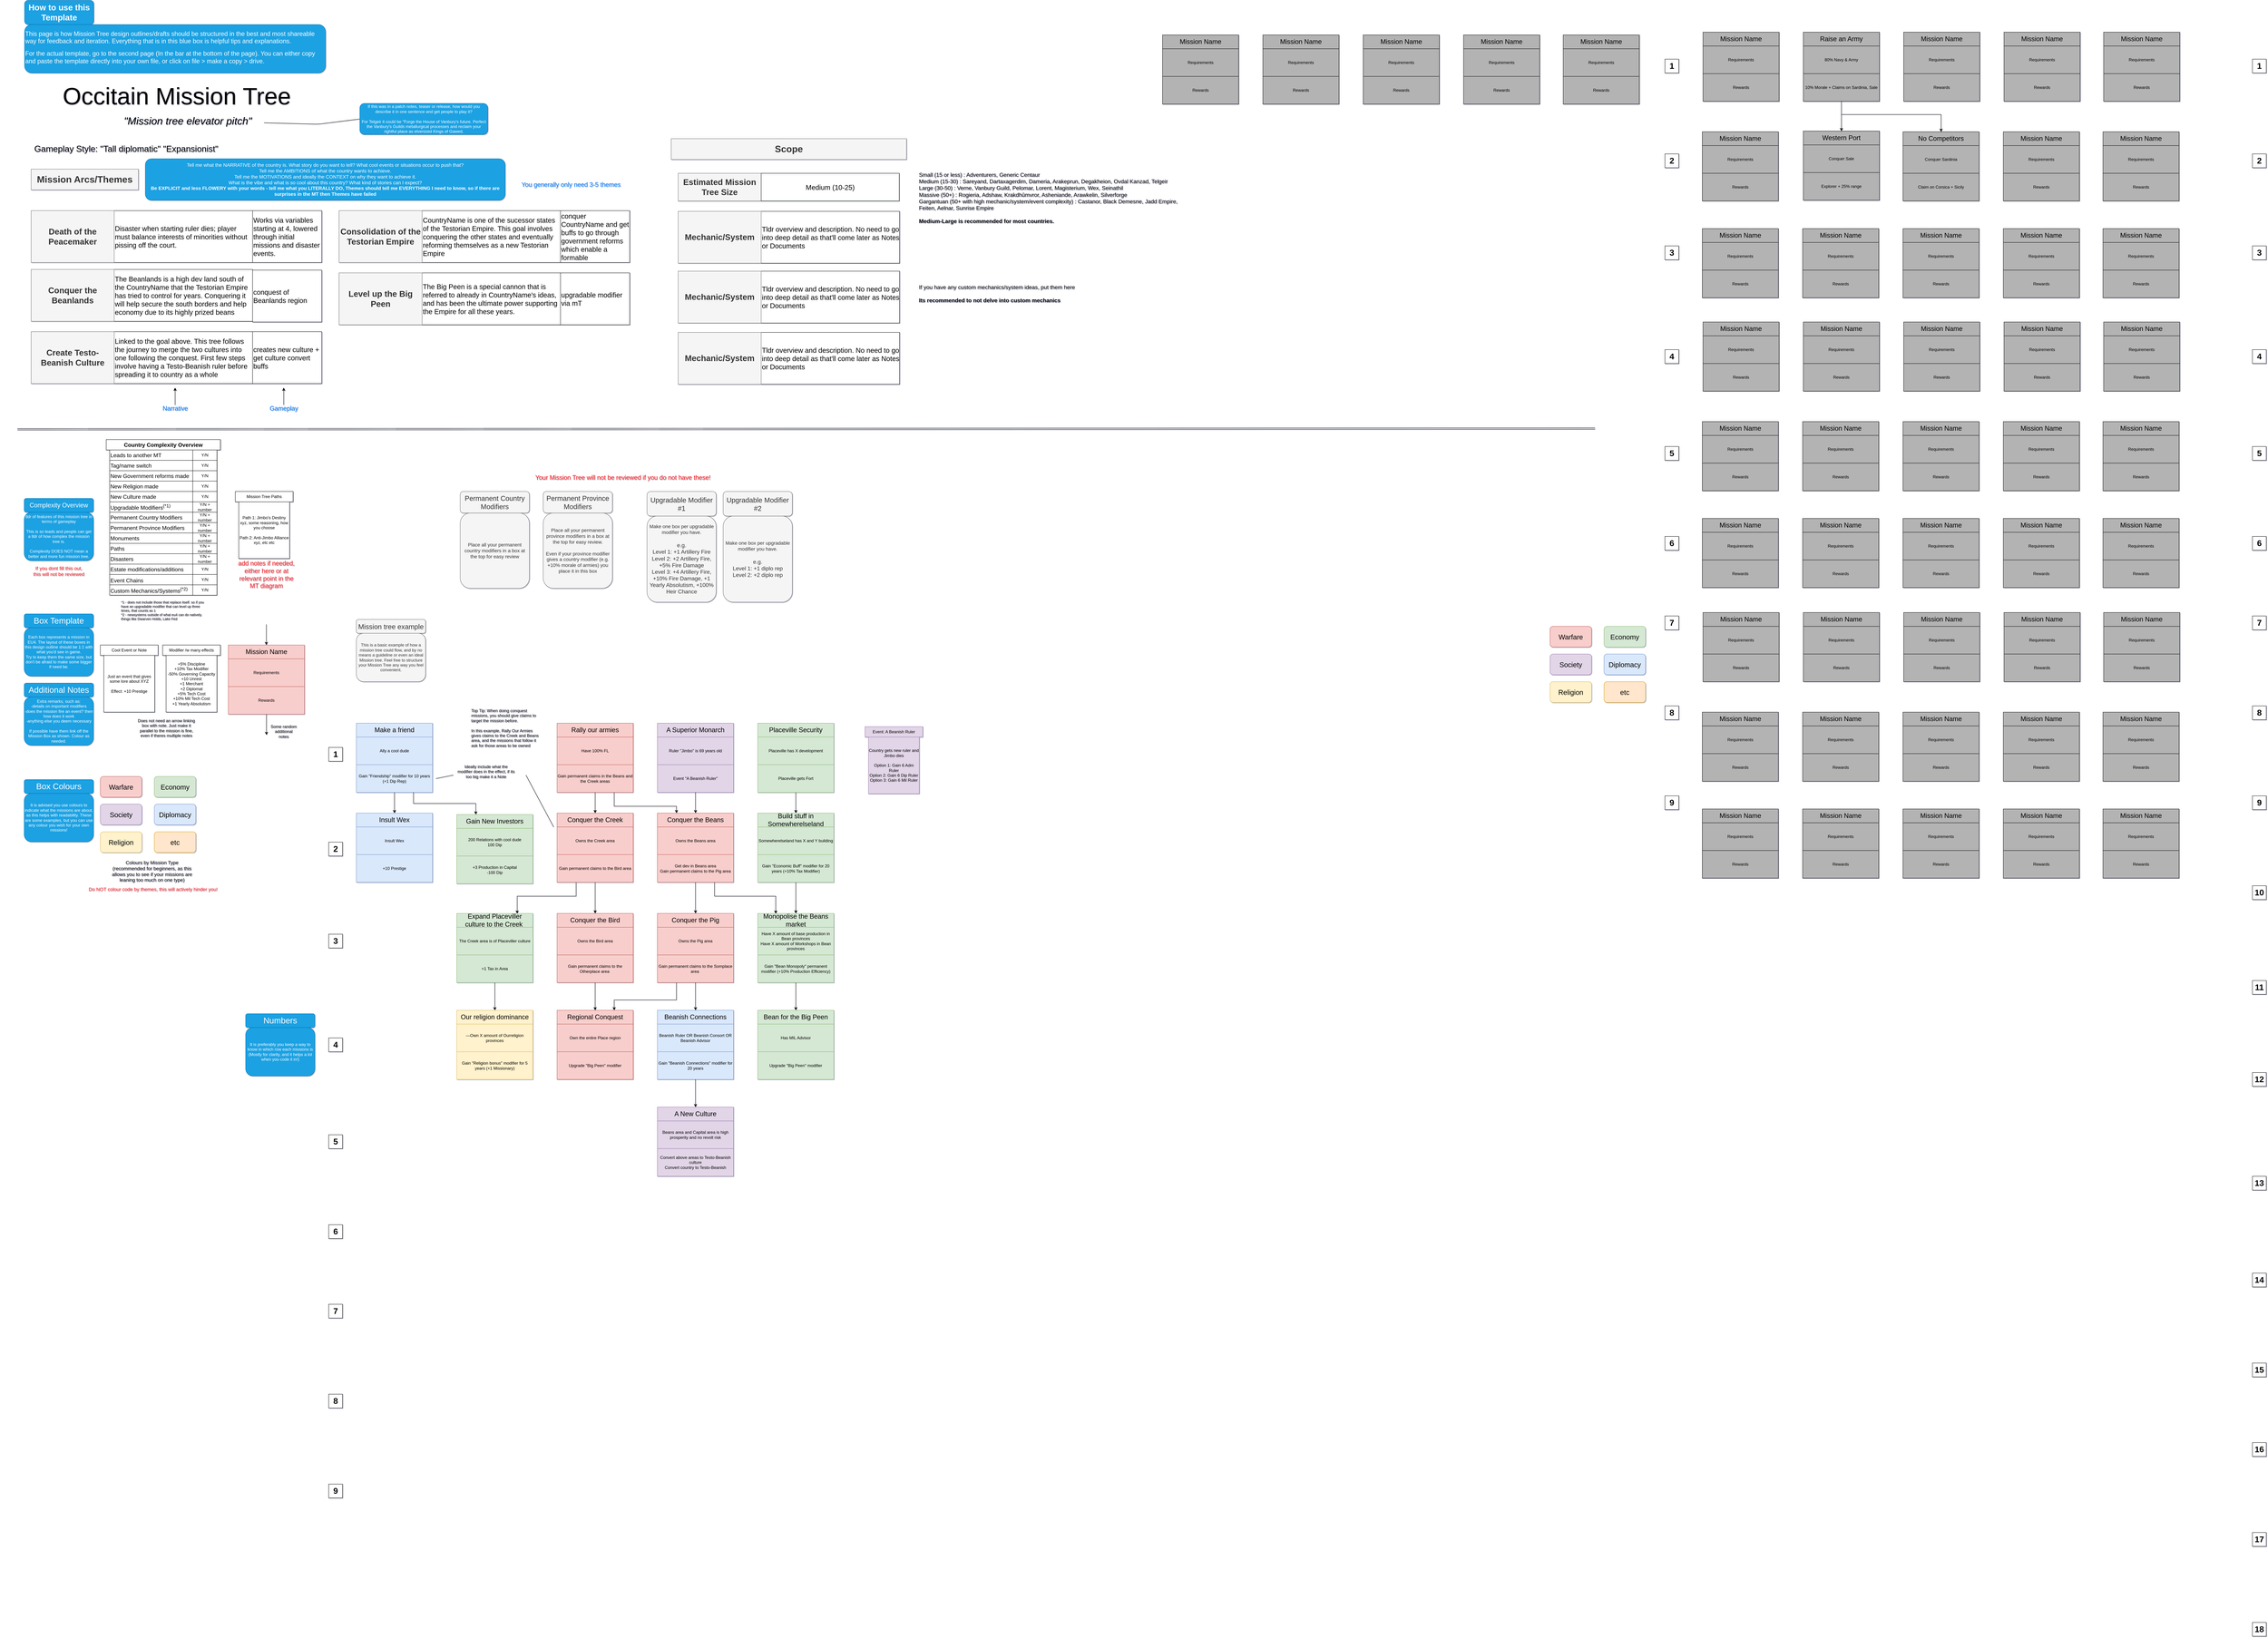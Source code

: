 <mxfile version="15.1.3" type="device" pages="2"><diagram id="HjZB5qpeaoyyrqDB9fTB" name="Page-1"><mxGraphModel dx="3742" dy="4456" grid="1" gridSize="10" guides="1" tooltips="1" connect="1" arrows="1" fold="1" page="1" pageScale="1" pageWidth="827" pageHeight="1169" math="0" shadow="1"><root><mxCell id="0"/><mxCell id="1" parent="0"/><mxCell id="GEcRhh_t5B3jTJe7TKHB-383" style="edgeStyle=orthogonalEdgeStyle;rounded=0;orthogonalLoop=1;jettySize=auto;html=1;" parent="1" source="GEcRhh_t5B3jTJe7TKHB-425" target="GEcRhh_t5B3jTJe7TKHB-427" edge="1"><mxGeometry relative="1" as="geometry"/></mxCell><mxCell id="GEcRhh_t5B3jTJe7TKHB-384" value="&lt;font style=&quot;font-size: 24px&quot;&gt;&lt;b&gt;1&lt;/b&gt;&lt;/font&gt;" style="rounded=0;whiteSpace=wrap;html=1;" parent="1" vertex="1"><mxGeometry x="-740" y="-270" width="40" height="40" as="geometry"/></mxCell><mxCell id="GEcRhh_t5B3jTJe7TKHB-385" style="edgeStyle=orthogonalEdgeStyle;rounded=0;orthogonalLoop=1;jettySize=auto;html=1;entryX=0.5;entryY=0;entryDx=0;entryDy=0;" parent="1" source="GEcRhh_t5B3jTJe7TKHB-477" target="GEcRhh_t5B3jTJe7TKHB-459" edge="1"><mxGeometry relative="1" as="geometry"/></mxCell><mxCell id="GEcRhh_t5B3jTJe7TKHB-386" style="edgeStyle=orthogonalEdgeStyle;rounded=0;orthogonalLoop=1;jettySize=auto;html=1;entryX=0.25;entryY=0;entryDx=0;entryDy=0;exitX=0.75;exitY=1;exitDx=0;exitDy=0;" parent="1" source="GEcRhh_t5B3jTJe7TKHB-477" target="GEcRhh_t5B3jTJe7TKHB-463" edge="1"><mxGeometry relative="1" as="geometry"><Array as="points"><mxPoint x="85" y="-100"/><mxPoint x="265" y="-100"/></Array></mxGeometry></mxCell><mxCell id="GEcRhh_t5B3jTJe7TKHB-387" style="edgeStyle=orthogonalEdgeStyle;rounded=0;orthogonalLoop=1;jettySize=auto;html=1;" parent="1" source="GEcRhh_t5B3jTJe7TKHB-473" target="GEcRhh_t5B3jTJe7TKHB-467" edge="1"><mxGeometry relative="1" as="geometry"/></mxCell><mxCell id="GEcRhh_t5B3jTJe7TKHB-388" style="edgeStyle=orthogonalEdgeStyle;rounded=0;orthogonalLoop=1;jettySize=auto;html=1;" parent="1" source="GEcRhh_t5B3jTJe7TKHB-461" target="GEcRhh_t5B3jTJe7TKHB-455" edge="1"><mxGeometry relative="1" as="geometry"/></mxCell><mxCell id="GEcRhh_t5B3jTJe7TKHB-389" style="edgeStyle=orthogonalEdgeStyle;rounded=0;orthogonalLoop=1;jettySize=auto;html=1;entryX=0.794;entryY=0.015;entryDx=0;entryDy=0;entryPerimeter=0;exitX=0.25;exitY=1;exitDx=0;exitDy=0;" parent="1" source="GEcRhh_t5B3jTJe7TKHB-461" target="GEcRhh_t5B3jTJe7TKHB-431" edge="1"><mxGeometry relative="1" as="geometry"><Array as="points"><mxPoint x="-25" y="160"/><mxPoint x="-195" y="160"/></Array></mxGeometry></mxCell><mxCell id="GEcRhh_t5B3jTJe7TKHB-390" style="edgeStyle=orthogonalEdgeStyle;rounded=0;orthogonalLoop=1;jettySize=auto;html=1;" parent="1" source="GEcRhh_t5B3jTJe7TKHB-465" target="GEcRhh_t5B3jTJe7TKHB-451" edge="1"><mxGeometry relative="1" as="geometry"/></mxCell><mxCell id="GEcRhh_t5B3jTJe7TKHB-391" style="edgeStyle=orthogonalEdgeStyle;rounded=0;orthogonalLoop=1;jettySize=auto;html=1;entryX=0.236;entryY=0.015;entryDx=0;entryDy=0;entryPerimeter=0;exitX=0.75;exitY=1;exitDx=0;exitDy=0;" parent="1" source="GEcRhh_t5B3jTJe7TKHB-465" target="GEcRhh_t5B3jTJe7TKHB-447" edge="1"><mxGeometry relative="1" as="geometry"><Array as="points"><mxPoint x="375" y="160"/><mxPoint x="552" y="160"/></Array></mxGeometry></mxCell><mxCell id="GEcRhh_t5B3jTJe7TKHB-392" style="edgeStyle=orthogonalEdgeStyle;rounded=0;orthogonalLoop=1;jettySize=auto;html=1;" parent="1" source="GEcRhh_t5B3jTJe7TKHB-469" target="GEcRhh_t5B3jTJe7TKHB-447" edge="1"><mxGeometry relative="1" as="geometry"/></mxCell><mxCell id="GEcRhh_t5B3jTJe7TKHB-393" style="edgeStyle=orthogonalEdgeStyle;rounded=0;orthogonalLoop=1;jettySize=auto;html=1;entryX=0.5;entryY=0;entryDx=0;entryDy=0;" parent="1" source="GEcRhh_t5B3jTJe7TKHB-433" target="GEcRhh_t5B3jTJe7TKHB-435" edge="1"><mxGeometry relative="1" as="geometry"/></mxCell><mxCell id="GEcRhh_t5B3jTJe7TKHB-394" style="edgeStyle=orthogonalEdgeStyle;rounded=0;orthogonalLoop=1;jettySize=auto;html=1;" parent="1" source="GEcRhh_t5B3jTJe7TKHB-457" target="GEcRhh_t5B3jTJe7TKHB-439" edge="1"><mxGeometry relative="1" as="geometry"/></mxCell><mxCell id="GEcRhh_t5B3jTJe7TKHB-395" style="edgeStyle=orthogonalEdgeStyle;rounded=0;orthogonalLoop=1;jettySize=auto;html=1;entryX=0.75;entryY=0;entryDx=0;entryDy=0;exitX=0.25;exitY=1;exitDx=0;exitDy=0;" parent="1" source="GEcRhh_t5B3jTJe7TKHB-453" target="GEcRhh_t5B3jTJe7TKHB-439" edge="1"><mxGeometry relative="1" as="geometry"><Array as="points"><mxPoint x="265" y="460"/><mxPoint x="85" y="460"/></Array></mxGeometry></mxCell><mxCell id="GEcRhh_t5B3jTJe7TKHB-396" style="edgeStyle=orthogonalEdgeStyle;rounded=0;orthogonalLoop=1;jettySize=auto;html=1;" parent="1" source="GEcRhh_t5B3jTJe7TKHB-449" target="GEcRhh_t5B3jTJe7TKHB-443" edge="1"><mxGeometry relative="1" as="geometry"/></mxCell><mxCell id="GEcRhh_t5B3jTJe7TKHB-397" value="&lt;font style=&quot;font-size: 24px&quot;&gt;&lt;b&gt;2&lt;/b&gt;&lt;/font&gt;" style="rounded=0;whiteSpace=wrap;html=1;" parent="1" vertex="1"><mxGeometry x="-740" y="4" width="40" height="40" as="geometry"/></mxCell><mxCell id="GEcRhh_t5B3jTJe7TKHB-398" value="&lt;font style=&quot;font-size: 24px&quot;&gt;&lt;b&gt;3&lt;/b&gt;&lt;/font&gt;" style="rounded=0;whiteSpace=wrap;html=1;" parent="1" vertex="1"><mxGeometry x="-740" y="270" width="40" height="40" as="geometry"/></mxCell><mxCell id="GEcRhh_t5B3jTJe7TKHB-399" value="&lt;font style=&quot;font-size: 24px&quot;&gt;&lt;b&gt;4&lt;/b&gt;&lt;/font&gt;" style="rounded=0;whiteSpace=wrap;html=1;" parent="1" vertex="1"><mxGeometry x="-740" y="570" width="40" height="40" as="geometry"/></mxCell><mxCell id="GEcRhh_t5B3jTJe7TKHB-400" value="" style="group;align=left;" parent="1" vertex="1" connectable="0"><mxGeometry x="-1619" y="-2430" width="870" height="210" as="geometry"/></mxCell><mxCell id="GEcRhh_t5B3jTJe7TKHB-401" value="&lt;br&gt;&lt;div&gt;&lt;font style=&quot;font-size: 18px&quot;&gt;This page is how Mission Tree design outlines/drafts should be structured in the best and most shareable way for feedback and iteration. Everything that is in this blue box is helpful tips and explanations.&lt;br&gt;&lt;/font&gt;&lt;/div&gt;&lt;div&gt;&lt;br&gt;&lt;font style=&quot;font-size: 18px&quot;&gt;&lt;font style=&quot;font-size: 18px&quot;&gt;For the actual template, go to the second page (In the bar at the bottom of the page). You can either copy and paste the template directly into your own file, or click on file &amp;gt; make a copy &amp;gt; drive. &lt;br&gt;&lt;/font&gt;&lt;/font&gt;&lt;div&gt;&lt;font style=&quot;font-size: 18px&quot;&gt;&lt;br&gt;&lt;/font&gt;&lt;/div&gt;&lt;/div&gt;" style="rounded=1;whiteSpace=wrap;html=1;fillColor=#1ba1e2;strokeColor=#006EAF;fontColor=#ffffff;align=left;" parent="GEcRhh_t5B3jTJe7TKHB-400" vertex="1"><mxGeometry y="70" width="870" height="140" as="geometry"/></mxCell><mxCell id="GEcRhh_t5B3jTJe7TKHB-402" value="&lt;span style=&quot;font-size: 24px&quot;&gt;&lt;b&gt;How to use this Template&lt;/b&gt;&lt;/span&gt;" style="rounded=1;whiteSpace=wrap;html=1;fillColor=#1ba1e2;strokeColor=#006EAF;fontColor=#ffffff;" parent="GEcRhh_t5B3jTJe7TKHB-400" vertex="1"><mxGeometry width="200" height="70" as="geometry"/></mxCell><mxCell id="GEcRhh_t5B3jTJe7TKHB-403" value="" style="group" parent="1" vertex="1" connectable="0"><mxGeometry x="-1620" y="-656" width="200" height="180" as="geometry"/></mxCell><mxCell id="GEcRhh_t5B3jTJe7TKHB-404" value="&lt;div&gt;Each box represents a mission in EU4. The layout of these boxes in this design outline should be 1:1 with what you'd see in game. &lt;br&gt;&lt;/div&gt;&lt;div&gt;Try to keep them the same size, but don't be afraid to make some bigger if need be.&lt;/div&gt;" style="rounded=1;whiteSpace=wrap;html=1;fillColor=#1ba1e2;strokeColor=#006EAF;fontColor=#ffffff;" parent="GEcRhh_t5B3jTJe7TKHB-403" vertex="1"><mxGeometry y="40" width="200" height="140" as="geometry"/></mxCell><mxCell id="GEcRhh_t5B3jTJe7TKHB-405" value="&lt;font style=&quot;font-size: 24px&quot;&gt;Box Template&lt;br&gt;&lt;/font&gt;" style="rounded=1;whiteSpace=wrap;html=1;fillColor=#1ba1e2;strokeColor=#006EAF;fontColor=#ffffff;" parent="GEcRhh_t5B3jTJe7TKHB-403" vertex="1"><mxGeometry width="200" height="40" as="geometry"/></mxCell><mxCell id="GEcRhh_t5B3jTJe7TKHB-406" value="" style="group" parent="1" vertex="1" connectable="0"><mxGeometry x="-1620" y="-456" width="200" height="180" as="geometry"/></mxCell><mxCell id="GEcRhh_t5B3jTJe7TKHB-407" value="&lt;div&gt;Extra remarks, such as:&lt;/div&gt;&lt;div&gt;-details on important modifiers&lt;/div&gt;&lt;div&gt;-does the mission fire an event? then how does it work&lt;/div&gt;&lt;div&gt;-anything else you deem necessary&lt;/div&gt;&lt;div&gt;&lt;br&gt;&lt;/div&gt;&lt;div&gt;If possible have them link off the Mission Box as shown. Colour as needed.&lt;br&gt;&lt;/div&gt;" style="rounded=1;whiteSpace=wrap;html=1;fillColor=#1ba1e2;strokeColor=#006EAF;fontColor=#ffffff;" parent="GEcRhh_t5B3jTJe7TKHB-406" vertex="1"><mxGeometry y="40" width="200" height="140" as="geometry"/></mxCell><mxCell id="GEcRhh_t5B3jTJe7TKHB-408" value="&lt;span style=&quot;font-size: 24px&quot;&gt;Additional Notes&lt;/span&gt;" style="rounded=1;whiteSpace=wrap;html=1;fillColor=#1ba1e2;strokeColor=#006EAF;fontColor=#ffffff;" parent="GEcRhh_t5B3jTJe7TKHB-406" vertex="1"><mxGeometry width="200" height="40" as="geometry"/></mxCell><mxCell id="GEcRhh_t5B3jTJe7TKHB-409" value="" style="group" parent="1" vertex="1" connectable="0"><mxGeometry x="-980" y="500" width="200" height="180" as="geometry"/></mxCell><mxCell id="GEcRhh_t5B3jTJe7TKHB-410" value="It is preferably you keep a way to know in which row each missions is (Mostly for clarity, and it helps a lot when you code it in!)" style="rounded=1;whiteSpace=wrap;html=1;fillColor=#1ba1e2;strokeColor=#006EAF;fontColor=#ffffff;" parent="GEcRhh_t5B3jTJe7TKHB-409" vertex="1"><mxGeometry y="40" width="200" height="140" as="geometry"/></mxCell><mxCell id="GEcRhh_t5B3jTJe7TKHB-411" value="&lt;span style=&quot;font-size: 24px&quot;&gt;Numbers&lt;/span&gt;" style="rounded=1;whiteSpace=wrap;html=1;fillColor=#1ba1e2;strokeColor=#006EAF;fontColor=#ffffff;" parent="GEcRhh_t5B3jTJe7TKHB-409" vertex="1"><mxGeometry width="200" height="40" as="geometry"/></mxCell><mxCell id="GEcRhh_t5B3jTJe7TKHB-412" value="" style="group" parent="1" vertex="1" connectable="0"><mxGeometry x="-1620" y="-177" width="200" height="180" as="geometry"/></mxCell><mxCell id="GEcRhh_t5B3jTJe7TKHB-413" value="It is advised you use colours to indicate what the missions are about, as this helps with readability. These are some examples, but you can use any colour you wish for your own missions!" style="rounded=1;whiteSpace=wrap;html=1;fillColor=#1ba1e2;strokeColor=#006EAF;fontColor=#ffffff;" parent="GEcRhh_t5B3jTJe7TKHB-412" vertex="1"><mxGeometry y="40" width="200" height="140" as="geometry"/></mxCell><mxCell id="GEcRhh_t5B3jTJe7TKHB-414" value="&lt;span style=&quot;font-size: 24px&quot;&gt;Box Colours&lt;/span&gt;" style="rounded=1;whiteSpace=wrap;html=1;fillColor=#1ba1e2;strokeColor=#006EAF;fontColor=#ffffff;" parent="GEcRhh_t5B3jTJe7TKHB-412" vertex="1"><mxGeometry width="200" height="40" as="geometry"/></mxCell><mxCell id="GEcRhh_t5B3jTJe7TKHB-415" value="" style="group;fillColor=#f8cecc;strokeColor=#b85450;" parent="1" vertex="1" connectable="0"><mxGeometry x="-1030" y="-566" width="220" height="200" as="geometry"/></mxCell><mxCell id="GEcRhh_t5B3jTJe7TKHB-416" value="&lt;font style=&quot;font-size: 19px&quot;&gt;Mission Name&lt;/font&gt;" style="rounded=0;whiteSpace=wrap;html=1;fillColor=#f8cecc;strokeColor=#b85450;" parent="GEcRhh_t5B3jTJe7TKHB-415" vertex="1"><mxGeometry width="220" height="40" as="geometry"/></mxCell><mxCell id="GEcRhh_t5B3jTJe7TKHB-417" value="Requirements" style="rounded=0;whiteSpace=wrap;html=1;fillColor=#f8cecc;strokeColor=#b85450;" parent="GEcRhh_t5B3jTJe7TKHB-415" vertex="1"><mxGeometry y="40" width="220" height="80" as="geometry"/></mxCell><mxCell id="GEcRhh_t5B3jTJe7TKHB-418" value="Rewards" style="rounded=0;whiteSpace=wrap;html=1;fillColor=#f8cecc;strokeColor=#b85450;" parent="GEcRhh_t5B3jTJe7TKHB-415" vertex="1"><mxGeometry y="120" width="220" height="80" as="geometry"/></mxCell><mxCell id="GEcRhh_t5B3jTJe7TKHB-419" value="" style="group" parent="1" vertex="1" connectable="0"><mxGeometry x="-660" y="-640" width="200" height="180" as="geometry"/></mxCell><mxCell id="GEcRhh_t5B3jTJe7TKHB-420" value="This is a basic example of how a mission tree could flow, and by no means a guideline or even an ideal Mission tree. Feel free to structure your Mission Tree any way you feel convenient." style="rounded=1;whiteSpace=wrap;html=1;fillColor=#f5f5f5;strokeColor=#666666;fontColor=#333333;" parent="GEcRhh_t5B3jTJe7TKHB-419" vertex="1"><mxGeometry y="40" width="200" height="140" as="geometry"/></mxCell><mxCell id="GEcRhh_t5B3jTJe7TKHB-421" value="&lt;font style=&quot;font-size: 20px&quot;&gt;Mission tree example&lt;/font&gt;" style="rounded=1;whiteSpace=wrap;html=1;fillColor=#f5f5f5;strokeColor=#666666;fontColor=#333333;" parent="GEcRhh_t5B3jTJe7TKHB-419" vertex="1"><mxGeometry width="200" height="40" as="geometry"/></mxCell><mxCell id="GEcRhh_t5B3jTJe7TKHB-422" value="" style="group" parent="1" vertex="1" connectable="0"><mxGeometry x="-660" y="-340" width="220" height="200" as="geometry"/></mxCell><mxCell id="GEcRhh_t5B3jTJe7TKHB-423" value="&lt;font style=&quot;font-size: 19px&quot;&gt;Make a friend&lt;/font&gt;" style="rounded=0;whiteSpace=wrap;html=1;fillColor=#dae8fc;strokeColor=#6c8ebf;" parent="GEcRhh_t5B3jTJe7TKHB-422" vertex="1"><mxGeometry width="220" height="40" as="geometry"/></mxCell><mxCell id="GEcRhh_t5B3jTJe7TKHB-424" value="Ally a cool dude" style="rounded=0;whiteSpace=wrap;html=1;fillColor=#dae8fc;strokeColor=#6c8ebf;" parent="GEcRhh_t5B3jTJe7TKHB-422" vertex="1"><mxGeometry y="40" width="220" height="80" as="geometry"/></mxCell><mxCell id="GEcRhh_t5B3jTJe7TKHB-425" value="Gain &quot;Friendship&quot; modifier for 10 years (+1 Dip Rep)" style="rounded=0;whiteSpace=wrap;html=1;fillColor=#dae8fc;strokeColor=#6c8ebf;" parent="GEcRhh_t5B3jTJe7TKHB-422" vertex="1"><mxGeometry y="120" width="220" height="80" as="geometry"/></mxCell><mxCell id="GEcRhh_t5B3jTJe7TKHB-426" value="" style="group" parent="1" vertex="1" connectable="0"><mxGeometry x="-660" y="-80" width="220" height="200" as="geometry"/></mxCell><mxCell id="GEcRhh_t5B3jTJe7TKHB-427" value="&lt;font style=&quot;font-size: 19px&quot;&gt;Insult Wex&lt;/font&gt;" style="rounded=0;whiteSpace=wrap;html=1;fillColor=#dae8fc;strokeColor=#6c8ebf;" parent="GEcRhh_t5B3jTJe7TKHB-426" vertex="1"><mxGeometry width="220" height="40" as="geometry"/></mxCell><mxCell id="GEcRhh_t5B3jTJe7TKHB-428" value="Insult Wex" style="rounded=0;whiteSpace=wrap;html=1;fillColor=#dae8fc;strokeColor=#6c8ebf;" parent="GEcRhh_t5B3jTJe7TKHB-426" vertex="1"><mxGeometry y="40" width="220" height="80" as="geometry"/></mxCell><mxCell id="GEcRhh_t5B3jTJe7TKHB-429" value="+10 Prestige" style="rounded=0;whiteSpace=wrap;html=1;fillColor=#dae8fc;strokeColor=#6c8ebf;" parent="GEcRhh_t5B3jTJe7TKHB-426" vertex="1"><mxGeometry y="120" width="220" height="80" as="geometry"/></mxCell><mxCell id="GEcRhh_t5B3jTJe7TKHB-430" value="" style="group;fillColor=#d5e8d4;strokeColor=#82b366;" parent="1" vertex="1" connectable="0"><mxGeometry x="-370" y="210" width="220" height="200" as="geometry"/></mxCell><mxCell id="GEcRhh_t5B3jTJe7TKHB-431" value="&lt;font style=&quot;font-size: 19px&quot;&gt;Expand Placeviller culture to the Creek&amp;nbsp;&lt;/font&gt;" style="rounded=0;whiteSpace=wrap;html=1;fillColor=#d5e8d4;strokeColor=#82b366;" parent="GEcRhh_t5B3jTJe7TKHB-430" vertex="1"><mxGeometry width="220" height="40" as="geometry"/></mxCell><mxCell id="GEcRhh_t5B3jTJe7TKHB-432" value="The Creek area is of Placeviller culture" style="rounded=0;whiteSpace=wrap;html=1;fillColor=#d5e8d4;strokeColor=#82b366;" parent="GEcRhh_t5B3jTJe7TKHB-430" vertex="1"><mxGeometry y="40" width="220" height="80" as="geometry"/></mxCell><mxCell id="GEcRhh_t5B3jTJe7TKHB-433" value="+1 Tax in Area" style="rounded=0;whiteSpace=wrap;html=1;fillColor=#d5e8d4;strokeColor=#82b366;" parent="GEcRhh_t5B3jTJe7TKHB-430" vertex="1"><mxGeometry y="120" width="220" height="80" as="geometry"/></mxCell><mxCell id="GEcRhh_t5B3jTJe7TKHB-434" value="" style="group" parent="1" vertex="1" connectable="0"><mxGeometry x="-370" y="490" width="220" height="200" as="geometry"/></mxCell><mxCell id="GEcRhh_t5B3jTJe7TKHB-435" value="&lt;span style=&quot;font-size: 19px&quot;&gt;Our religion dominance&lt;/span&gt;" style="rounded=0;whiteSpace=wrap;html=1;fillColor=#fff2cc;strokeColor=#d6b656;" parent="GEcRhh_t5B3jTJe7TKHB-434" vertex="1"><mxGeometry width="220" height="40" as="geometry"/></mxCell><mxCell id="GEcRhh_t5B3jTJe7TKHB-436" value="—Own X amount of Ourreligion provinces" style="rounded=0;whiteSpace=wrap;html=1;fillColor=#fff2cc;strokeColor=#d6b656;" parent="GEcRhh_t5B3jTJe7TKHB-434" vertex="1"><mxGeometry y="40" width="220" height="80" as="geometry"/></mxCell><mxCell id="GEcRhh_t5B3jTJe7TKHB-437" value="Gain &quot;Religion bonus&quot; modifier for 5 years (+1 Missionary)" style="rounded=0;whiteSpace=wrap;html=1;fillColor=#fff2cc;strokeColor=#d6b656;" parent="GEcRhh_t5B3jTJe7TKHB-434" vertex="1"><mxGeometry y="120" width="220" height="80" as="geometry"/></mxCell><mxCell id="GEcRhh_t5B3jTJe7TKHB-438" value="" style="group" parent="1" vertex="1" connectable="0"><mxGeometry x="-80" y="490" width="220" height="200" as="geometry"/></mxCell><mxCell id="GEcRhh_t5B3jTJe7TKHB-439" value="&lt;font style=&quot;font-size: 19px&quot;&gt;Regional Conquest&lt;/font&gt;" style="rounded=0;whiteSpace=wrap;html=1;fillColor=#f8cecc;strokeColor=#b85450;" parent="GEcRhh_t5B3jTJe7TKHB-438" vertex="1"><mxGeometry width="220" height="40" as="geometry"/></mxCell><mxCell id="GEcRhh_t5B3jTJe7TKHB-440" value="Own the entire Place region" style="rounded=0;whiteSpace=wrap;html=1;fillColor=#f8cecc;strokeColor=#b85450;" parent="GEcRhh_t5B3jTJe7TKHB-438" vertex="1"><mxGeometry y="40" width="220" height="80" as="geometry"/></mxCell><mxCell id="GEcRhh_t5B3jTJe7TKHB-441" value="Upgrade &quot;Big Peen&quot; modifier" style="rounded=0;whiteSpace=wrap;html=1;fillColor=#f8cecc;strokeColor=#b85450;" parent="GEcRhh_t5B3jTJe7TKHB-438" vertex="1"><mxGeometry y="120" width="220" height="80" as="geometry"/></mxCell><mxCell id="GEcRhh_t5B3jTJe7TKHB-442" value="" style="group" parent="1" vertex="1" connectable="0"><mxGeometry x="500" y="490" width="220" height="200" as="geometry"/></mxCell><mxCell id="GEcRhh_t5B3jTJe7TKHB-443" value="&lt;font style=&quot;font-size: 19px&quot;&gt;Bean for the Big Peen&lt;br&gt;&lt;/font&gt;" style="rounded=0;whiteSpace=wrap;html=1;fillColor=#d5e8d4;strokeColor=#82b366;" parent="GEcRhh_t5B3jTJe7TKHB-442" vertex="1"><mxGeometry width="220" height="40" as="geometry"/></mxCell><mxCell id="GEcRhh_t5B3jTJe7TKHB-444" value="Has MIL Advisor" style="rounded=0;whiteSpace=wrap;html=1;fillColor=#d5e8d4;strokeColor=#82b366;" parent="GEcRhh_t5B3jTJe7TKHB-442" vertex="1"><mxGeometry y="40" width="220" height="80" as="geometry"/></mxCell><mxCell id="GEcRhh_t5B3jTJe7TKHB-445" value="Upgrade &quot;Big Peen&quot; modifier" style="rounded=0;whiteSpace=wrap;html=1;fillColor=#d5e8d4;strokeColor=#82b366;" parent="GEcRhh_t5B3jTJe7TKHB-442" vertex="1"><mxGeometry y="120" width="220" height="80" as="geometry"/></mxCell><mxCell id="GEcRhh_t5B3jTJe7TKHB-446" value="" style="group" parent="1" vertex="1" connectable="0"><mxGeometry x="500" y="210" width="220" height="200" as="geometry"/></mxCell><mxCell id="GEcRhh_t5B3jTJe7TKHB-447" value="&lt;font style=&quot;font-size: 19px&quot;&gt;Monopolise the Beans market&lt;/font&gt;" style="rounded=0;whiteSpace=wrap;html=1;fillColor=#d5e8d4;strokeColor=#82b366;" parent="GEcRhh_t5B3jTJe7TKHB-446" vertex="1"><mxGeometry width="220" height="40" as="geometry"/></mxCell><mxCell id="GEcRhh_t5B3jTJe7TKHB-448" value="Have X amount of base production in Bean provinces&lt;br&gt;Have X amount of Workshops in Bean provinces" style="rounded=0;whiteSpace=wrap;html=1;fillColor=#d5e8d4;strokeColor=#82b366;" parent="GEcRhh_t5B3jTJe7TKHB-446" vertex="1"><mxGeometry y="40" width="220" height="80" as="geometry"/></mxCell><mxCell id="GEcRhh_t5B3jTJe7TKHB-449" value="Gain &quot;Bean Monopoly&quot; permanent modifier (+10% Production Efficiency)" style="rounded=0;whiteSpace=wrap;html=1;fillColor=#d5e8d4;strokeColor=#82b366;" parent="GEcRhh_t5B3jTJe7TKHB-446" vertex="1"><mxGeometry y="120" width="220" height="80" as="geometry"/></mxCell><mxCell id="GEcRhh_t5B3jTJe7TKHB-450" value="" style="group" parent="1" vertex="1" connectable="0"><mxGeometry x="210" y="210" width="220" height="200" as="geometry"/></mxCell><mxCell id="GEcRhh_t5B3jTJe7TKHB-451" value="&lt;font style=&quot;font-size: 19px&quot;&gt;Conquer the Pig&lt;/font&gt;" style="rounded=0;whiteSpace=wrap;html=1;fillColor=#f8cecc;strokeColor=#b85450;" parent="GEcRhh_t5B3jTJe7TKHB-450" vertex="1"><mxGeometry width="220" height="40" as="geometry"/></mxCell><mxCell id="GEcRhh_t5B3jTJe7TKHB-452" value="Owns the Pig area" style="rounded=0;whiteSpace=wrap;html=1;fillColor=#f8cecc;strokeColor=#b85450;" parent="GEcRhh_t5B3jTJe7TKHB-450" vertex="1"><mxGeometry y="40" width="220" height="80" as="geometry"/></mxCell><mxCell id="GEcRhh_t5B3jTJe7TKHB-453" value="Gain permanent claims to the Somplace area&amp;nbsp;" style="rounded=0;whiteSpace=wrap;html=1;fillColor=#f8cecc;strokeColor=#b85450;" parent="GEcRhh_t5B3jTJe7TKHB-450" vertex="1"><mxGeometry y="120" width="220" height="80" as="geometry"/></mxCell><mxCell id="GEcRhh_t5B3jTJe7TKHB-454" value="" style="group" parent="1" vertex="1" connectable="0"><mxGeometry x="-80" y="210" width="220" height="200" as="geometry"/></mxCell><mxCell id="GEcRhh_t5B3jTJe7TKHB-455" value="&lt;font style=&quot;font-size: 19px&quot;&gt;Conquer the Bird&lt;/font&gt;" style="rounded=0;whiteSpace=wrap;html=1;fillColor=#f8cecc;strokeColor=#b85450;" parent="GEcRhh_t5B3jTJe7TKHB-454" vertex="1"><mxGeometry width="220" height="40" as="geometry"/></mxCell><mxCell id="GEcRhh_t5B3jTJe7TKHB-456" value="Owns the Bird area" style="rounded=0;whiteSpace=wrap;html=1;fillColor=#f8cecc;strokeColor=#b85450;" parent="GEcRhh_t5B3jTJe7TKHB-454" vertex="1"><mxGeometry y="40" width="220" height="80" as="geometry"/></mxCell><mxCell id="GEcRhh_t5B3jTJe7TKHB-457" value="Gain permanent claims to the Otherplace area&amp;nbsp;" style="rounded=0;whiteSpace=wrap;html=1;fillColor=#f8cecc;strokeColor=#b85450;" parent="GEcRhh_t5B3jTJe7TKHB-454" vertex="1"><mxGeometry y="120" width="220" height="80" as="geometry"/></mxCell><mxCell id="GEcRhh_t5B3jTJe7TKHB-458" value="" style="group" parent="1" vertex="1" connectable="0"><mxGeometry x="-80" y="-80" width="220" height="200" as="geometry"/></mxCell><mxCell id="GEcRhh_t5B3jTJe7TKHB-459" value="&lt;font style=&quot;font-size: 19px&quot;&gt;Conquer the Creek&lt;/font&gt;" style="rounded=0;whiteSpace=wrap;html=1;fillColor=#f8cecc;strokeColor=#b85450;" parent="GEcRhh_t5B3jTJe7TKHB-458" vertex="1"><mxGeometry width="220" height="40" as="geometry"/></mxCell><mxCell id="GEcRhh_t5B3jTJe7TKHB-460" value="Owns the Creek area" style="rounded=0;whiteSpace=wrap;html=1;fillColor=#f8cecc;strokeColor=#b85450;" parent="GEcRhh_t5B3jTJe7TKHB-458" vertex="1"><mxGeometry y="40" width="220" height="80" as="geometry"/></mxCell><mxCell id="GEcRhh_t5B3jTJe7TKHB-461" value="Gain permanent claims to the Bird area" style="rounded=0;whiteSpace=wrap;html=1;fillColor=#f8cecc;strokeColor=#b85450;" parent="GEcRhh_t5B3jTJe7TKHB-458" vertex="1"><mxGeometry y="120" width="220" height="80" as="geometry"/></mxCell><mxCell id="GEcRhh_t5B3jTJe7TKHB-462" value="" style="group" parent="1" vertex="1" connectable="0"><mxGeometry x="210" y="-80" width="220" height="200" as="geometry"/></mxCell><mxCell id="GEcRhh_t5B3jTJe7TKHB-463" value="&lt;font style=&quot;font-size: 19px&quot;&gt;Conquer the Beans&lt;/font&gt;" style="rounded=0;whiteSpace=wrap;html=1;fillColor=#f8cecc;strokeColor=#b85450;" parent="GEcRhh_t5B3jTJe7TKHB-462" vertex="1"><mxGeometry width="220" height="40" as="geometry"/></mxCell><mxCell id="GEcRhh_t5B3jTJe7TKHB-464" value="Owns the Beans area" style="rounded=0;whiteSpace=wrap;html=1;fillColor=#f8cecc;strokeColor=#b85450;" parent="GEcRhh_t5B3jTJe7TKHB-462" vertex="1"><mxGeometry y="40" width="220" height="80" as="geometry"/></mxCell><mxCell id="GEcRhh_t5B3jTJe7TKHB-465" value="Get dev in Beans area&lt;br&gt;Gain permanent claims to the Pig area" style="rounded=0;whiteSpace=wrap;html=1;fillColor=#f8cecc;strokeColor=#b85450;" parent="GEcRhh_t5B3jTJe7TKHB-462" vertex="1"><mxGeometry y="120" width="220" height="80" as="geometry"/></mxCell><mxCell id="GEcRhh_t5B3jTJe7TKHB-466" value="" style="group" parent="1" vertex="1" connectable="0"><mxGeometry x="500" y="-80" width="220" height="200" as="geometry"/></mxCell><mxCell id="GEcRhh_t5B3jTJe7TKHB-467" value="&lt;span style=&quot;font-size: 19px&quot;&gt;Build stuff in Somewherelseland&lt;/span&gt;" style="rounded=0;whiteSpace=wrap;html=1;fillColor=#d5e8d4;strokeColor=#82b366;" parent="GEcRhh_t5B3jTJe7TKHB-466" vertex="1"><mxGeometry width="220" height="40" as="geometry"/></mxCell><mxCell id="GEcRhh_t5B3jTJe7TKHB-468" value="Somewherelseland has X and Y building" style="rounded=0;whiteSpace=wrap;html=1;fillColor=#d5e8d4;strokeColor=#82b366;" parent="GEcRhh_t5B3jTJe7TKHB-466" vertex="1"><mxGeometry y="40" width="220" height="80" as="geometry"/></mxCell><mxCell id="GEcRhh_t5B3jTJe7TKHB-469" value="Gain &quot;Economic Buff&quot; modifier for 20 years (+10% Tax Modifier)" style="rounded=0;whiteSpace=wrap;html=1;fillColor=#d5e8d4;strokeColor=#82b366;" parent="GEcRhh_t5B3jTJe7TKHB-466" vertex="1"><mxGeometry y="120" width="220" height="80" as="geometry"/></mxCell><mxCell id="GEcRhh_t5B3jTJe7TKHB-470" value="" style="group" parent="1" vertex="1" connectable="0"><mxGeometry x="500" y="-340" width="220" height="200" as="geometry"/></mxCell><mxCell id="GEcRhh_t5B3jTJe7TKHB-471" value="&lt;font style=&quot;font-size: 19px&quot;&gt;Placeville Security&lt;br&gt;&lt;/font&gt;" style="rounded=0;whiteSpace=wrap;html=1;fillColor=#d5e8d4;strokeColor=#82b366;" parent="GEcRhh_t5B3jTJe7TKHB-470" vertex="1"><mxGeometry width="220" height="40" as="geometry"/></mxCell><mxCell id="GEcRhh_t5B3jTJe7TKHB-472" value="Placeville has X development" style="rounded=0;whiteSpace=wrap;html=1;fillColor=#d5e8d4;strokeColor=#82b366;" parent="GEcRhh_t5B3jTJe7TKHB-470" vertex="1"><mxGeometry y="40" width="220" height="80" as="geometry"/></mxCell><mxCell id="GEcRhh_t5B3jTJe7TKHB-473" value="Placeville gets Fort" style="rounded=0;whiteSpace=wrap;html=1;fillColor=#d5e8d4;strokeColor=#82b366;" parent="GEcRhh_t5B3jTJe7TKHB-470" vertex="1"><mxGeometry y="120" width="220" height="80" as="geometry"/></mxCell><mxCell id="GEcRhh_t5B3jTJe7TKHB-474" value="" style="group" parent="1" vertex="1" connectable="0"><mxGeometry x="-80" y="-340" width="220" height="200" as="geometry"/></mxCell><mxCell id="GEcRhh_t5B3jTJe7TKHB-475" value="&lt;font style=&quot;font-size: 19px&quot;&gt;Rally our armies&lt;/font&gt;" style="rounded=0;whiteSpace=wrap;html=1;fillColor=#f8cecc;strokeColor=#b85450;" parent="GEcRhh_t5B3jTJe7TKHB-474" vertex="1"><mxGeometry width="220" height="40" as="geometry"/></mxCell><mxCell id="GEcRhh_t5B3jTJe7TKHB-476" value="Have 100% FL" style="rounded=0;whiteSpace=wrap;html=1;fillColor=#f8cecc;strokeColor=#b85450;" parent="GEcRhh_t5B3jTJe7TKHB-474" vertex="1"><mxGeometry y="40" width="220" height="80" as="geometry"/></mxCell><mxCell id="GEcRhh_t5B3jTJe7TKHB-477" value="Gain permanent claims in the Beans and the Creek areas" style="rounded=0;whiteSpace=wrap;html=1;fillColor=#f8cecc;strokeColor=#b85450;" parent="GEcRhh_t5B3jTJe7TKHB-474" vertex="1"><mxGeometry y="120" width="220" height="80" as="geometry"/></mxCell><mxCell id="GEcRhh_t5B3jTJe7TKHB-478" value="&lt;font style=&quot;font-size: 24px&quot;&gt;&lt;b&gt;5&lt;/b&gt;&lt;/font&gt;" style="rounded=0;whiteSpace=wrap;html=1;" parent="1" vertex="1"><mxGeometry x="-740" y="850" width="40" height="40" as="geometry"/></mxCell><mxCell id="GEcRhh_t5B3jTJe7TKHB-479" value="&lt;font style=&quot;font-size: 24px&quot;&gt;&lt;b&gt;6&lt;/b&gt;&lt;/font&gt;" style="rounded=0;whiteSpace=wrap;html=1;" parent="1" vertex="1"><mxGeometry x="-740" y="1110" width="40" height="40" as="geometry"/></mxCell><mxCell id="GEcRhh_t5B3jTJe7TKHB-480" value="&lt;font style=&quot;font-size: 24px&quot;&gt;&lt;b&gt;7&lt;/b&gt;&lt;/font&gt;" style="rounded=0;whiteSpace=wrap;html=1;" parent="1" vertex="1"><mxGeometry x="-740" y="1340" width="40" height="40" as="geometry"/></mxCell><mxCell id="GEcRhh_t5B3jTJe7TKHB-481" value="&lt;font style=&quot;font-size: 24px&quot;&gt;&lt;b&gt;8&lt;/b&gt;&lt;/font&gt;" style="rounded=0;whiteSpace=wrap;html=1;" parent="1" vertex="1"><mxGeometry x="-740" y="1600" width="40" height="40" as="geometry"/></mxCell><mxCell id="GEcRhh_t5B3jTJe7TKHB-482" value="&lt;font style=&quot;font-size: 24px&quot;&gt;&lt;b&gt;9&lt;/b&gt;&lt;/font&gt;" style="rounded=0;whiteSpace=wrap;html=1;" parent="1" vertex="1"><mxGeometry x="-740" y="1860" width="40" height="40" as="geometry"/></mxCell><mxCell id="GEcRhh_t5B3jTJe7TKHB-483" value="" style="group;fillColor=#e1d5e7;strokeColor=#9673a6;" parent="1" vertex="1" connectable="0"><mxGeometry x="-370" y="-76" width="220" height="200" as="geometry"/></mxCell><mxCell id="GEcRhh_t5B3jTJe7TKHB-484" value="&lt;font style=&quot;font-size: 19px&quot;&gt;Gain New Investors&lt;br&gt;&lt;/font&gt;" style="rounded=0;whiteSpace=wrap;html=1;fillColor=#d5e8d4;strokeColor=#82b366;" parent="GEcRhh_t5B3jTJe7TKHB-483" vertex="1"><mxGeometry width="220" height="40" as="geometry"/></mxCell><mxCell id="GEcRhh_t5B3jTJe7TKHB-485" value="&lt;div&gt;200 Relations with cool dude&lt;/div&gt;&lt;div&gt;100 Dip&lt;br&gt;&lt;/div&gt;" style="rounded=0;whiteSpace=wrap;html=1;fillColor=#d5e8d4;strokeColor=#82b366;" parent="GEcRhh_t5B3jTJe7TKHB-483" vertex="1"><mxGeometry y="40" width="220" height="80" as="geometry"/></mxCell><mxCell id="GEcRhh_t5B3jTJe7TKHB-486" value="&lt;div&gt;+3 Production in Capital&lt;/div&gt;&lt;div&gt;-100 Dip&lt;br&gt;&lt;/div&gt;" style="rounded=0;whiteSpace=wrap;html=1;fillColor=#d5e8d4;strokeColor=#82b366;" parent="GEcRhh_t5B3jTJe7TKHB-483" vertex="1"><mxGeometry y="120" width="220" height="80" as="geometry"/></mxCell><mxCell id="GEcRhh_t5B3jTJe7TKHB-487" value="" style="group" parent="1" vertex="1" connectable="0"><mxGeometry x="210" y="-340" width="220" height="200" as="geometry"/></mxCell><mxCell id="GEcRhh_t5B3jTJe7TKHB-488" value="&lt;font style=&quot;font-size: 19px&quot;&gt;A Superior Monarch &lt;br&gt;&lt;/font&gt;" style="rounded=0;whiteSpace=wrap;html=1;fillColor=#e1d5e7;strokeColor=#9673a6;" parent="GEcRhh_t5B3jTJe7TKHB-487" vertex="1"><mxGeometry width="220" height="40" as="geometry"/></mxCell><mxCell id="GEcRhh_t5B3jTJe7TKHB-489" value="Ruler &quot;Jimbo&quot; is 69 years old" style="rounded=0;whiteSpace=wrap;html=1;fillColor=#e1d5e7;strokeColor=#9673a6;" parent="GEcRhh_t5B3jTJe7TKHB-487" vertex="1"><mxGeometry y="40" width="220" height="80" as="geometry"/></mxCell><mxCell id="GEcRhh_t5B3jTJe7TKHB-490" value="Event &quot;A Beanish Ruler&quot;" style="rounded=0;whiteSpace=wrap;html=1;fillColor=#e1d5e7;strokeColor=#9673a6;" parent="GEcRhh_t5B3jTJe7TKHB-487" vertex="1"><mxGeometry y="120" width="220" height="80" as="geometry"/></mxCell><mxCell id="GEcRhh_t5B3jTJe7TKHB-491" value="" style="endArrow=none;html=1;" parent="1" edge="1"><mxGeometry width="50" height="50" relative="1" as="geometry"><mxPoint x="-90" y="-40" as="sourcePoint"/><mxPoint x="-170" y="-190" as="targetPoint"/></mxGeometry></mxCell><mxCell id="GEcRhh_t5B3jTJe7TKHB-492" value="&lt;div&gt;Top Tip: When doing conquest missions, you should give claims to target the mission before.&lt;/div&gt;&lt;div&gt;&lt;br&gt;&lt;/div&gt;&lt;div&gt;In this example, Rally Our Armies gives claims to the Creek and Beans area, and the missions that follow it ask for those areas to be owned&lt;br&gt;&lt;/div&gt;" style="text;whiteSpace=wrap;html=1;" parent="1" vertex="1"><mxGeometry x="-330" y="-390" width="200" height="30" as="geometry"/></mxCell><mxCell id="GEcRhh_t5B3jTJe7TKHB-493" style="edgeStyle=orthogonalEdgeStyle;rounded=0;orthogonalLoop=1;jettySize=auto;html=1;entryX=0.5;entryY=0;entryDx=0;entryDy=0;" parent="1" source="GEcRhh_t5B3jTJe7TKHB-490" target="GEcRhh_t5B3jTJe7TKHB-463" edge="1"><mxGeometry relative="1" as="geometry"/></mxCell><mxCell id="GEcRhh_t5B3jTJe7TKHB-494" value="Occitain Mission Tree" style="text;html=1;strokeColor=none;fillColor=none;align=center;verticalAlign=middle;whiteSpace=wrap;rounded=0;fontSize=69;" parent="1" vertex="1"><mxGeometry x="-1644" y="-2162" width="930" height="20" as="geometry"/></mxCell><mxCell id="GEcRhh_t5B3jTJe7TKHB-495" value="&lt;b&gt;&lt;font style=&quot;font-size: 27px&quot;&gt;Mission Arcs/Themes&lt;br&gt;&lt;/font&gt;&lt;/b&gt;" style="rounded=0;whiteSpace=wrap;html=1;fontSize=14;fillColor=#f5f5f5;strokeColor=#666666;fontColor=#333333;" parent="1" vertex="1"><mxGeometry x="-1600" y="-1942" width="310" height="60" as="geometry"/></mxCell><mxCell id="GEcRhh_t5B3jTJe7TKHB-496" value="&lt;font style=&quot;font-size: 20px&quot;&gt;Warfare&lt;/font&gt;" style="rounded=1;whiteSpace=wrap;html=1;fillColor=#f8cecc;strokeColor=#b85450;" parent="1" vertex="1"><mxGeometry x="-1400" y="-186" width="120" height="60" as="geometry"/></mxCell><mxCell id="GEcRhh_t5B3jTJe7TKHB-497" value="&lt;font style=&quot;font-size: 20px&quot;&gt;Society&lt;/font&gt;" style="rounded=1;whiteSpace=wrap;html=1;fillColor=#e1d5e7;strokeColor=#9673a6;" parent="1" vertex="1"><mxGeometry x="-1400" y="-106" width="120" height="60" as="geometry"/></mxCell><mxCell id="GEcRhh_t5B3jTJe7TKHB-498" value="&lt;font style=&quot;font-size: 20px&quot;&gt;Economy&lt;/font&gt;" style="rounded=1;whiteSpace=wrap;html=1;fillColor=#d5e8d4;strokeColor=#82b366;" parent="1" vertex="1"><mxGeometry x="-1244" y="-186" width="120" height="60" as="geometry"/></mxCell><mxCell id="GEcRhh_t5B3jTJe7TKHB-499" value="&lt;font style=&quot;font-size: 20px&quot;&gt;Diplomacy&lt;/font&gt;" style="rounded=1;whiteSpace=wrap;html=1;fillColor=#dae8fc;strokeColor=#6c8ebf;" parent="1" vertex="1"><mxGeometry x="-1244" y="-106" width="120" height="60" as="geometry"/></mxCell><mxCell id="GEcRhh_t5B3jTJe7TKHB-500" value="&lt;font style=&quot;font-size: 20px&quot;&gt;Religion&lt;/font&gt;" style="rounded=1;whiteSpace=wrap;html=1;fillColor=#fff2cc;strokeColor=#d6b656;" parent="1" vertex="1"><mxGeometry x="-1400" y="-26" width="120" height="60" as="geometry"/></mxCell><mxCell id="GEcRhh_t5B3jTJe7TKHB-501" value="&lt;font style=&quot;font-size: 20px&quot;&gt;etc&lt;/font&gt;" style="rounded=1;whiteSpace=wrap;html=1;fillColor=#ffe6cc;strokeColor=#d79b00;" parent="1" vertex="1"><mxGeometry x="-1244" y="-26" width="120" height="60" as="geometry"/></mxCell><mxCell id="GEcRhh_t5B3jTJe7TKHB-502" value="&lt;div&gt;Colours by Mission Type&lt;/div&gt;&lt;div&gt;(recommended for beginners, as this allows you to see if your missions are leaning too much on one type)&lt;br&gt;&lt;/div&gt;" style="text;html=1;strokeColor=none;fillColor=none;align=center;verticalAlign=middle;whiteSpace=wrap;rounded=0;fontSize=14;" parent="1" vertex="1"><mxGeometry x="-1377" y="83" width="253" height="10" as="geometry"/></mxCell><mxCell id="GEcRhh_t5B3jTJe7TKHB-503" value="Disaster when starting ruler dies; player must balance interests of minorities without pissing off the court." style="rounded=0;fontSize=20;align=left;spacingRight=0;labelPosition=center;verticalLabelPosition=middle;verticalAlign=middle;whiteSpace=wrap;html=1;" parent="1" vertex="1"><mxGeometry x="-1360" y="-1822" width="400" height="150" as="geometry"/></mxCell><mxCell id="GEcRhh_t5B3jTJe7TKHB-504" value="&lt;b&gt;Death of the Peacemaker&lt;/b&gt;" style="rounded=0;whiteSpace=wrap;html=1;fontSize=24;align=center;fillColor=#f5f5f5;strokeColor=#666666;fontColor=#333333;" parent="1" vertex="1"><mxGeometry x="-1600" y="-1822" width="240" height="150" as="geometry"/></mxCell><mxCell id="GEcRhh_t5B3jTJe7TKHB-505" value="" style="group" parent="1" vertex="1" connectable="0"><mxGeometry x="-1600" y="-1652" width="640" height="150" as="geometry"/></mxCell><mxCell id="GEcRhh_t5B3jTJe7TKHB-506" value="The Beanlands is a high dev land south of the CountryName that the Testorian Empire has tried to control for years. Conquering it will help secure the south borders and help economy due to its highly prized beans" style="rounded=0;fontSize=20;align=left;spacingRight=0;labelPosition=center;verticalLabelPosition=middle;verticalAlign=middle;whiteSpace=wrap;html=1;" parent="GEcRhh_t5B3jTJe7TKHB-505" vertex="1"><mxGeometry x="240" width="400" height="150" as="geometry"/></mxCell><mxCell id="GEcRhh_t5B3jTJe7TKHB-507" value="&lt;b&gt;Conquer the Beanlands&lt;/b&gt;" style="rounded=0;whiteSpace=wrap;html=1;fontSize=24;align=center;fillColor=#f5f5f5;strokeColor=#666666;fontColor=#333333;" parent="GEcRhh_t5B3jTJe7TKHB-505" vertex="1"><mxGeometry width="240" height="150" as="geometry"/></mxCell><mxCell id="GEcRhh_t5B3jTJe7TKHB-508" value="" style="group" parent="1" vertex="1" connectable="0"><mxGeometry x="-1600" y="-1472" width="640" height="150" as="geometry"/></mxCell><mxCell id="GEcRhh_t5B3jTJe7TKHB-509" value="Linked to the goal above. This tree follows the journey to merge the two cultures into one following the conquest. First few steps involve having a Testo-Beanish ruler before spreading it to country as a whole" style="rounded=0;fontSize=20;align=left;spacingRight=0;labelPosition=center;verticalLabelPosition=middle;verticalAlign=middle;whiteSpace=wrap;html=1;" parent="GEcRhh_t5B3jTJe7TKHB-508" vertex="1"><mxGeometry x="240" width="400" height="150" as="geometry"/></mxCell><mxCell id="GEcRhh_t5B3jTJe7TKHB-510" value="&lt;b&gt;Create Testo-Beanish Culture&lt;/b&gt;" style="rounded=0;whiteSpace=wrap;html=1;fontSize=24;align=center;fillColor=#f5f5f5;strokeColor=#666666;fontColor=#333333;" parent="GEcRhh_t5B3jTJe7TKHB-508" vertex="1"><mxGeometry width="240" height="150" as="geometry"/></mxCell><mxCell id="GEcRhh_t5B3jTJe7TKHB-511" value="" style="group" parent="1" vertex="1" connectable="0"><mxGeometry x="-710" y="-1822" width="640" height="150" as="geometry"/></mxCell><mxCell id="GEcRhh_t5B3jTJe7TKHB-512" value="CountryName is one of the sucessor states of the Testorian Empire. This goal involves conquering the other states and eventually reforming themselves as a new Testorian Empire" style="rounded=0;fontSize=20;align=left;spacingRight=0;labelPosition=center;verticalLabelPosition=middle;verticalAlign=middle;whiteSpace=wrap;html=1;" parent="GEcRhh_t5B3jTJe7TKHB-511" vertex="1"><mxGeometry x="240" width="400" height="150" as="geometry"/></mxCell><mxCell id="GEcRhh_t5B3jTJe7TKHB-513" value="&lt;b&gt;Consolidation of the Testorian Empire&lt;/b&gt;" style="rounded=0;whiteSpace=wrap;html=1;fontSize=24;align=center;fillColor=#f5f5f5;strokeColor=#666666;fontColor=#333333;" parent="GEcRhh_t5B3jTJe7TKHB-511" vertex="1"><mxGeometry width="240" height="150" as="geometry"/></mxCell><mxCell id="GEcRhh_t5B3jTJe7TKHB-514" value="" style="group" parent="1" vertex="1" connectable="0"><mxGeometry x="-710" y="-1642" width="640" height="150" as="geometry"/></mxCell><mxCell id="GEcRhh_t5B3jTJe7TKHB-515" value="The Big Peen is a special cannon that is referred to already in CountryName's ideas, and has been the ultimate power supporting the Empire for all these years." style="rounded=0;fontSize=20;align=left;spacingRight=0;labelPosition=center;verticalLabelPosition=middle;verticalAlign=middle;whiteSpace=wrap;html=1;" parent="GEcRhh_t5B3jTJe7TKHB-514" vertex="1"><mxGeometry x="240" width="400" height="150" as="geometry"/></mxCell><mxCell id="GEcRhh_t5B3jTJe7TKHB-516" value="&lt;b&gt;Level up the Big Peen&lt;/b&gt;" style="rounded=0;whiteSpace=wrap;html=1;fontSize=24;align=center;fillColor=#f5f5f5;strokeColor=#666666;fontColor=#333333;" parent="GEcRhh_t5B3jTJe7TKHB-514" vertex="1"><mxGeometry width="240" height="150" as="geometry"/></mxCell><mxCell id="GEcRhh_t5B3jTJe7TKHB-517" value="&lt;font style=&quot;font-size: 19px&quot;&gt;A New Culture &lt;br&gt;&lt;/font&gt;" style="rounded=0;whiteSpace=wrap;html=1;fillColor=#e1d5e7;strokeColor=#9673a6;" parent="1" vertex="1"><mxGeometry x="210" y="770" width="220" height="40" as="geometry"/></mxCell><mxCell id="GEcRhh_t5B3jTJe7TKHB-518" value="Beans area and Capital area is high prosperity and no revolt risk" style="rounded=0;whiteSpace=wrap;html=1;fillColor=#e1d5e7;strokeColor=#9673a6;" parent="1" vertex="1"><mxGeometry x="210" y="810" width="220" height="80" as="geometry"/></mxCell><mxCell id="GEcRhh_t5B3jTJe7TKHB-519" value="&lt;div&gt;Convert above areas to Testo-Beanish culture&lt;/div&gt;&lt;div&gt;Convert country to Testo-Beanish&lt;br&gt;&lt;/div&gt;" style="rounded=0;whiteSpace=wrap;html=1;fillColor=#e1d5e7;strokeColor=#9673a6;" parent="1" vertex="1"><mxGeometry x="210" y="890" width="220" height="80" as="geometry"/></mxCell><mxCell id="GEcRhh_t5B3jTJe7TKHB-520" value="" style="group" parent="1" vertex="1" connectable="0"><mxGeometry x="210" y="490" width="220" height="200" as="geometry"/></mxCell><mxCell id="GEcRhh_t5B3jTJe7TKHB-521" value="&lt;font style=&quot;font-size: 19px&quot;&gt;Beanish Connections&lt;br&gt;&lt;/font&gt;" style="rounded=0;whiteSpace=wrap;html=1;fillColor=#dae8fc;strokeColor=#6c8ebf;" parent="GEcRhh_t5B3jTJe7TKHB-520" vertex="1"><mxGeometry width="220" height="40" as="geometry"/></mxCell><mxCell id="GEcRhh_t5B3jTJe7TKHB-522" value="Beanish Ruler OR Beanish Consort OR Beanish Advisor" style="rounded=0;whiteSpace=wrap;html=1;fillColor=#dae8fc;strokeColor=#6c8ebf;" parent="GEcRhh_t5B3jTJe7TKHB-520" vertex="1"><mxGeometry y="40" width="220" height="80" as="geometry"/></mxCell><mxCell id="GEcRhh_t5B3jTJe7TKHB-523" value="Gain &quot;Beanish Connections&quot; modifier for 20 years" style="rounded=0;whiteSpace=wrap;html=1;fillColor=#dae8fc;strokeColor=#6c8ebf;" parent="GEcRhh_t5B3jTJe7TKHB-520" vertex="1"><mxGeometry y="120" width="220" height="80" as="geometry"/></mxCell><mxCell id="GEcRhh_t5B3jTJe7TKHB-524" style="edgeStyle=orthogonalEdgeStyle;rounded=0;orthogonalLoop=1;jettySize=auto;html=1;entryX=0.5;entryY=0;entryDx=0;entryDy=0;fontSize=20;" parent="1" source="GEcRhh_t5B3jTJe7TKHB-453" target="GEcRhh_t5B3jTJe7TKHB-521" edge="1"><mxGeometry relative="1" as="geometry"/></mxCell><mxCell id="GEcRhh_t5B3jTJe7TKHB-525" style="edgeStyle=orthogonalEdgeStyle;rounded=0;orthogonalLoop=1;jettySize=auto;html=1;entryX=0.5;entryY=0;entryDx=0;entryDy=0;fontSize=20;" parent="1" source="GEcRhh_t5B3jTJe7TKHB-523" target="GEcRhh_t5B3jTJe7TKHB-517" edge="1"><mxGeometry relative="1" as="geometry"/></mxCell><mxCell id="GEcRhh_t5B3jTJe7TKHB-526" value="Some random additional notes " style="text;html=1;strokeColor=none;fillColor=none;align=center;verticalAlign=middle;whiteSpace=wrap;rounded=0;fontSize=12;" parent="1" vertex="1"><mxGeometry x="-912" y="-326" width="84" height="20" as="geometry"/></mxCell><mxCell id="GEcRhh_t5B3jTJe7TKHB-527" style="edgeStyle=orthogonalEdgeStyle;rounded=0;orthogonalLoop=1;jettySize=auto;html=1;fontSize=12;" parent="1" source="GEcRhh_t5B3jTJe7TKHB-418" edge="1"><mxGeometry relative="1" as="geometry"><mxPoint x="-920" y="-306" as="targetPoint"/></mxGeometry></mxCell><mxCell id="GEcRhh_t5B3jTJe7TKHB-528" style="edgeStyle=orthogonalEdgeStyle;rounded=0;orthogonalLoop=1;jettySize=auto;html=1;fontSize=12;" parent="1" edge="1"><mxGeometry relative="1" as="geometry"><mxPoint x="-920.34" y="-566" as="targetPoint"/><mxPoint x="-920.34" y="-626" as="sourcePoint"/></mxGeometry></mxCell><mxCell id="GEcRhh_t5B3jTJe7TKHB-529" value="Does not need an arrow linking box with note. Just make it parallel to the mission is fine, even if theres multiple notes" style="text;html=1;strokeColor=none;fillColor=none;align=center;verticalAlign=middle;whiteSpace=wrap;rounded=0;fontSize=12;" parent="1" vertex="1"><mxGeometry x="-1300" y="-336" width="182" height="20" as="geometry"/></mxCell><mxCell id="GEcRhh_t5B3jTJe7TKHB-530" value="" style="group" parent="1" vertex="1" connectable="0"><mxGeometry x="-1400" y="-566" width="167" height="194" as="geometry"/></mxCell><mxCell id="GEcRhh_t5B3jTJe7TKHB-531" value="Cool Event or Note" style="rounded=0;whiteSpace=wrap;html=1;fontSize=12;align=center;verticalAlign=middle;" parent="GEcRhh_t5B3jTJe7TKHB-530" vertex="1"><mxGeometry width="167" height="30" as="geometry"/></mxCell><mxCell id="GEcRhh_t5B3jTJe7TKHB-532" value="&lt;div style=&quot;font-size: 12px&quot;&gt;Just an event that gives some lore about XYZ&lt;/div&gt;&lt;div style=&quot;font-size: 12px&quot;&gt;&lt;br&gt;&lt;/div&gt;&lt;div style=&quot;font-size: 12px&quot;&gt;Effect: +10 Prestige&lt;br&gt;&lt;/div&gt;" style="rounded=0;whiteSpace=wrap;html=1;fontSize=12;align=center;verticalAlign=middle;" parent="GEcRhh_t5B3jTJe7TKHB-530" vertex="1"><mxGeometry x="10" y="30" width="147" height="164" as="geometry"/></mxCell><mxCell id="GEcRhh_t5B3jTJe7TKHB-533" value="" style="group" parent="1" vertex="1" connectable="0"><mxGeometry x="-1220" y="-566" width="167" height="194" as="geometry"/></mxCell><mxCell id="GEcRhh_t5B3jTJe7TKHB-534" value="Modifier /w many effects" style="rounded=0;whiteSpace=wrap;html=1;fontSize=12;align=center;verticalAlign=middle;" parent="GEcRhh_t5B3jTJe7TKHB-533" vertex="1"><mxGeometry width="167" height="30" as="geometry"/></mxCell><mxCell id="GEcRhh_t5B3jTJe7TKHB-535" value="&lt;div&gt;+5% Discipline&lt;/div&gt;&lt;div&gt;+10% Tax Modifier&lt;/div&gt;&lt;div&gt;-50% Governing Capacity&lt;/div&gt;&lt;div&gt;+10 Unrest&lt;/div&gt;&lt;div&gt;+1 Merchant&lt;/div&gt;&lt;div&gt;+2 Diplomat&lt;/div&gt;&lt;div&gt;+5% Tech Cost&lt;/div&gt;&lt;div&gt;+10% Mil Tech Cost&lt;/div&gt;&lt;div&gt;+1 Yearly Absolutism&lt;br&gt;&lt;/div&gt;" style="rounded=0;whiteSpace=wrap;html=1;fontSize=12;align=center;verticalAlign=middle;" parent="GEcRhh_t5B3jTJe7TKHB-533" vertex="1"><mxGeometry x="10" y="30" width="147" height="164" as="geometry"/></mxCell><mxCell id="GEcRhh_t5B3jTJe7TKHB-536" value="Ideally include what the modifier does in the effect, if its too big make it a Note" style="text;html=1;strokeColor=none;fillColor=none;align=center;verticalAlign=middle;whiteSpace=wrap;rounded=0;fontSize=12;" parent="1" vertex="1"><mxGeometry x="-370" y="-210" width="170" height="20" as="geometry"/></mxCell><mxCell id="GEcRhh_t5B3jTJe7TKHB-537" value="" style="endArrow=none;html=1;" parent="1" edge="1"><mxGeometry width="50" height="50" relative="1" as="geometry"><mxPoint x="-430" y="-180" as="sourcePoint"/><mxPoint x="-380" y="-190" as="targetPoint"/></mxGeometry></mxCell><mxCell id="GEcRhh_t5B3jTJe7TKHB-538" value="" style="group" parent="1" vertex="1" connectable="0"><mxGeometry x="810" y="-330" width="167" height="194" as="geometry"/></mxCell><mxCell id="GEcRhh_t5B3jTJe7TKHB-539" value="Event: A Beanish Ruler" style="rounded=0;whiteSpace=wrap;html=1;fontSize=12;align=center;verticalAlign=middle;fillColor=#e1d5e7;strokeColor=#9673a6;" parent="GEcRhh_t5B3jTJe7TKHB-538" vertex="1"><mxGeometry width="167" height="30" as="geometry"/></mxCell><mxCell id="GEcRhh_t5B3jTJe7TKHB-540" value="&lt;div&gt;Country gets new ruler and Jimbo dies&lt;/div&gt;&lt;div&gt;&lt;br&gt;&lt;/div&gt;&lt;div&gt;Option 1: Gain 6 Adm Ruler&lt;/div&gt;&lt;div&gt;Option 2: Gain 6 Dip Ruler&lt;/div&gt;&lt;div&gt;Option 3: Gain 6 Mil Ruler&lt;br&gt;&lt;/div&gt;" style="rounded=0;whiteSpace=wrap;html=1;fontSize=12;align=center;verticalAlign=middle;fillColor=#e1d5e7;strokeColor=#9673a6;" parent="GEcRhh_t5B3jTJe7TKHB-538" vertex="1"><mxGeometry x="10" y="30" width="147" height="164" as="geometry"/></mxCell><mxCell id="GEcRhh_t5B3jTJe7TKHB-541" value="" style="shape=link;html=1;" parent="1" edge="1"><mxGeometry width="100" relative="1" as="geometry"><mxPoint x="-1640" y="-1190" as="sourcePoint"/><mxPoint x="2920" y="-1192" as="targetPoint"/></mxGeometry></mxCell><mxCell id="GEcRhh_t5B3jTJe7TKHB-544" value="" style="group" parent="1" vertex="1" connectable="0"><mxGeometry x="-1620" y="-990" width="200" height="180" as="geometry"/></mxCell><mxCell id="GEcRhh_t5B3jTJe7TKHB-545" value="&lt;div&gt;tldr of features of this mission tree in terms of gameplay&lt;/div&gt;&lt;div&gt;&lt;br&gt;&lt;/div&gt;&lt;div&gt;This is so leads and people can get a tldr of how complex the mission tree is.&lt;/div&gt;&lt;div&gt;&lt;br&gt;&lt;/div&gt;&lt;div&gt;Complexity DOES NOT mean a better and more fun mission tree.&lt;br&gt;&lt;/div&gt;" style="rounded=1;whiteSpace=wrap;html=1;fillColor=#1ba1e2;strokeColor=#006EAF;fontColor=#ffffff;" parent="GEcRhh_t5B3jTJe7TKHB-544" vertex="1"><mxGeometry y="40" width="200" height="140" as="geometry"/></mxCell><mxCell id="GEcRhh_t5B3jTJe7TKHB-546" value="&lt;font style=&quot;font-size: 18px;&quot;&gt;Complexity Overview&lt;br style=&quot;font-size: 18px;&quot;&gt;&lt;/font&gt;" style="rounded=1;whiteSpace=wrap;html=1;fillColor=#1ba1e2;strokeColor=#006EAF;fontColor=#ffffff;fontSize=18;" parent="GEcRhh_t5B3jTJe7TKHB-544" vertex="1"><mxGeometry width="200" height="40" as="geometry"/></mxCell><mxCell id="GEcRhh_t5B3jTJe7TKHB-547" value="&quot;Mission tree elevator pitch&quot;" style="text;html=1;strokeColor=none;fillColor=none;align=center;verticalAlign=middle;whiteSpace=wrap;rounded=0;fontSize=30;fontStyle=2" parent="1" vertex="1"><mxGeometry x="-1367" y="-2092" width="440" height="20" as="geometry"/></mxCell><mxCell id="GEcRhh_t5B3jTJe7TKHB-548" value="" style="endArrow=none;html=1;fontSize=40;entryX=0;entryY=0.5;entryDx=0;entryDy=0;" parent="1" source="GEcRhh_t5B3jTJe7TKHB-547" target="GEcRhh_t5B3jTJe7TKHB-549" edge="1"><mxGeometry width="50" height="50" relative="1" as="geometry"><mxPoint x="-690" y="-2022" as="sourcePoint"/><mxPoint x="-640" y="-2072" as="targetPoint"/><Array as="points"><mxPoint x="-770" y="-2072"/></Array></mxGeometry></mxCell><mxCell id="GEcRhh_t5B3jTJe7TKHB-549" value="&lt;div&gt;If this was in a patch notes, teaser or release, how would you describe it in one sentence and get people to play it?&lt;br&gt;&lt;/div&gt;&lt;div&gt;&lt;br&gt;&lt;/div&gt;&lt;div&gt;For Telgeir it could be &quot;Forge the House of Vanbury's future. Perfect the Vanbury's Guilds metallurgical processes and reclaim your rightful place as elvenized Kings of Gawed.&lt;br&gt;&lt;/div&gt;" style="rounded=1;whiteSpace=wrap;html=1;fillColor=#1ba1e2;strokeColor=#006EAF;fontColor=#ffffff;" parent="1" vertex="1"><mxGeometry x="-650" y="-2132" width="370" height="90" as="geometry"/></mxCell><mxCell id="GEcRhh_t5B3jTJe7TKHB-555" value="If you dont fill this out, this will not be reviewed" style="text;html=1;strokeColor=none;fillColor=none;align=center;verticalAlign=middle;whiteSpace=wrap;rounded=0;fontSize=14;fontColor=#FF1C1C;" parent="1" vertex="1"><mxGeometry x="-1600" y="-790" width="160" height="20" as="geometry"/></mxCell><mxCell id="GEcRhh_t5B3jTJe7TKHB-556" value="add notes if needed, either here or at relevant point in the MT diagram" style="text;html=1;strokeColor=none;fillColor=none;align=center;verticalAlign=middle;whiteSpace=wrap;rounded=0;fontSize=18;fontColor=#FF1C1C;" parent="1" vertex="1"><mxGeometry x="-1015" y="-779" width="190" height="20" as="geometry"/></mxCell><mxCell id="GEcRhh_t5B3jTJe7TKHB-557" value="" style="group" parent="1" vertex="1" connectable="0"><mxGeometry x="-1010" y="-1010" width="167" height="194" as="geometry"/></mxCell><mxCell id="GEcRhh_t5B3jTJe7TKHB-558" value="Mission Tree Paths" style="rounded=0;whiteSpace=wrap;html=1;fontSize=12;align=center;verticalAlign=middle;" parent="GEcRhh_t5B3jTJe7TKHB-557" vertex="1"><mxGeometry width="167" height="30" as="geometry"/></mxCell><mxCell id="GEcRhh_t5B3jTJe7TKHB-559" value="&lt;div&gt;Path 1: Jimbo's Destiny&lt;/div&gt;&lt;div&gt;xyz, some reasoning, how you choose&lt;/div&gt;&lt;div&gt;&lt;br&gt;&lt;/div&gt;&lt;div&gt;Path 2: Anti-Jimbo Alliance&lt;/div&gt;&lt;div&gt;xyz, etc etc&lt;br&gt; &lt;/div&gt;" style="rounded=0;whiteSpace=wrap;html=1;fontSize=12;align=center;verticalAlign=middle;" parent="GEcRhh_t5B3jTJe7TKHB-557" vertex="1"><mxGeometry x="10" y="30" width="147" height="164" as="geometry"/></mxCell><mxCell id="GEcRhh_t5B3jTJe7TKHB-560" value="&lt;div&gt;*1 - does not include those that replace itself. so if you have an upgradable modifier that can level up three times, that counts as 1&lt;/div&gt;&lt;div&gt;*2 - newsystems outside of what eu4 can do natively. things like Dwarven Holds, Lake Fed&lt;br&gt;&lt;/div&gt;" style="text;html=1;strokeColor=none;fillColor=none;align=left;verticalAlign=middle;whiteSpace=wrap;rounded=0;fontSize=10;fontColor=#000000;" parent="1" vertex="1"><mxGeometry x="-1342.5" y="-676" width="249" height="20" as="geometry"/></mxCell><mxCell id="GEcRhh_t5B3jTJe7TKHB-561" value="Leads to another MT" style="rounded=0;whiteSpace=wrap;html=1;fontSize=16;align=left;" parent="1" vertex="1"><mxGeometry x="-1373" y="-1130" width="240" height="30" as="geometry"/></mxCell><mxCell id="GEcRhh_t5B3jTJe7TKHB-562" value="&lt;div style=&quot;font-size: 12px;&quot; align=&quot;center&quot;&gt;&lt;font style=&quot;font-size: 12px;&quot;&gt;Y/N&lt;br style=&quot;font-size: 12px;&quot;&gt;&lt;/font&gt;&lt;/div&gt;" style="rounded=0;whiteSpace=wrap;html=1;fontSize=12;align=center;" parent="1" vertex="1"><mxGeometry x="-1133" y="-1130" width="70" height="30" as="geometry"/></mxCell><mxCell id="GEcRhh_t5B3jTJe7TKHB-563" value="Tag/name switch" style="rounded=0;whiteSpace=wrap;html=1;fontSize=16;align=left;" parent="1" vertex="1"><mxGeometry x="-1373" y="-1100" width="240" height="30" as="geometry"/></mxCell><mxCell id="GEcRhh_t5B3jTJe7TKHB-564" value="&lt;font style=&quot;font-size: 12px;&quot;&gt;Y/N&lt;/font&gt;" style="rounded=0;whiteSpace=wrap;html=1;fontSize=12;align=center;" parent="1" vertex="1"><mxGeometry x="-1133" y="-1100" width="70" height="30" as="geometry"/></mxCell><mxCell id="GEcRhh_t5B3jTJe7TKHB-565" value="New Government reforms made" style="rounded=0;whiteSpace=wrap;html=1;fontSize=16;align=left;" parent="1" vertex="1"><mxGeometry x="-1373" y="-1070" width="240" height="30" as="geometry"/></mxCell><mxCell id="GEcRhh_t5B3jTJe7TKHB-566" value="&lt;font style=&quot;font-size: 12px;&quot;&gt;Y/N&lt;/font&gt;" style="rounded=0;whiteSpace=wrap;html=1;fontSize=12;align=center;" parent="1" vertex="1"><mxGeometry x="-1133" y="-1070" width="70" height="30" as="geometry"/></mxCell><mxCell id="GEcRhh_t5B3jTJe7TKHB-567" value="New Religion made" style="rounded=0;whiteSpace=wrap;html=1;fontSize=16;align=left;" parent="1" vertex="1"><mxGeometry x="-1373" y="-1040" width="240" height="30" as="geometry"/></mxCell><mxCell id="GEcRhh_t5B3jTJe7TKHB-568" value="&lt;font style=&quot;font-size: 12px;&quot;&gt;Y/N&lt;/font&gt;" style="rounded=0;whiteSpace=wrap;html=1;fontSize=12;align=center;" parent="1" vertex="1"><mxGeometry x="-1133" y="-1040" width="70" height="30" as="geometry"/></mxCell><mxCell id="GEcRhh_t5B3jTJe7TKHB-569" value="New Culture made" style="rounded=0;whiteSpace=wrap;html=1;fontSize=16;align=left;" parent="1" vertex="1"><mxGeometry x="-1373" y="-1010" width="240" height="30" as="geometry"/></mxCell><mxCell id="GEcRhh_t5B3jTJe7TKHB-570" value="&lt;font style=&quot;font-size: 12px;&quot;&gt;Y/N&lt;/font&gt;" style="rounded=0;whiteSpace=wrap;html=1;fontSize=12;align=center;" parent="1" vertex="1"><mxGeometry x="-1133" y="-1010" width="70" height="30" as="geometry"/></mxCell><mxCell id="GEcRhh_t5B3jTJe7TKHB-571" value="Upgradable Modifiers&lt;sup&gt;(*1)&lt;/sup&gt;" style="rounded=0;whiteSpace=wrap;html=1;fontSize=16;align=left;" parent="1" vertex="1"><mxGeometry x="-1373" y="-980" width="240" height="30" as="geometry"/></mxCell><mxCell id="GEcRhh_t5B3jTJe7TKHB-572" value="&lt;font style=&quot;font-size: 12px&quot;&gt;Y/N + number&lt;br&gt;&lt;/font&gt;" style="rounded=0;whiteSpace=wrap;html=1;fontSize=12;align=center;" parent="1" vertex="1"><mxGeometry x="-1133" y="-980" width="70" height="30" as="geometry"/></mxCell><mxCell id="GEcRhh_t5B3jTJe7TKHB-573" value="Monuments" style="rounded=0;whiteSpace=wrap;html=1;fontSize=16;align=left;" parent="1" vertex="1"><mxGeometry x="-1373" y="-890" width="240" height="30" as="geometry"/></mxCell><mxCell id="GEcRhh_t5B3jTJe7TKHB-574" value="&lt;font style=&quot;font-size: 12px&quot;&gt;Y/N + number&lt;br&gt;&lt;/font&gt;" style="rounded=0;whiteSpace=wrap;html=1;fontSize=12;align=center;" parent="1" vertex="1"><mxGeometry x="-1133" y="-890" width="70" height="30" as="geometry"/></mxCell><mxCell id="GEcRhh_t5B3jTJe7TKHB-575" value="&lt;font style=&quot;font-size: 16px&quot;&gt;Custom Mechanics/Systems&lt;sup&gt;(*2)&lt;/sup&gt;&lt;/font&gt;" style="rounded=0;whiteSpace=wrap;html=1;fontSize=20;align=left;" parent="1" vertex="1"><mxGeometry x="-1373" y="-740" width="240" height="30" as="geometry"/></mxCell><mxCell id="GEcRhh_t5B3jTJe7TKHB-576" value="&lt;font style=&quot;font-size: 12px;&quot;&gt;Y/N&lt;/font&gt;" style="rounded=0;whiteSpace=wrap;html=1;fontSize=12;align=center;" parent="1" vertex="1"><mxGeometry x="-1133" y="-740" width="70" height="30" as="geometry"/></mxCell><mxCell id="GEcRhh_t5B3jTJe7TKHB-577" value="Country Complexity Overview" style="rounded=0;whiteSpace=wrap;html=1;fontSize=16;align=center;fontStyle=1" parent="1" vertex="1"><mxGeometry x="-1383" y="-1160" width="330" height="30" as="geometry"/></mxCell><mxCell id="GEcRhh_t5B3jTJe7TKHB-578" value="Paths" style="rounded=0;whiteSpace=wrap;html=1;fontSize=16;align=left;" parent="1" vertex="1"><mxGeometry x="-1373" y="-860" width="240" height="30" as="geometry"/></mxCell><mxCell id="GEcRhh_t5B3jTJe7TKHB-579" value="&lt;font style=&quot;font-size: 12px;&quot;&gt;Y/N + number&lt;br style=&quot;font-size: 12px;&quot;&gt;&lt;/font&gt;" style="rounded=0;whiteSpace=wrap;html=1;fontSize=12;align=center;" parent="1" vertex="1"><mxGeometry x="-1133" y="-860" width="70" height="30" as="geometry"/></mxCell><mxCell id="GEcRhh_t5B3jTJe7TKHB-580" value="&lt;font style=&quot;font-size: 16px&quot;&gt;Event Chains&lt;/font&gt;" style="rounded=0;whiteSpace=wrap;html=1;fontSize=20;align=left;" parent="1" vertex="1"><mxGeometry x="-1373" y="-770" width="240" height="30" as="geometry"/></mxCell><mxCell id="GEcRhh_t5B3jTJe7TKHB-581" value="&lt;font style=&quot;font-size: 12px;&quot;&gt;Y/N&lt;/font&gt;" style="rounded=0;whiteSpace=wrap;html=1;fontSize=12;align=center;" parent="1" vertex="1"><mxGeometry x="-1133" y="-770" width="70" height="30" as="geometry"/></mxCell><mxCell id="GEcRhh_t5B3jTJe7TKHB-582" value="Permanent Country Modifiers" style="rounded=0;whiteSpace=wrap;html=1;fontSize=16;align=left;" parent="1" vertex="1"><mxGeometry x="-1373" y="-950" width="240" height="30" as="geometry"/></mxCell><mxCell id="GEcRhh_t5B3jTJe7TKHB-583" value="&lt;font style=&quot;font-size: 12px&quot;&gt;Y/N + number&lt;br&gt;&lt;/font&gt;" style="rounded=0;whiteSpace=wrap;html=1;fontSize=12;align=center;" parent="1" vertex="1"><mxGeometry x="-1133" y="-950" width="70" height="30" as="geometry"/></mxCell><mxCell id="GEcRhh_t5B3jTJe7TKHB-584" value="Permanent Province Modifiers" style="rounded=0;whiteSpace=wrap;html=1;fontSize=16;align=left;" parent="1" vertex="1"><mxGeometry x="-1373" y="-920" width="240" height="30" as="geometry"/></mxCell><mxCell id="GEcRhh_t5B3jTJe7TKHB-585" value="&lt;font style=&quot;font-size: 12px&quot;&gt;Y/N + number&lt;br&gt;&lt;/font&gt;" style="rounded=0;whiteSpace=wrap;html=1;fontSize=12;align=center;" parent="1" vertex="1"><mxGeometry x="-1133" y="-920" width="70" height="30" as="geometry"/></mxCell><mxCell id="GEcRhh_t5B3jTJe7TKHB-586" value="Disasters" style="rounded=0;whiteSpace=wrap;html=1;fontSize=16;align=left;" parent="1" vertex="1"><mxGeometry x="-1373" y="-830" width="240" height="30" as="geometry"/></mxCell><mxCell id="GEcRhh_t5B3jTJe7TKHB-587" value="&lt;font style=&quot;font-size: 12px;&quot;&gt;Y/N + number&lt;br style=&quot;font-size: 12px;&quot;&gt;&lt;/font&gt;" style="rounded=0;whiteSpace=wrap;html=1;fontSize=12;align=center;" parent="1" vertex="1"><mxGeometry x="-1133" y="-830" width="70" height="30" as="geometry"/></mxCell><mxCell id="GEcRhh_t5B3jTJe7TKHB-588" value="Estate modifications/additions" style="rounded=0;whiteSpace=wrap;html=1;fontSize=16;align=left;" parent="1" vertex="1"><mxGeometry x="-1373" y="-800" width="240" height="30" as="geometry"/></mxCell><mxCell id="GEcRhh_t5B3jTJe7TKHB-589" value="Y/N" style="rounded=0;whiteSpace=wrap;html=1;fontSize=12;align=center;" parent="1" vertex="1"><mxGeometry x="-1133" y="-800" width="70" height="30" as="geometry"/></mxCell><mxCell id="GEcRhh_t5B3jTJe7TKHB-590" value="Gameplay Style: &quot;Tall diplomatic&quot; &quot;Expansionist&quot;" style="text;html=1;strokeColor=none;fillColor=none;align=center;verticalAlign=middle;whiteSpace=wrap;rounded=0;fontSize=25;" parent="1" vertex="1"><mxGeometry x="-1690" y="-2012" width="730" height="20" as="geometry"/></mxCell><mxCell id="GEcRhh_t5B3jTJe7TKHB-591" value="Tell me what the NARRATIVE of the country is. What story do you want to tell? What cool events or situations occur to push that?&lt;br&gt;&lt;div&gt;Tell me the AMBITIONS of what the country wants to achieve. &lt;br&gt;&lt;/div&gt;&lt;div&gt;Tell me the MOTIVATIONS and ideally the CONTEXT on why they want to achieve it.&lt;/div&gt;&lt;div&gt;What is the vibe and what is so cool about this country? What kind of stories can I expect?&lt;/div&gt;&lt;div&gt;&lt;b&gt;Be EXPLICIT and less FLOWERY with your words - tell me what you LITERALLY DO, Themes should tell me EVERYTHING I need to know, so if there are surprises in the MT then Themes have failed&lt;/b&gt;&lt;br&gt;&lt;/div&gt;" style="rounded=1;whiteSpace=wrap;html=1;fillColor=#1ba1e2;strokeColor=#006EAF;fontColor=#ffffff;fontSize=14;" parent="1" vertex="1"><mxGeometry x="-1270" y="-1972" width="1040" height="120" as="geometry"/></mxCell><mxCell id="GEcRhh_t5B3jTJe7TKHB-592" style="edgeStyle=orthogonalEdgeStyle;rounded=0;orthogonalLoop=1;jettySize=auto;html=1;exitX=0.5;exitY=1;exitDx=0;exitDy=0;" parent="1" edge="1"><mxGeometry relative="1" as="geometry"><mxPoint x="-620" y="-1250" as="sourcePoint"/><mxPoint x="-620" y="-1250" as="targetPoint"/></mxGeometry></mxCell><mxCell id="GEcRhh_t5B3jTJe7TKHB-593" value="&lt;b&gt;&lt;font style=&quot;font-size: 27px&quot;&gt;Scope&lt;br&gt;&lt;/font&gt;&lt;/b&gt;" style="rounded=0;whiteSpace=wrap;html=1;fontSize=14;fillColor=#f5f5f5;strokeColor=#666666;fontColor=#333333;" parent="1" vertex="1"><mxGeometry x="250" y="-2030" width="680" height="60" as="geometry"/></mxCell><mxCell id="GEcRhh_t5B3jTJe7TKHB-594" value="" style="group" parent="1" connectable="0" vertex="1"><mxGeometry x="270" y="-1820" width="640" height="150" as="geometry"/></mxCell><mxCell id="GEcRhh_t5B3jTJe7TKHB-595" value="Tldr overview and description. No need to go into deep detail as that'll come later as Notes or Documents " style="rounded=0;fontSize=20;align=left;spacingRight=0;labelPosition=center;verticalLabelPosition=middle;verticalAlign=middle;whiteSpace=wrap;html=1;" parent="GEcRhh_t5B3jTJe7TKHB-594" vertex="1"><mxGeometry x="240" width="400" height="150" as="geometry"/></mxCell><mxCell id="GEcRhh_t5B3jTJe7TKHB-596" value="&lt;b&gt;Mechanic/System&lt;/b&gt;" style="rounded=0;whiteSpace=wrap;html=1;fontSize=24;align=center;fillColor=#f5f5f5;strokeColor=#666666;fontColor=#333333;" parent="GEcRhh_t5B3jTJe7TKHB-594" vertex="1"><mxGeometry width="240" height="150" as="geometry"/></mxCell><mxCell id="GEcRhh_t5B3jTJe7TKHB-597" value="" style="group" parent="1" connectable="0" vertex="1"><mxGeometry x="270" y="-1930" width="639" height="80" as="geometry"/></mxCell><mxCell id="GEcRhh_t5B3jTJe7TKHB-598" value="&lt;b&gt;Estimated Mission Tree Size&lt;br&gt;&lt;/b&gt;" style="rounded=0;whiteSpace=wrap;html=1;fontSize=24;align=center;fillColor=#f5f5f5;strokeColor=#666666;fontColor=#333333;" parent="GEcRhh_t5B3jTJe7TKHB-597" vertex="1"><mxGeometry width="240" height="80" as="geometry"/></mxCell><mxCell id="GEcRhh_t5B3jTJe7TKHB-599" value="Medium (10-25)" style="rounded=0;fontSize=20;align=center;spacingRight=0;labelPosition=center;verticalLabelPosition=middle;verticalAlign=middle;whiteSpace=wrap;html=1;" parent="GEcRhh_t5B3jTJe7TKHB-597" vertex="1"><mxGeometry x="240" width="399" height="80" as="geometry"/></mxCell><mxCell id="GEcRhh_t5B3jTJe7TKHB-600" value="" style="group" parent="1" connectable="0" vertex="1"><mxGeometry x="270" y="-1647" width="640" height="150" as="geometry"/></mxCell><mxCell id="GEcRhh_t5B3jTJe7TKHB-601" value="Tldr overview and description. No need to go into deep detail as that'll come later as Notes or Documents " style="rounded=0;fontSize=20;align=left;spacingRight=0;labelPosition=center;verticalLabelPosition=middle;verticalAlign=middle;whiteSpace=wrap;html=1;" parent="GEcRhh_t5B3jTJe7TKHB-600" vertex="1"><mxGeometry x="240" width="400" height="150" as="geometry"/></mxCell><mxCell id="GEcRhh_t5B3jTJe7TKHB-602" value="&lt;b&gt;Mechanic/System&lt;/b&gt;" style="rounded=0;whiteSpace=wrap;html=1;fontSize=24;align=center;fillColor=#f5f5f5;strokeColor=#666666;fontColor=#333333;" parent="GEcRhh_t5B3jTJe7TKHB-600" vertex="1"><mxGeometry width="240" height="150" as="geometry"/></mxCell><mxCell id="GEcRhh_t5B3jTJe7TKHB-603" value="" style="group" parent="1" connectable="0" vertex="1"><mxGeometry x="270" y="-1470" width="640" height="150" as="geometry"/></mxCell><mxCell id="GEcRhh_t5B3jTJe7TKHB-604" value="Tldr overview and description. No need to go into deep detail as that'll come later as Notes or Documents " style="rounded=0;fontSize=20;align=left;spacingRight=0;labelPosition=center;verticalLabelPosition=middle;verticalAlign=middle;whiteSpace=wrap;html=1;" parent="GEcRhh_t5B3jTJe7TKHB-603" vertex="1"><mxGeometry x="240" width="400" height="150" as="geometry"/></mxCell><mxCell id="GEcRhh_t5B3jTJe7TKHB-605" value="&lt;b&gt;Mechanic/System&lt;/b&gt;" style="rounded=0;whiteSpace=wrap;html=1;fontSize=24;align=center;fillColor=#f5f5f5;strokeColor=#666666;fontColor=#333333;" parent="GEcRhh_t5B3jTJe7TKHB-603" vertex="1"><mxGeometry width="240" height="150" as="geometry"/></mxCell><mxCell id="GEcRhh_t5B3jTJe7TKHB-606" value="&lt;div&gt;If you have any custom mechanics/system ideas, put them here&lt;/div&gt;&lt;div&gt;&lt;br&gt;&lt;/div&gt;&lt;div&gt;&lt;b&gt;Its recommended to not delve into custom mechanics&lt;/b&gt;&lt;br&gt;&lt;/div&gt;" style="text;whiteSpace=wrap;html=1;fontSize=16;" parent="1" vertex="1"><mxGeometry x="964" y="-1617" width="750" height="90" as="geometry"/></mxCell><mxCell id="GEcRhh_t5B3jTJe7TKHB-607" value="Small (15 or less) : Adventurers, Generic Centaur&lt;br&gt;Medium (15-30) : Sareyand, Dartaxagerdim, Dameria, Arakeprun, Degakheion, Ovdal Kanzad, Telgeir&lt;br&gt;Large (30-50) : Verne, Vanbury Guild, Pelomar, Lorent, Magisterium, Wex, Seinathil&lt;br&gt;Massive (50+) : Rogieria, Adshaw, Krakdhûmvror, Asheniande, Arawkelin, Silverforge&lt;br&gt;Gargantuan (50+ with high mechanic/system/event complexity) : Castanor, Black Demesne, Jadd Empire, Feiten, Aelnar, Sunrise Empire&lt;div&gt;&lt;br&gt;&lt;/div&gt;&lt;div&gt;&lt;b&gt;Medium-Large is recommended for most countries.&lt;/b&gt;&lt;br&gt;&lt;/div&gt;" style="text;whiteSpace=wrap;html=1;fontSize=16;" parent="1" vertex="1"><mxGeometry x="964" y="-1942" width="750" height="90" as="geometry"/></mxCell><mxCell id="GEcRhh_t5B3jTJe7TKHB-608" value="upgradable modifier via mT " style="rounded=0;fontSize=20;align=left;spacingRight=0;labelPosition=center;verticalLabelPosition=middle;verticalAlign=middle;whiteSpace=wrap;html=1;" parent="1" vertex="1"><mxGeometry x="-70" y="-1642" width="200" height="150" as="geometry"/></mxCell><mxCell id="GEcRhh_t5B3jTJe7TKHB-609" value="conquer CountryName and get buffs to go through government reforms which enable a formable" style="rounded=0;fontSize=20;align=left;spacingRight=0;labelPosition=center;verticalLabelPosition=middle;verticalAlign=middle;whiteSpace=wrap;html=1;" parent="1" vertex="1"><mxGeometry x="-70" y="-1822" width="200" height="150" as="geometry"/></mxCell><mxCell id="GEcRhh_t5B3jTJe7TKHB-610" value="Works via variables starting at 4, lowered through initial missions and disaster events." style="rounded=0;fontSize=20;align=left;spacingRight=0;labelPosition=center;verticalLabelPosition=middle;verticalAlign=middle;whiteSpace=wrap;html=1;" parent="1" vertex="1"><mxGeometry x="-960" y="-1822" width="200" height="150" as="geometry"/></mxCell><mxCell id="GEcRhh_t5B3jTJe7TKHB-611" value="conquest of Beanlands region" style="rounded=0;fontSize=20;align=left;spacingRight=0;labelPosition=center;verticalLabelPosition=middle;verticalAlign=middle;whiteSpace=wrap;html=1;" parent="1" vertex="1"><mxGeometry x="-960" y="-1650" width="200" height="150" as="geometry"/></mxCell><mxCell id="GEcRhh_t5B3jTJe7TKHB-612" value="creates new culture + get culture convert buffs" style="rounded=0;fontSize=20;align=left;spacingRight=0;labelPosition=center;verticalLabelPosition=middle;verticalAlign=middle;whiteSpace=wrap;html=1;" parent="1" vertex="1"><mxGeometry x="-960" y="-1472" width="200" height="150" as="geometry"/></mxCell><mxCell id="GEcRhh_t5B3jTJe7TKHB-613" style="edgeStyle=orthogonalEdgeStyle;rounded=0;orthogonalLoop=1;jettySize=auto;html=1;exitX=0.75;exitY=1;exitDx=0;exitDy=0;entryX=0.25;entryY=0;entryDx=0;entryDy=0;" parent="1" source="GEcRhh_t5B3jTJe7TKHB-425" target="GEcRhh_t5B3jTJe7TKHB-484" edge="1"><mxGeometry relative="1" as="geometry"/></mxCell><mxCell id="GEcRhh_t5B3jTJe7TKHB-614" value="&lt;font style=&quot;font-size: 14px&quot; color=&quot;#ff1c1c&quot;&gt;Do NOT colour code by themes, this will actively hinder you!&lt;/font&gt;" style="text;html=1;align=center;verticalAlign=middle;resizable=0;points=[];autosize=1;strokeColor=none;fillColor=none;" parent="1" vertex="1"><mxGeometry x="-1443" y="130" width="390" height="20" as="geometry"/></mxCell><mxCell id="GEcRhh_t5B3jTJe7TKHB-615" style="edgeStyle=orthogonalEdgeStyle;rounded=0;orthogonalLoop=1;jettySize=auto;html=1;fontSize=18;fontColor=#007FFF;" parent="1" source="GEcRhh_t5B3jTJe7TKHB-616" edge="1"><mxGeometry relative="1" as="geometry"><mxPoint x="-1184.0" y="-1310" as="targetPoint"/></mxGeometry></mxCell><mxCell id="GEcRhh_t5B3jTJe7TKHB-616" value="&lt;font color=&quot;#007fff&quot; style=&quot;font-size: 18px&quot;&gt;Narrative&lt;/font&gt;" style="text;html=1;align=center;verticalAlign=middle;resizable=0;points=[];autosize=1;strokeColor=none;fillColor=none;fontSize=14;fontColor=#FF1C1C;" parent="1" vertex="1"><mxGeometry x="-1229" y="-1260" width="90" height="20" as="geometry"/></mxCell><mxCell id="GEcRhh_t5B3jTJe7TKHB-617" style="edgeStyle=orthogonalEdgeStyle;rounded=0;orthogonalLoop=1;jettySize=auto;html=1;fontSize=18;fontColor=#007FFF;" parent="1" source="GEcRhh_t5B3jTJe7TKHB-618" edge="1"><mxGeometry relative="1" as="geometry"><mxPoint x="-870" y="-1310" as="targetPoint"/></mxGeometry></mxCell><mxCell id="GEcRhh_t5B3jTJe7TKHB-618" value="&lt;font color=&quot;#007fff&quot; style=&quot;font-size: 18px&quot;&gt;Gameplay&lt;/font&gt;" style="text;html=1;align=center;verticalAlign=middle;resizable=0;points=[];autosize=1;strokeColor=none;fillColor=none;fontSize=14;fontColor=#FF1C1C;" parent="1" vertex="1"><mxGeometry x="-920" y="-1260" width="100" height="20" as="geometry"/></mxCell><mxCell id="GEcRhh_t5B3jTJe7TKHB-619" value="" style="group" parent="1" vertex="1" connectable="0"><mxGeometry x="-360" y="-1010" width="200" height="280" as="geometry"/></mxCell><mxCell id="GEcRhh_t5B3jTJe7TKHB-620" value="&lt;font style=&quot;font-size: 14px&quot;&gt;Place all your permanent country modifiers in a box at the top for easy review&lt;/font&gt;" style="rounded=1;whiteSpace=wrap;html=1;fillColor=#f5f5f5;strokeColor=#666666;fontColor=#333333;" parent="GEcRhh_t5B3jTJe7TKHB-619" vertex="1"><mxGeometry y="62.222" width="200" height="217.778" as="geometry"/></mxCell><mxCell id="GEcRhh_t5B3jTJe7TKHB-621" value="&lt;font style=&quot;font-size: 20px&quot;&gt;Permanent Country Modifiers&lt;/font&gt;" style="rounded=1;whiteSpace=wrap;html=1;fillColor=#f5f5f5;strokeColor=#666666;fontColor=#333333;" parent="GEcRhh_t5B3jTJe7TKHB-619" vertex="1"><mxGeometry width="200" height="62.222" as="geometry"/></mxCell><mxCell id="GEcRhh_t5B3jTJe7TKHB-622" value="" style="group" parent="1" vertex="1" connectable="0"><mxGeometry x="-120" y="-1010" width="200" height="280" as="geometry"/></mxCell><mxCell id="GEcRhh_t5B3jTJe7TKHB-623" value="&lt;font style=&quot;font-size: 14px&quot;&gt;Place all your permanent province modifiers in a box at the top for easy review.&lt;br&gt;&lt;br&gt;Even if your province modifier gives a country modifier (e.g. +10% morale of armies) you place it in this box&lt;/font&gt;" style="rounded=1;whiteSpace=wrap;html=1;fillColor=#f5f5f5;strokeColor=#666666;fontColor=#333333;" parent="GEcRhh_t5B3jTJe7TKHB-622" vertex="1"><mxGeometry y="62.222" width="200" height="217.778" as="geometry"/></mxCell><mxCell id="GEcRhh_t5B3jTJe7TKHB-624" value="&lt;font style=&quot;font-size: 20px&quot;&gt;Permanent Province Modifiers&lt;/font&gt;" style="rounded=1;whiteSpace=wrap;html=1;fillColor=#f5f5f5;strokeColor=#666666;fontColor=#333333;" parent="GEcRhh_t5B3jTJe7TKHB-622" vertex="1"><mxGeometry width="200" height="62.222" as="geometry"/></mxCell><mxCell id="GEcRhh_t5B3jTJe7TKHB-625" value="" style="group" parent="1" vertex="1" connectable="0"><mxGeometry x="180" y="-1010" width="200" height="320" as="geometry"/></mxCell><mxCell id="GEcRhh_t5B3jTJe7TKHB-626" value="&lt;div&gt;&lt;font style=&quot;font-size: 14px&quot;&gt;Make one box per upgradable modifier you have.&lt;/font&gt;&lt;/div&gt;&lt;div&gt;&lt;font size=&quot;3&quot;&gt;&lt;br&gt;&lt;/font&gt;&lt;/div&gt;&lt;div&gt;&lt;font size=&quot;3&quot;&gt;e.g.&lt;/font&gt;&lt;/div&gt;&lt;div&gt;&lt;font size=&quot;3&quot;&gt;Level 1: +1 Artillery Fire&lt;/font&gt;&lt;/div&gt;&lt;div&gt;&lt;font size=&quot;3&quot;&gt;Level 2: +2 Artillery Fire, +5% Fire Damage&lt;/font&gt;&lt;/div&gt;&lt;div&gt;&lt;font size=&quot;3&quot;&gt;Level 3: +4 Artillery Fire, +10% Fire Damage, +1 Yearly Absolutism, +100% Heir Chance&lt;/font&gt;&lt;/div&gt;" style="rounded=1;whiteSpace=wrap;html=1;fillColor=#f5f5f5;strokeColor=#666666;fontColor=#333333;" parent="GEcRhh_t5B3jTJe7TKHB-625" vertex="1"><mxGeometry y="71.111" width="200" height="248.889" as="geometry"/></mxCell><mxCell id="GEcRhh_t5B3jTJe7TKHB-627" value="&lt;font style=&quot;font-size: 20px&quot;&gt;Upgradable Modifier #1&lt;/font&gt;" style="rounded=1;whiteSpace=wrap;html=1;fillColor=#f5f5f5;strokeColor=#666666;fontColor=#333333;" parent="GEcRhh_t5B3jTJe7TKHB-625" vertex="1"><mxGeometry width="200" height="71.111" as="geometry"/></mxCell><mxCell id="GEcRhh_t5B3jTJe7TKHB-628" value="" style="group" parent="1" vertex="1" connectable="0"><mxGeometry x="400" y="-1010" width="200" height="320" as="geometry"/></mxCell><mxCell id="GEcRhh_t5B3jTJe7TKHB-629" value="&lt;div&gt;&lt;font style=&quot;font-size: 14px&quot;&gt;Make one box per upgradable modifier you have.&lt;/font&gt;&lt;/div&gt;&lt;div&gt;&lt;font size=&quot;3&quot;&gt;&lt;br&gt;&lt;/font&gt;&lt;/div&gt;&lt;div&gt;&lt;font size=&quot;3&quot;&gt;e.g.&lt;/font&gt;&lt;/div&gt;&lt;div&gt;&lt;font size=&quot;3&quot;&gt;Level 1: +1 diplo rep&lt;/font&gt;&lt;/div&gt;&lt;div&gt;&lt;font size=&quot;3&quot;&gt;Level 2: +2 diplo rep&lt;/font&gt;&lt;/div&gt;" style="rounded=1;whiteSpace=wrap;html=1;fillColor=#f5f5f5;strokeColor=#666666;fontColor=#333333;" parent="GEcRhh_t5B3jTJe7TKHB-628" vertex="1"><mxGeometry y="71.111" width="200" height="248.889" as="geometry"/></mxCell><mxCell id="GEcRhh_t5B3jTJe7TKHB-630" value="&lt;font style=&quot;font-size: 20px&quot;&gt;Upgradable Modifier #2&lt;/font&gt;" style="rounded=1;whiteSpace=wrap;html=1;fillColor=#f5f5f5;strokeColor=#666666;fontColor=#333333;" parent="GEcRhh_t5B3jTJe7TKHB-628" vertex="1"><mxGeometry width="200" height="71.111" as="geometry"/></mxCell><mxCell id="GEcRhh_t5B3jTJe7TKHB-631" value="&lt;font color=&quot;#ff1c1c&quot; style=&quot;font-size: 18px&quot;&gt;Your Mission Tree will not be reviewed if you do not have these!&lt;/font&gt;" style="text;html=1;align=center;verticalAlign=middle;resizable=0;points=[];autosize=1;strokeColor=none;fillColor=none;fontSize=14;fontColor=#007FFF;" parent="1" vertex="1"><mxGeometry x="-150" y="-1060" width="520" height="20" as="geometry"/></mxCell><mxCell id="GEcRhh_t5B3jTJe7TKHB-632" value="&lt;font color=&quot;#007fff&quot;&gt;You generally only need 3-5 themes&lt;/font&gt;" style="text;html=1;align=center;verticalAlign=middle;resizable=0;points=[];autosize=1;strokeColor=none;fillColor=none;fontSize=18;fontColor=#FF1C1C;" parent="1" vertex="1"><mxGeometry x="-190" y="-1912" width="300" height="30" as="geometry"/></mxCell><mxCell id="GEcRhh_t5B3jTJe7TKHB-694" value="&lt;font style=&quot;font-size: 24px&quot;&gt;&lt;b&gt;1&lt;/b&gt;&lt;/font&gt;" style="rounded=0;whiteSpace=wrap;html=1;" parent="1" vertex="1"><mxGeometry x="4820" y="-2260" width="40" height="40" as="geometry"/></mxCell><mxCell id="GEcRhh_t5B3jTJe7TKHB-695" value="&lt;font style=&quot;font-size: 24px&quot;&gt;&lt;b&gt;2&lt;/b&gt;&lt;/font&gt;" style="rounded=0;whiteSpace=wrap;html=1;" parent="1" vertex="1"><mxGeometry x="4820" y="-1986" width="40" height="40" as="geometry"/></mxCell><mxCell id="GEcRhh_t5B3jTJe7TKHB-696" value="&lt;font style=&quot;font-size: 24px&quot;&gt;&lt;b&gt;3&lt;/b&gt;&lt;/font&gt;" style="rounded=0;whiteSpace=wrap;html=1;" parent="1" vertex="1"><mxGeometry x="4820" y="-1720" width="40" height="40" as="geometry"/></mxCell><mxCell id="GEcRhh_t5B3jTJe7TKHB-697" value="&lt;font style=&quot;font-size: 24px&quot;&gt;&lt;b&gt;4&lt;/b&gt;&lt;/font&gt;" style="rounded=0;whiteSpace=wrap;html=1;" parent="1" vertex="1"><mxGeometry x="4820" y="-1420" width="40" height="40" as="geometry"/></mxCell><mxCell id="GEcRhh_t5B3jTJe7TKHB-698" value="&lt;font style=&quot;font-size: 24px&quot;&gt;&lt;b&gt;5&lt;/b&gt;&lt;/font&gt;" style="rounded=0;whiteSpace=wrap;html=1;" parent="1" vertex="1"><mxGeometry x="4820" y="-1140" width="40" height="40" as="geometry"/></mxCell><mxCell id="GEcRhh_t5B3jTJe7TKHB-699" value="&lt;font style=&quot;font-size: 24px&quot;&gt;&lt;b&gt;6&lt;/b&gt;&lt;/font&gt;" style="rounded=0;whiteSpace=wrap;html=1;" parent="1" vertex="1"><mxGeometry x="4820" y="-880" width="40" height="40" as="geometry"/></mxCell><mxCell id="GEcRhh_t5B3jTJe7TKHB-700" value="&lt;font style=&quot;font-size: 24px&quot;&gt;&lt;b&gt;7&lt;/b&gt;&lt;/font&gt;" style="rounded=0;whiteSpace=wrap;html=1;" parent="1" vertex="1"><mxGeometry x="4820" y="-650" width="40" height="40" as="geometry"/></mxCell><mxCell id="GEcRhh_t5B3jTJe7TKHB-701" value="&lt;font style=&quot;font-size: 24px&quot;&gt;&lt;b&gt;8&lt;/b&gt;&lt;/font&gt;" style="rounded=0;whiteSpace=wrap;html=1;" parent="1" vertex="1"><mxGeometry x="4820" y="-390" width="40" height="40" as="geometry"/></mxCell><mxCell id="GEcRhh_t5B3jTJe7TKHB-702" value="&lt;font style=&quot;font-size: 24px&quot;&gt;&lt;b&gt;9&lt;/b&gt;&lt;/font&gt;" style="rounded=0;whiteSpace=wrap;html=1;" parent="1" vertex="1"><mxGeometry x="4820" y="-130" width="40" height="40" as="geometry"/></mxCell><mxCell id="GEcRhh_t5B3jTJe7TKHB-703" value="&lt;font style=&quot;font-size: 24px&quot;&gt;&lt;b&gt;10&lt;/b&gt;&lt;/font&gt;" style="rounded=0;whiteSpace=wrap;html=1;" parent="1" vertex="1"><mxGeometry x="4820" y="130" width="40" height="40" as="geometry"/></mxCell><mxCell id="GEcRhh_t5B3jTJe7TKHB-704" value="&lt;font style=&quot;font-size: 24px&quot;&gt;&lt;b&gt;11&lt;/b&gt;&lt;/font&gt;" style="rounded=0;whiteSpace=wrap;html=1;" parent="1" vertex="1"><mxGeometry x="4820" y="404" width="40" height="40" as="geometry"/></mxCell><mxCell id="GEcRhh_t5B3jTJe7TKHB-705" value="&lt;font style=&quot;font-size: 24px&quot;&gt;&lt;b&gt;12&lt;/b&gt;&lt;/font&gt;" style="rounded=0;whiteSpace=wrap;html=1;" parent="1" vertex="1"><mxGeometry x="4820" y="670" width="40" height="40" as="geometry"/></mxCell><mxCell id="GEcRhh_t5B3jTJe7TKHB-706" value="&lt;font style=&quot;font-size: 24px&quot;&gt;&lt;b&gt;13&lt;/b&gt;&lt;/font&gt;" style="rounded=0;whiteSpace=wrap;html=1;" parent="1" vertex="1"><mxGeometry x="4820" y="970" width="40" height="40" as="geometry"/></mxCell><mxCell id="GEcRhh_t5B3jTJe7TKHB-707" value="&lt;font style=&quot;font-size: 24px&quot;&gt;&lt;b&gt;14&lt;/b&gt;&lt;/font&gt;" style="rounded=0;whiteSpace=wrap;html=1;" parent="1" vertex="1"><mxGeometry x="4820" y="1250" width="40" height="40" as="geometry"/></mxCell><mxCell id="GEcRhh_t5B3jTJe7TKHB-708" value="&lt;span style=&quot;font-size: 24px&quot;&gt;&lt;b&gt;15&lt;/b&gt;&lt;/span&gt;" style="rounded=0;whiteSpace=wrap;html=1;" parent="1" vertex="1"><mxGeometry x="4820" y="1510" width="40" height="40" as="geometry"/></mxCell><mxCell id="GEcRhh_t5B3jTJe7TKHB-709" value="&lt;font style=&quot;font-size: 24px&quot;&gt;&lt;b&gt;16&lt;/b&gt;&lt;/font&gt;" style="rounded=0;whiteSpace=wrap;html=1;" parent="1" vertex="1"><mxGeometry x="4820" y="1740" width="40" height="40" as="geometry"/></mxCell><mxCell id="GEcRhh_t5B3jTJe7TKHB-710" value="&lt;font style=&quot;font-size: 24px&quot;&gt;&lt;b&gt;17&lt;/b&gt;&lt;/font&gt;" style="rounded=0;whiteSpace=wrap;html=1;" parent="1" vertex="1"><mxGeometry x="4820" y="2000" width="40" height="40" as="geometry"/></mxCell><mxCell id="GEcRhh_t5B3jTJe7TKHB-711" value="&lt;font style=&quot;font-size: 24px&quot;&gt;&lt;b&gt;18&lt;/b&gt;&lt;/font&gt;" style="rounded=0;whiteSpace=wrap;html=1;" parent="1" vertex="1"><mxGeometry x="4820" y="2260" width="40" height="40" as="geometry"/></mxCell><mxCell id="GEcRhh_t5B3jTJe7TKHB-712" value="&lt;font style=&quot;font-size: 24px&quot;&gt;&lt;b&gt;1&lt;/b&gt;&lt;/font&gt;" style="rounded=0;whiteSpace=wrap;html=1;" parent="1" vertex="1"><mxGeometry x="3122" y="-2260" width="40" height="40" as="geometry"/></mxCell><mxCell id="GEcRhh_t5B3jTJe7TKHB-713" value="&lt;font style=&quot;font-size: 24px&quot;&gt;&lt;b&gt;2&lt;/b&gt;&lt;/font&gt;" style="rounded=0;whiteSpace=wrap;html=1;" parent="1" vertex="1"><mxGeometry x="3122" y="-1986" width="40" height="40" as="geometry"/></mxCell><mxCell id="GEcRhh_t5B3jTJe7TKHB-714" value="&lt;font style=&quot;font-size: 24px&quot;&gt;&lt;b&gt;3&lt;/b&gt;&lt;/font&gt;" style="rounded=0;whiteSpace=wrap;html=1;" parent="1" vertex="1"><mxGeometry x="3122" y="-1720" width="40" height="40" as="geometry"/></mxCell><mxCell id="GEcRhh_t5B3jTJe7TKHB-715" value="&lt;font style=&quot;font-size: 24px&quot;&gt;&lt;b&gt;4&lt;/b&gt;&lt;/font&gt;" style="rounded=0;whiteSpace=wrap;html=1;" parent="1" vertex="1"><mxGeometry x="3122" y="-1420" width="40" height="40" as="geometry"/></mxCell><mxCell id="GEcRhh_t5B3jTJe7TKHB-716" value="&lt;font style=&quot;font-size: 24px&quot;&gt;&lt;b&gt;5&lt;/b&gt;&lt;/font&gt;" style="rounded=0;whiteSpace=wrap;html=1;" parent="1" vertex="1"><mxGeometry x="3122" y="-1140" width="40" height="40" as="geometry"/></mxCell><mxCell id="GEcRhh_t5B3jTJe7TKHB-717" value="&lt;font style=&quot;font-size: 24px&quot;&gt;&lt;b&gt;6&lt;/b&gt;&lt;/font&gt;" style="rounded=0;whiteSpace=wrap;html=1;" parent="1" vertex="1"><mxGeometry x="3122" y="-880" width="40" height="40" as="geometry"/></mxCell><mxCell id="GEcRhh_t5B3jTJe7TKHB-718" value="&lt;font style=&quot;font-size: 24px&quot;&gt;&lt;b&gt;7&lt;/b&gt;&lt;/font&gt;" style="rounded=0;whiteSpace=wrap;html=1;" parent="1" vertex="1"><mxGeometry x="3122" y="-650" width="40" height="40" as="geometry"/></mxCell><mxCell id="GEcRhh_t5B3jTJe7TKHB-719" value="&lt;font style=&quot;font-size: 24px&quot;&gt;&lt;b&gt;8&lt;/b&gt;&lt;/font&gt;" style="rounded=0;whiteSpace=wrap;html=1;" parent="1" vertex="1"><mxGeometry x="3122" y="-390" width="40" height="40" as="geometry"/></mxCell><mxCell id="GEcRhh_t5B3jTJe7TKHB-720" value="&lt;font style=&quot;font-size: 24px&quot;&gt;&lt;b&gt;9&lt;/b&gt;&lt;/font&gt;" style="rounded=0;whiteSpace=wrap;html=1;" parent="1" vertex="1"><mxGeometry x="3122" y="-130" width="40" height="40" as="geometry"/></mxCell><mxCell id="GEcRhh_t5B3jTJe7TKHB-721" value="&lt;font style=&quot;font-size: 20px&quot;&gt;Warfare&lt;/font&gt;" style="rounded=1;whiteSpace=wrap;html=1;fillColor=#f8cecc;strokeColor=#b85450;" parent="1" vertex="1"><mxGeometry x="2790" y="-620" width="120" height="60" as="geometry"/></mxCell><mxCell id="GEcRhh_t5B3jTJe7TKHB-722" value="&lt;font style=&quot;font-size: 20px&quot;&gt;Society&lt;/font&gt;" style="rounded=1;whiteSpace=wrap;html=1;fillColor=#e1d5e7;strokeColor=#9673a6;" parent="1" vertex="1"><mxGeometry x="2790" y="-540" width="120" height="60" as="geometry"/></mxCell><mxCell id="GEcRhh_t5B3jTJe7TKHB-723" value="&lt;font style=&quot;font-size: 20px&quot;&gt;Economy&lt;/font&gt;" style="rounded=1;whiteSpace=wrap;html=1;fillColor=#d5e8d4;strokeColor=#82b366;" parent="1" vertex="1"><mxGeometry x="2946" y="-620" width="120" height="60" as="geometry"/></mxCell><mxCell id="GEcRhh_t5B3jTJe7TKHB-724" value="&lt;font style=&quot;font-size: 20px&quot;&gt;Diplomacy&lt;/font&gt;" style="rounded=1;whiteSpace=wrap;html=1;fillColor=#dae8fc;strokeColor=#6c8ebf;" parent="1" vertex="1"><mxGeometry x="2946" y="-540" width="120" height="60" as="geometry"/></mxCell><mxCell id="GEcRhh_t5B3jTJe7TKHB-725" value="&lt;font style=&quot;font-size: 20px&quot;&gt;Religion&lt;/font&gt;" style="rounded=1;whiteSpace=wrap;html=1;fillColor=#fff2cc;strokeColor=#d6b656;" parent="1" vertex="1"><mxGeometry x="2790" y="-460" width="120" height="60" as="geometry"/></mxCell><mxCell id="GEcRhh_t5B3jTJe7TKHB-726" value="&lt;font style=&quot;font-size: 20px&quot;&gt;etc&lt;/font&gt;" style="rounded=1;whiteSpace=wrap;html=1;fillColor=#ffe6cc;strokeColor=#d79b00;" parent="1" vertex="1"><mxGeometry x="2946" y="-460" width="120" height="60" as="geometry"/></mxCell><mxCell id="GEcRhh_t5B3jTJe7TKHB-727" value="" style="group;fillColor=#B3B3B3;strokeColor=#000000;" parent="1" vertex="1" connectable="0"><mxGeometry x="3232" y="-2338" width="220" height="200" as="geometry"/></mxCell><mxCell id="GEcRhh_t5B3jTJe7TKHB-728" value="&lt;font style=&quot;font-size: 19px&quot;&gt;Mission Name&lt;/font&gt;" style="rounded=0;whiteSpace=wrap;html=1;fillColor=#B3B3B3;" parent="GEcRhh_t5B3jTJe7TKHB-727" vertex="1"><mxGeometry width="220" height="40" as="geometry"/></mxCell><mxCell id="GEcRhh_t5B3jTJe7TKHB-729" value="Requirements" style="rounded=0;whiteSpace=wrap;html=1;fillColor=#B3B3B3;" parent="GEcRhh_t5B3jTJe7TKHB-727" vertex="1"><mxGeometry y="40" width="220" height="80" as="geometry"/></mxCell><mxCell id="GEcRhh_t5B3jTJe7TKHB-730" value="Rewards" style="rounded=0;whiteSpace=wrap;html=1;fillColor=#B3B3B3;" parent="GEcRhh_t5B3jTJe7TKHB-727" vertex="1"><mxGeometry y="120" width="220" height="80" as="geometry"/></mxCell><mxCell id="GEcRhh_t5B3jTJe7TKHB-731" value="" style="group;fillColor=#B3B3B3;strokeColor=#000000;" parent="1" vertex="1" connectable="0"><mxGeometry x="3522" y="-2338" width="220" height="200" as="geometry"/></mxCell><mxCell id="GEcRhh_t5B3jTJe7TKHB-732" value="&lt;font style=&quot;font-size: 19px&quot;&gt;Raise an Army&lt;/font&gt;" style="rounded=0;whiteSpace=wrap;html=1;fillColor=#B3B3B3;" parent="GEcRhh_t5B3jTJe7TKHB-731" vertex="1"><mxGeometry width="220" height="40" as="geometry"/></mxCell><mxCell id="GEcRhh_t5B3jTJe7TKHB-733" value="80% Navy &amp;amp; Army" style="rounded=0;whiteSpace=wrap;html=1;fillColor=#B3B3B3;" parent="GEcRhh_t5B3jTJe7TKHB-731" vertex="1"><mxGeometry y="40" width="220" height="80" as="geometry"/></mxCell><mxCell id="GEcRhh_t5B3jTJe7TKHB-734" value="10% Morale + Claims on Sardinia, Sale" style="rounded=0;whiteSpace=wrap;html=1;fillColor=#B3B3B3;" parent="GEcRhh_t5B3jTJe7TKHB-731" vertex="1"><mxGeometry y="120" width="220" height="80" as="geometry"/></mxCell><mxCell id="GEcRhh_t5B3jTJe7TKHB-735" value="" style="group;fillColor=#B3B3B3;strokeColor=#000000;" parent="1" vertex="1" connectable="0"><mxGeometry x="3812" y="-2338" width="220" height="200" as="geometry"/></mxCell><mxCell id="GEcRhh_t5B3jTJe7TKHB-736" value="&lt;font style=&quot;font-size: 19px&quot;&gt;Mission Name&lt;/font&gt;" style="rounded=0;whiteSpace=wrap;html=1;fillColor=#B3B3B3;" parent="GEcRhh_t5B3jTJe7TKHB-735" vertex="1"><mxGeometry width="220" height="40" as="geometry"/></mxCell><mxCell id="GEcRhh_t5B3jTJe7TKHB-737" value="Requirements" style="rounded=0;whiteSpace=wrap;html=1;fillColor=#B3B3B3;" parent="GEcRhh_t5B3jTJe7TKHB-735" vertex="1"><mxGeometry y="40" width="220" height="80" as="geometry"/></mxCell><mxCell id="GEcRhh_t5B3jTJe7TKHB-738" value="Rewards" style="rounded=0;whiteSpace=wrap;html=1;fillColor=#B3B3B3;" parent="GEcRhh_t5B3jTJe7TKHB-735" vertex="1"><mxGeometry y="120" width="220" height="80" as="geometry"/></mxCell><mxCell id="GEcRhh_t5B3jTJe7TKHB-739" value="" style="group;fillColor=#B3B3B3;strokeColor=#000000;" parent="1" vertex="1" connectable="0"><mxGeometry x="4102" y="-2338" width="220" height="200" as="geometry"/></mxCell><mxCell id="GEcRhh_t5B3jTJe7TKHB-740" value="&lt;font style=&quot;font-size: 19px&quot;&gt;Mission Name&lt;/font&gt;" style="rounded=0;whiteSpace=wrap;html=1;fillColor=#B3B3B3;" parent="GEcRhh_t5B3jTJe7TKHB-739" vertex="1"><mxGeometry width="220" height="40" as="geometry"/></mxCell><mxCell id="GEcRhh_t5B3jTJe7TKHB-741" value="Requirements" style="rounded=0;whiteSpace=wrap;html=1;fillColor=#B3B3B3;" parent="GEcRhh_t5B3jTJe7TKHB-739" vertex="1"><mxGeometry y="40" width="220" height="80" as="geometry"/></mxCell><mxCell id="GEcRhh_t5B3jTJe7TKHB-742" value="Rewards" style="rounded=0;whiteSpace=wrap;html=1;fillColor=#B3B3B3;" parent="GEcRhh_t5B3jTJe7TKHB-739" vertex="1"><mxGeometry y="120" width="220" height="80" as="geometry"/></mxCell><mxCell id="GEcRhh_t5B3jTJe7TKHB-743" value="" style="group;fillColor=#B3B3B3;strokeColor=#000000;" parent="1" vertex="1" connectable="0"><mxGeometry x="4390" y="-2338" width="220" height="200" as="geometry"/></mxCell><mxCell id="GEcRhh_t5B3jTJe7TKHB-744" value="&lt;font style=&quot;font-size: 19px&quot;&gt;Mission Name&lt;/font&gt;" style="rounded=0;whiteSpace=wrap;html=1;fillColor=#B3B3B3;" parent="GEcRhh_t5B3jTJe7TKHB-743" vertex="1"><mxGeometry width="220" height="40" as="geometry"/></mxCell><mxCell id="GEcRhh_t5B3jTJe7TKHB-745" value="Requirements" style="rounded=0;whiteSpace=wrap;html=1;fillColor=#B3B3B3;" parent="GEcRhh_t5B3jTJe7TKHB-743" vertex="1"><mxGeometry y="40" width="220" height="80" as="geometry"/></mxCell><mxCell id="GEcRhh_t5B3jTJe7TKHB-746" value="Rewards" style="rounded=0;whiteSpace=wrap;html=1;fillColor=#B3B3B3;" parent="GEcRhh_t5B3jTJe7TKHB-743" vertex="1"><mxGeometry y="120" width="220" height="80" as="geometry"/></mxCell><mxCell id="GEcRhh_t5B3jTJe7TKHB-790" value="" style="group;fillColor=#B3B3B3;strokeColor=#000000;" parent="1" vertex="1" connectable="0"><mxGeometry x="3230" y="-2050" width="220" height="200" as="geometry"/></mxCell><mxCell id="GEcRhh_t5B3jTJe7TKHB-791" value="&lt;font style=&quot;font-size: 19px&quot;&gt;Mission Name&lt;/font&gt;" style="rounded=0;whiteSpace=wrap;html=1;fillColor=#B3B3B3;" parent="GEcRhh_t5B3jTJe7TKHB-790" vertex="1"><mxGeometry width="220" height="40" as="geometry"/></mxCell><mxCell id="GEcRhh_t5B3jTJe7TKHB-792" value="Requirements" style="rounded=0;whiteSpace=wrap;html=1;fillColor=#B3B3B3;" parent="GEcRhh_t5B3jTJe7TKHB-790" vertex="1"><mxGeometry y="40" width="220" height="80" as="geometry"/></mxCell><mxCell id="GEcRhh_t5B3jTJe7TKHB-793" value="Rewards" style="rounded=0;whiteSpace=wrap;html=1;fillColor=#B3B3B3;" parent="GEcRhh_t5B3jTJe7TKHB-790" vertex="1"><mxGeometry y="120" width="220" height="80" as="geometry"/></mxCell><mxCell id="GEcRhh_t5B3jTJe7TKHB-794" value="" style="group;fillColor=#B3B3B3;strokeColor=#000000;" parent="1" vertex="1" connectable="0"><mxGeometry x="3522" y="-2052" width="220" height="200" as="geometry"/></mxCell><mxCell id="GEcRhh_t5B3jTJe7TKHB-795" value="&lt;span style=&quot;font-size: 19px&quot;&gt;Western Port&lt;/span&gt;" style="rounded=0;whiteSpace=wrap;html=1;fillColor=#B3B3B3;" parent="GEcRhh_t5B3jTJe7TKHB-794" vertex="1"><mxGeometry width="220" height="40" as="geometry"/></mxCell><mxCell id="GEcRhh_t5B3jTJe7TKHB-796" value="Conquer Sale" style="rounded=0;whiteSpace=wrap;html=1;fillColor=#B3B3B3;" parent="GEcRhh_t5B3jTJe7TKHB-794" vertex="1"><mxGeometry y="40" width="220" height="80" as="geometry"/></mxCell><mxCell id="GEcRhh_t5B3jTJe7TKHB-797" value="Explorer + 25% range" style="rounded=0;whiteSpace=wrap;html=1;fillColor=#B3B3B3;" parent="GEcRhh_t5B3jTJe7TKHB-794" vertex="1"><mxGeometry y="120" width="220" height="80" as="geometry"/></mxCell><mxCell id="GEcRhh_t5B3jTJe7TKHB-798" value="" style="group;fillColor=#B3B3B3;strokeColor=#000000;" parent="1" vertex="1" connectable="0"><mxGeometry x="3810" y="-2050" width="220" height="200" as="geometry"/></mxCell><mxCell id="GEcRhh_t5B3jTJe7TKHB-799" value="&lt;span style=&quot;font-size: 19px&quot;&gt;No Competitors&lt;/span&gt;" style="rounded=0;whiteSpace=wrap;html=1;fillColor=#B3B3B3;" parent="GEcRhh_t5B3jTJe7TKHB-798" vertex="1"><mxGeometry width="220" height="40" as="geometry"/></mxCell><mxCell id="GEcRhh_t5B3jTJe7TKHB-800" value="Conquer Sardinia" style="rounded=0;whiteSpace=wrap;html=1;fillColor=#B3B3B3;" parent="GEcRhh_t5B3jTJe7TKHB-798" vertex="1"><mxGeometry y="40" width="220" height="80" as="geometry"/></mxCell><mxCell id="GEcRhh_t5B3jTJe7TKHB-801" value="Claim on Corsica + Sicily" style="rounded=0;whiteSpace=wrap;html=1;fillColor=#B3B3B3;" parent="GEcRhh_t5B3jTJe7TKHB-798" vertex="1"><mxGeometry y="120" width="220" height="80" as="geometry"/></mxCell><mxCell id="GEcRhh_t5B3jTJe7TKHB-802" value="" style="group;fillColor=#B3B3B3;strokeColor=#000000;" parent="1" vertex="1" connectable="0"><mxGeometry x="4100" y="-2050" width="220" height="200" as="geometry"/></mxCell><mxCell id="GEcRhh_t5B3jTJe7TKHB-803" value="&lt;font style=&quot;font-size: 19px&quot;&gt;Mission Name&lt;/font&gt;" style="rounded=0;whiteSpace=wrap;html=1;fillColor=#B3B3B3;" parent="GEcRhh_t5B3jTJe7TKHB-802" vertex="1"><mxGeometry width="220" height="40" as="geometry"/></mxCell><mxCell id="GEcRhh_t5B3jTJe7TKHB-804" value="Requirements" style="rounded=0;whiteSpace=wrap;html=1;fillColor=#B3B3B3;" parent="GEcRhh_t5B3jTJe7TKHB-802" vertex="1"><mxGeometry y="40" width="220" height="80" as="geometry"/></mxCell><mxCell id="GEcRhh_t5B3jTJe7TKHB-805" value="Rewards" style="rounded=0;whiteSpace=wrap;html=1;fillColor=#B3B3B3;" parent="GEcRhh_t5B3jTJe7TKHB-802" vertex="1"><mxGeometry y="120" width="220" height="80" as="geometry"/></mxCell><mxCell id="GEcRhh_t5B3jTJe7TKHB-806" value="" style="group;fillColor=#B3B3B3;strokeColor=#000000;" parent="1" vertex="1" connectable="0"><mxGeometry x="4388" y="-2050" width="220" height="200" as="geometry"/></mxCell><mxCell id="GEcRhh_t5B3jTJe7TKHB-807" value="&lt;font style=&quot;font-size: 19px&quot;&gt;Mission Name&lt;/font&gt;" style="rounded=0;whiteSpace=wrap;html=1;fillColor=#B3B3B3;" parent="GEcRhh_t5B3jTJe7TKHB-806" vertex="1"><mxGeometry width="220" height="40" as="geometry"/></mxCell><mxCell id="GEcRhh_t5B3jTJe7TKHB-808" value="Requirements" style="rounded=0;whiteSpace=wrap;html=1;fillColor=#B3B3B3;" parent="GEcRhh_t5B3jTJe7TKHB-806" vertex="1"><mxGeometry y="40" width="220" height="80" as="geometry"/></mxCell><mxCell id="GEcRhh_t5B3jTJe7TKHB-809" value="Rewards" style="rounded=0;whiteSpace=wrap;html=1;fillColor=#B3B3B3;" parent="GEcRhh_t5B3jTJe7TKHB-806" vertex="1"><mxGeometry y="120" width="220" height="80" as="geometry"/></mxCell><mxCell id="GEcRhh_t5B3jTJe7TKHB-810" value="" style="group;fillColor=#B3B3B3;strokeColor=#000000;" parent="1" vertex="1" connectable="0"><mxGeometry x="3230" y="-1770" width="220" height="200" as="geometry"/></mxCell><mxCell id="GEcRhh_t5B3jTJe7TKHB-811" value="&lt;font style=&quot;font-size: 19px&quot;&gt;Mission Name&lt;/font&gt;" style="rounded=0;whiteSpace=wrap;html=1;fillColor=#B3B3B3;" parent="GEcRhh_t5B3jTJe7TKHB-810" vertex="1"><mxGeometry width="220" height="40" as="geometry"/></mxCell><mxCell id="GEcRhh_t5B3jTJe7TKHB-812" value="Requirements" style="rounded=0;whiteSpace=wrap;html=1;fillColor=#B3B3B3;" parent="GEcRhh_t5B3jTJe7TKHB-810" vertex="1"><mxGeometry y="40" width="220" height="80" as="geometry"/></mxCell><mxCell id="GEcRhh_t5B3jTJe7TKHB-813" value="Rewards" style="rounded=0;whiteSpace=wrap;html=1;fillColor=#B3B3B3;" parent="GEcRhh_t5B3jTJe7TKHB-810" vertex="1"><mxGeometry y="120" width="220" height="80" as="geometry"/></mxCell><mxCell id="GEcRhh_t5B3jTJe7TKHB-814" value="" style="group;fillColor=#B3B3B3;strokeColor=#000000;" parent="1" vertex="1" connectable="0"><mxGeometry x="3520" y="-1770" width="220" height="200" as="geometry"/></mxCell><mxCell id="GEcRhh_t5B3jTJe7TKHB-815" value="&lt;font style=&quot;font-size: 19px&quot;&gt;Mission Name&lt;/font&gt;" style="rounded=0;whiteSpace=wrap;html=1;fillColor=#B3B3B3;" parent="GEcRhh_t5B3jTJe7TKHB-814" vertex="1"><mxGeometry width="220" height="40" as="geometry"/></mxCell><mxCell id="GEcRhh_t5B3jTJe7TKHB-816" value="Requirements" style="rounded=0;whiteSpace=wrap;html=1;fillColor=#B3B3B3;" parent="GEcRhh_t5B3jTJe7TKHB-814" vertex="1"><mxGeometry y="40" width="220" height="80" as="geometry"/></mxCell><mxCell id="GEcRhh_t5B3jTJe7TKHB-817" value="Rewards" style="rounded=0;whiteSpace=wrap;html=1;fillColor=#B3B3B3;" parent="GEcRhh_t5B3jTJe7TKHB-814" vertex="1"><mxGeometry y="120" width="220" height="80" as="geometry"/></mxCell><mxCell id="GEcRhh_t5B3jTJe7TKHB-818" value="" style="group;fillColor=#B3B3B3;strokeColor=#000000;" parent="1" vertex="1" connectable="0"><mxGeometry x="3810" y="-1770" width="220" height="200" as="geometry"/></mxCell><mxCell id="GEcRhh_t5B3jTJe7TKHB-819" value="&lt;font style=&quot;font-size: 19px&quot;&gt;Mission Name&lt;/font&gt;" style="rounded=0;whiteSpace=wrap;html=1;fillColor=#B3B3B3;" parent="GEcRhh_t5B3jTJe7TKHB-818" vertex="1"><mxGeometry width="220" height="40" as="geometry"/></mxCell><mxCell id="GEcRhh_t5B3jTJe7TKHB-820" value="Requirements" style="rounded=0;whiteSpace=wrap;html=1;fillColor=#B3B3B3;" parent="GEcRhh_t5B3jTJe7TKHB-818" vertex="1"><mxGeometry y="40" width="220" height="80" as="geometry"/></mxCell><mxCell id="GEcRhh_t5B3jTJe7TKHB-821" value="Rewards" style="rounded=0;whiteSpace=wrap;html=1;fillColor=#B3B3B3;" parent="GEcRhh_t5B3jTJe7TKHB-818" vertex="1"><mxGeometry y="120" width="220" height="80" as="geometry"/></mxCell><mxCell id="GEcRhh_t5B3jTJe7TKHB-822" value="" style="group;fillColor=#B3B3B3;strokeColor=#000000;" parent="1" vertex="1" connectable="0"><mxGeometry x="4100" y="-1770" width="220" height="200" as="geometry"/></mxCell><mxCell id="GEcRhh_t5B3jTJe7TKHB-823" value="&lt;font style=&quot;font-size: 19px&quot;&gt;Mission Name&lt;/font&gt;" style="rounded=0;whiteSpace=wrap;html=1;fillColor=#B3B3B3;" parent="GEcRhh_t5B3jTJe7TKHB-822" vertex="1"><mxGeometry width="220" height="40" as="geometry"/></mxCell><mxCell id="GEcRhh_t5B3jTJe7TKHB-824" value="Requirements" style="rounded=0;whiteSpace=wrap;html=1;fillColor=#B3B3B3;" parent="GEcRhh_t5B3jTJe7TKHB-822" vertex="1"><mxGeometry y="40" width="220" height="80" as="geometry"/></mxCell><mxCell id="GEcRhh_t5B3jTJe7TKHB-825" value="Rewards" style="rounded=0;whiteSpace=wrap;html=1;fillColor=#B3B3B3;" parent="GEcRhh_t5B3jTJe7TKHB-822" vertex="1"><mxGeometry y="120" width="220" height="80" as="geometry"/></mxCell><mxCell id="GEcRhh_t5B3jTJe7TKHB-826" value="" style="group;fillColor=#B3B3B3;strokeColor=#000000;" parent="1" vertex="1" connectable="0"><mxGeometry x="4388" y="-1770" width="220" height="200" as="geometry"/></mxCell><mxCell id="GEcRhh_t5B3jTJe7TKHB-827" value="&lt;font style=&quot;font-size: 19px&quot;&gt;Mission Name&lt;/font&gt;" style="rounded=0;whiteSpace=wrap;html=1;fillColor=#B3B3B3;" parent="GEcRhh_t5B3jTJe7TKHB-826" vertex="1"><mxGeometry width="220" height="40" as="geometry"/></mxCell><mxCell id="GEcRhh_t5B3jTJe7TKHB-828" value="Requirements" style="rounded=0;whiteSpace=wrap;html=1;fillColor=#B3B3B3;" parent="GEcRhh_t5B3jTJe7TKHB-826" vertex="1"><mxGeometry y="40" width="220" height="80" as="geometry"/></mxCell><mxCell id="GEcRhh_t5B3jTJe7TKHB-829" value="Rewards" style="rounded=0;whiteSpace=wrap;html=1;fillColor=#B3B3B3;" parent="GEcRhh_t5B3jTJe7TKHB-826" vertex="1"><mxGeometry y="120" width="220" height="80" as="geometry"/></mxCell><mxCell id="GEcRhh_t5B3jTJe7TKHB-830" value="" style="group;fillColor=#B3B3B3;strokeColor=#000000;" parent="1" vertex="1" connectable="0"><mxGeometry x="3232" y="-1500" width="220" height="200" as="geometry"/></mxCell><mxCell id="GEcRhh_t5B3jTJe7TKHB-831" value="&lt;font style=&quot;font-size: 19px&quot;&gt;Mission Name&lt;/font&gt;" style="rounded=0;whiteSpace=wrap;html=1;fillColor=#B3B3B3;" parent="GEcRhh_t5B3jTJe7TKHB-830" vertex="1"><mxGeometry width="220" height="40" as="geometry"/></mxCell><mxCell id="GEcRhh_t5B3jTJe7TKHB-832" value="Requirements" style="rounded=0;whiteSpace=wrap;html=1;fillColor=#B3B3B3;" parent="GEcRhh_t5B3jTJe7TKHB-830" vertex="1"><mxGeometry y="40" width="220" height="80" as="geometry"/></mxCell><mxCell id="GEcRhh_t5B3jTJe7TKHB-833" value="Rewards" style="rounded=0;whiteSpace=wrap;html=1;fillColor=#B3B3B3;" parent="GEcRhh_t5B3jTJe7TKHB-830" vertex="1"><mxGeometry y="120" width="220" height="80" as="geometry"/></mxCell><mxCell id="GEcRhh_t5B3jTJe7TKHB-834" value="" style="group;fillColor=#B3B3B3;strokeColor=#000000;" parent="1" vertex="1" connectable="0"><mxGeometry x="3522" y="-1500" width="220" height="200" as="geometry"/></mxCell><mxCell id="GEcRhh_t5B3jTJe7TKHB-835" value="&lt;font style=&quot;font-size: 19px&quot;&gt;Mission Name&lt;/font&gt;" style="rounded=0;whiteSpace=wrap;html=1;fillColor=#B3B3B3;" parent="GEcRhh_t5B3jTJe7TKHB-834" vertex="1"><mxGeometry width="220" height="40" as="geometry"/></mxCell><mxCell id="GEcRhh_t5B3jTJe7TKHB-836" value="Requirements" style="rounded=0;whiteSpace=wrap;html=1;fillColor=#B3B3B3;" parent="GEcRhh_t5B3jTJe7TKHB-834" vertex="1"><mxGeometry y="40" width="220" height="80" as="geometry"/></mxCell><mxCell id="GEcRhh_t5B3jTJe7TKHB-837" value="Rewards" style="rounded=0;whiteSpace=wrap;html=1;fillColor=#B3B3B3;" parent="GEcRhh_t5B3jTJe7TKHB-834" vertex="1"><mxGeometry y="120" width="220" height="80" as="geometry"/></mxCell><mxCell id="GEcRhh_t5B3jTJe7TKHB-838" value="" style="group;fillColor=#B3B3B3;strokeColor=#000000;" parent="1" vertex="1" connectable="0"><mxGeometry x="3812" y="-1500" width="220" height="200" as="geometry"/></mxCell><mxCell id="GEcRhh_t5B3jTJe7TKHB-839" value="&lt;font style=&quot;font-size: 19px&quot;&gt;Mission Name&lt;/font&gt;" style="rounded=0;whiteSpace=wrap;html=1;fillColor=#B3B3B3;" parent="GEcRhh_t5B3jTJe7TKHB-838" vertex="1"><mxGeometry width="220" height="40" as="geometry"/></mxCell><mxCell id="GEcRhh_t5B3jTJe7TKHB-840" value="Requirements" style="rounded=0;whiteSpace=wrap;html=1;fillColor=#B3B3B3;" parent="GEcRhh_t5B3jTJe7TKHB-838" vertex="1"><mxGeometry y="40" width="220" height="80" as="geometry"/></mxCell><mxCell id="GEcRhh_t5B3jTJe7TKHB-841" value="Rewards" style="rounded=0;whiteSpace=wrap;html=1;fillColor=#B3B3B3;" parent="GEcRhh_t5B3jTJe7TKHB-838" vertex="1"><mxGeometry y="120" width="220" height="80" as="geometry"/></mxCell><mxCell id="GEcRhh_t5B3jTJe7TKHB-842" value="" style="group;fillColor=#B3B3B3;strokeColor=#000000;" parent="1" vertex="1" connectable="0"><mxGeometry x="4102" y="-1500" width="220" height="200" as="geometry"/></mxCell><mxCell id="GEcRhh_t5B3jTJe7TKHB-843" value="&lt;font style=&quot;font-size: 19px&quot;&gt;Mission Name&lt;/font&gt;" style="rounded=0;whiteSpace=wrap;html=1;fillColor=#B3B3B3;" parent="GEcRhh_t5B3jTJe7TKHB-842" vertex="1"><mxGeometry width="220" height="40" as="geometry"/></mxCell><mxCell id="GEcRhh_t5B3jTJe7TKHB-844" value="Requirements" style="rounded=0;whiteSpace=wrap;html=1;fillColor=#B3B3B3;" parent="GEcRhh_t5B3jTJe7TKHB-842" vertex="1"><mxGeometry y="40" width="220" height="80" as="geometry"/></mxCell><mxCell id="GEcRhh_t5B3jTJe7TKHB-845" value="Rewards" style="rounded=0;whiteSpace=wrap;html=1;fillColor=#B3B3B3;" parent="GEcRhh_t5B3jTJe7TKHB-842" vertex="1"><mxGeometry y="120" width="220" height="80" as="geometry"/></mxCell><mxCell id="GEcRhh_t5B3jTJe7TKHB-846" value="" style="group;fillColor=#B3B3B3;strokeColor=#000000;" parent="1" vertex="1" connectable="0"><mxGeometry x="4390" y="-1500" width="220" height="200" as="geometry"/></mxCell><mxCell id="GEcRhh_t5B3jTJe7TKHB-847" value="&lt;font style=&quot;font-size: 19px&quot;&gt;Mission Name&lt;/font&gt;" style="rounded=0;whiteSpace=wrap;html=1;fillColor=#B3B3B3;" parent="GEcRhh_t5B3jTJe7TKHB-846" vertex="1"><mxGeometry width="220" height="40" as="geometry"/></mxCell><mxCell id="GEcRhh_t5B3jTJe7TKHB-848" value="Requirements" style="rounded=0;whiteSpace=wrap;html=1;fillColor=#B3B3B3;" parent="GEcRhh_t5B3jTJe7TKHB-846" vertex="1"><mxGeometry y="40" width="220" height="80" as="geometry"/></mxCell><mxCell id="GEcRhh_t5B3jTJe7TKHB-849" value="Rewards" style="rounded=0;whiteSpace=wrap;html=1;fillColor=#B3B3B3;" parent="GEcRhh_t5B3jTJe7TKHB-846" vertex="1"><mxGeometry y="120" width="220" height="80" as="geometry"/></mxCell><mxCell id="GEcRhh_t5B3jTJe7TKHB-850" value="" style="group;fillColor=#B3B3B3;strokeColor=#000000;" parent="1" vertex="1" connectable="0"><mxGeometry x="3230" y="-1212" width="220" height="200" as="geometry"/></mxCell><mxCell id="GEcRhh_t5B3jTJe7TKHB-851" value="&lt;font style=&quot;font-size: 19px&quot;&gt;Mission Name&lt;/font&gt;" style="rounded=0;whiteSpace=wrap;html=1;fillColor=#B3B3B3;" parent="GEcRhh_t5B3jTJe7TKHB-850" vertex="1"><mxGeometry width="220" height="40" as="geometry"/></mxCell><mxCell id="GEcRhh_t5B3jTJe7TKHB-852" value="Requirements" style="rounded=0;whiteSpace=wrap;html=1;fillColor=#B3B3B3;" parent="GEcRhh_t5B3jTJe7TKHB-850" vertex="1"><mxGeometry y="40" width="220" height="80" as="geometry"/></mxCell><mxCell id="GEcRhh_t5B3jTJe7TKHB-853" value="Rewards" style="rounded=0;whiteSpace=wrap;html=1;fillColor=#B3B3B3;" parent="GEcRhh_t5B3jTJe7TKHB-850" vertex="1"><mxGeometry y="120" width="220" height="80" as="geometry"/></mxCell><mxCell id="GEcRhh_t5B3jTJe7TKHB-854" value="" style="group;fillColor=#B3B3B3;strokeColor=#000000;" parent="1" vertex="1" connectable="0"><mxGeometry x="3520" y="-1212" width="220" height="200" as="geometry"/></mxCell><mxCell id="GEcRhh_t5B3jTJe7TKHB-855" value="&lt;font style=&quot;font-size: 19px&quot;&gt;Mission Name&lt;/font&gt;" style="rounded=0;whiteSpace=wrap;html=1;fillColor=#B3B3B3;" parent="GEcRhh_t5B3jTJe7TKHB-854" vertex="1"><mxGeometry width="220" height="40" as="geometry"/></mxCell><mxCell id="GEcRhh_t5B3jTJe7TKHB-856" value="Requirements" style="rounded=0;whiteSpace=wrap;html=1;fillColor=#B3B3B3;" parent="GEcRhh_t5B3jTJe7TKHB-854" vertex="1"><mxGeometry y="40" width="220" height="80" as="geometry"/></mxCell><mxCell id="GEcRhh_t5B3jTJe7TKHB-857" value="Rewards" style="rounded=0;whiteSpace=wrap;html=1;fillColor=#B3B3B3;" parent="GEcRhh_t5B3jTJe7TKHB-854" vertex="1"><mxGeometry y="120" width="220" height="80" as="geometry"/></mxCell><mxCell id="GEcRhh_t5B3jTJe7TKHB-858" value="" style="group;fillColor=#B3B3B3;strokeColor=#000000;" parent="1" vertex="1" connectable="0"><mxGeometry x="3810" y="-1212" width="220" height="200" as="geometry"/></mxCell><mxCell id="GEcRhh_t5B3jTJe7TKHB-859" value="&lt;font style=&quot;font-size: 19px&quot;&gt;Mission Name&lt;/font&gt;" style="rounded=0;whiteSpace=wrap;html=1;fillColor=#B3B3B3;" parent="GEcRhh_t5B3jTJe7TKHB-858" vertex="1"><mxGeometry width="220" height="40" as="geometry"/></mxCell><mxCell id="GEcRhh_t5B3jTJe7TKHB-860" value="Requirements" style="rounded=0;whiteSpace=wrap;html=1;fillColor=#B3B3B3;" parent="GEcRhh_t5B3jTJe7TKHB-858" vertex="1"><mxGeometry y="40" width="220" height="80" as="geometry"/></mxCell><mxCell id="GEcRhh_t5B3jTJe7TKHB-861" value="Rewards" style="rounded=0;whiteSpace=wrap;html=1;fillColor=#B3B3B3;" parent="GEcRhh_t5B3jTJe7TKHB-858" vertex="1"><mxGeometry y="120" width="220" height="80" as="geometry"/></mxCell><mxCell id="GEcRhh_t5B3jTJe7TKHB-862" value="" style="group;fillColor=#B3B3B3;strokeColor=#000000;" parent="1" vertex="1" connectable="0"><mxGeometry x="4100" y="-1212" width="220" height="200" as="geometry"/></mxCell><mxCell id="GEcRhh_t5B3jTJe7TKHB-863" value="&lt;font style=&quot;font-size: 19px&quot;&gt;Mission Name&lt;/font&gt;" style="rounded=0;whiteSpace=wrap;html=1;fillColor=#B3B3B3;" parent="GEcRhh_t5B3jTJe7TKHB-862" vertex="1"><mxGeometry width="220" height="40" as="geometry"/></mxCell><mxCell id="GEcRhh_t5B3jTJe7TKHB-864" value="Requirements" style="rounded=0;whiteSpace=wrap;html=1;fillColor=#B3B3B3;" parent="GEcRhh_t5B3jTJe7TKHB-862" vertex="1"><mxGeometry y="40" width="220" height="80" as="geometry"/></mxCell><mxCell id="GEcRhh_t5B3jTJe7TKHB-865" value="Rewards" style="rounded=0;whiteSpace=wrap;html=1;fillColor=#B3B3B3;" parent="GEcRhh_t5B3jTJe7TKHB-862" vertex="1"><mxGeometry y="120" width="220" height="80" as="geometry"/></mxCell><mxCell id="GEcRhh_t5B3jTJe7TKHB-866" value="" style="group;fillColor=#B3B3B3;strokeColor=#000000;" parent="1" vertex="1" connectable="0"><mxGeometry x="4388" y="-1212" width="220" height="200" as="geometry"/></mxCell><mxCell id="GEcRhh_t5B3jTJe7TKHB-867" value="&lt;font style=&quot;font-size: 19px&quot;&gt;Mission Name&lt;/font&gt;" style="rounded=0;whiteSpace=wrap;html=1;fillColor=#B3B3B3;" parent="GEcRhh_t5B3jTJe7TKHB-866" vertex="1"><mxGeometry width="220" height="40" as="geometry"/></mxCell><mxCell id="GEcRhh_t5B3jTJe7TKHB-868" value="Requirements" style="rounded=0;whiteSpace=wrap;html=1;fillColor=#B3B3B3;" parent="GEcRhh_t5B3jTJe7TKHB-866" vertex="1"><mxGeometry y="40" width="220" height="80" as="geometry"/></mxCell><mxCell id="GEcRhh_t5B3jTJe7TKHB-869" value="Rewards" style="rounded=0;whiteSpace=wrap;html=1;fillColor=#B3B3B3;" parent="GEcRhh_t5B3jTJe7TKHB-866" vertex="1"><mxGeometry y="120" width="220" height="80" as="geometry"/></mxCell><mxCell id="GEcRhh_t5B3jTJe7TKHB-870" value="" style="group;fillColor=#B3B3B3;strokeColor=#000000;" parent="1" vertex="1" connectable="0"><mxGeometry x="3230" y="-932" width="220" height="200" as="geometry"/></mxCell><mxCell id="GEcRhh_t5B3jTJe7TKHB-871" value="&lt;font style=&quot;font-size: 19px&quot;&gt;Mission Name&lt;/font&gt;" style="rounded=0;whiteSpace=wrap;html=1;fillColor=#B3B3B3;" parent="GEcRhh_t5B3jTJe7TKHB-870" vertex="1"><mxGeometry width="220" height="40" as="geometry"/></mxCell><mxCell id="GEcRhh_t5B3jTJe7TKHB-872" value="Requirements" style="rounded=0;whiteSpace=wrap;html=1;fillColor=#B3B3B3;" parent="GEcRhh_t5B3jTJe7TKHB-870" vertex="1"><mxGeometry y="40" width="220" height="80" as="geometry"/></mxCell><mxCell id="GEcRhh_t5B3jTJe7TKHB-873" value="Rewards" style="rounded=0;whiteSpace=wrap;html=1;fillColor=#B3B3B3;" parent="GEcRhh_t5B3jTJe7TKHB-870" vertex="1"><mxGeometry y="120" width="220" height="80" as="geometry"/></mxCell><mxCell id="GEcRhh_t5B3jTJe7TKHB-874" value="" style="group;fillColor=#B3B3B3;strokeColor=#000000;" parent="1" vertex="1" connectable="0"><mxGeometry x="3520" y="-932" width="220" height="200" as="geometry"/></mxCell><mxCell id="GEcRhh_t5B3jTJe7TKHB-875" value="&lt;font style=&quot;font-size: 19px&quot;&gt;Mission Name&lt;/font&gt;" style="rounded=0;whiteSpace=wrap;html=1;fillColor=#B3B3B3;" parent="GEcRhh_t5B3jTJe7TKHB-874" vertex="1"><mxGeometry width="220" height="40" as="geometry"/></mxCell><mxCell id="GEcRhh_t5B3jTJe7TKHB-876" value="Requirements" style="rounded=0;whiteSpace=wrap;html=1;fillColor=#B3B3B3;" parent="GEcRhh_t5B3jTJe7TKHB-874" vertex="1"><mxGeometry y="40" width="220" height="80" as="geometry"/></mxCell><mxCell id="GEcRhh_t5B3jTJe7TKHB-877" value="Rewards" style="rounded=0;whiteSpace=wrap;html=1;fillColor=#B3B3B3;" parent="GEcRhh_t5B3jTJe7TKHB-874" vertex="1"><mxGeometry y="120" width="220" height="80" as="geometry"/></mxCell><mxCell id="GEcRhh_t5B3jTJe7TKHB-878" value="" style="group;fillColor=#B3B3B3;strokeColor=#000000;" parent="1" vertex="1" connectable="0"><mxGeometry x="3810" y="-932" width="220" height="200" as="geometry"/></mxCell><mxCell id="GEcRhh_t5B3jTJe7TKHB-879" value="&lt;font style=&quot;font-size: 19px&quot;&gt;Mission Name&lt;/font&gt;" style="rounded=0;whiteSpace=wrap;html=1;fillColor=#B3B3B3;" parent="GEcRhh_t5B3jTJe7TKHB-878" vertex="1"><mxGeometry width="220" height="40" as="geometry"/></mxCell><mxCell id="GEcRhh_t5B3jTJe7TKHB-880" value="Requirements" style="rounded=0;whiteSpace=wrap;html=1;fillColor=#B3B3B3;" parent="GEcRhh_t5B3jTJe7TKHB-878" vertex="1"><mxGeometry y="40" width="220" height="80" as="geometry"/></mxCell><mxCell id="GEcRhh_t5B3jTJe7TKHB-881" value="Rewards" style="rounded=0;whiteSpace=wrap;html=1;fillColor=#B3B3B3;" parent="GEcRhh_t5B3jTJe7TKHB-878" vertex="1"><mxGeometry y="120" width="220" height="80" as="geometry"/></mxCell><mxCell id="GEcRhh_t5B3jTJe7TKHB-882" value="" style="group;fillColor=#B3B3B3;strokeColor=#000000;" parent="1" vertex="1" connectable="0"><mxGeometry x="4100" y="-932" width="220" height="200" as="geometry"/></mxCell><mxCell id="GEcRhh_t5B3jTJe7TKHB-883" value="&lt;font style=&quot;font-size: 19px&quot;&gt;Mission Name&lt;/font&gt;" style="rounded=0;whiteSpace=wrap;html=1;fillColor=#B3B3B3;" parent="GEcRhh_t5B3jTJe7TKHB-882" vertex="1"><mxGeometry width="220" height="40" as="geometry"/></mxCell><mxCell id="GEcRhh_t5B3jTJe7TKHB-884" value="Requirements" style="rounded=0;whiteSpace=wrap;html=1;fillColor=#B3B3B3;" parent="GEcRhh_t5B3jTJe7TKHB-882" vertex="1"><mxGeometry y="40" width="220" height="80" as="geometry"/></mxCell><mxCell id="GEcRhh_t5B3jTJe7TKHB-885" value="Rewards" style="rounded=0;whiteSpace=wrap;html=1;fillColor=#B3B3B3;" parent="GEcRhh_t5B3jTJe7TKHB-882" vertex="1"><mxGeometry y="120" width="220" height="80" as="geometry"/></mxCell><mxCell id="GEcRhh_t5B3jTJe7TKHB-886" value="" style="group;fillColor=#B3B3B3;strokeColor=#000000;" parent="1" vertex="1" connectable="0"><mxGeometry x="4388" y="-932" width="220" height="200" as="geometry"/></mxCell><mxCell id="GEcRhh_t5B3jTJe7TKHB-887" value="&lt;font style=&quot;font-size: 19px&quot;&gt;Mission Name&lt;/font&gt;" style="rounded=0;whiteSpace=wrap;html=1;fillColor=#B3B3B3;" parent="GEcRhh_t5B3jTJe7TKHB-886" vertex="1"><mxGeometry width="220" height="40" as="geometry"/></mxCell><mxCell id="GEcRhh_t5B3jTJe7TKHB-888" value="Requirements" style="rounded=0;whiteSpace=wrap;html=1;fillColor=#B3B3B3;" parent="GEcRhh_t5B3jTJe7TKHB-886" vertex="1"><mxGeometry y="40" width="220" height="80" as="geometry"/></mxCell><mxCell id="GEcRhh_t5B3jTJe7TKHB-889" value="Rewards" style="rounded=0;whiteSpace=wrap;html=1;fillColor=#B3B3B3;" parent="GEcRhh_t5B3jTJe7TKHB-886" vertex="1"><mxGeometry y="120" width="220" height="80" as="geometry"/></mxCell><mxCell id="GEcRhh_t5B3jTJe7TKHB-1011" value="" style="group;fillColor=#B3B3B3;strokeColor=#000000;" parent="1" vertex="1" connectable="0"><mxGeometry x="3232" y="-660" width="220" height="200" as="geometry"/></mxCell><mxCell id="GEcRhh_t5B3jTJe7TKHB-1012" value="&lt;font style=&quot;font-size: 19px&quot;&gt;Mission Name&lt;/font&gt;" style="rounded=0;whiteSpace=wrap;html=1;fillColor=#B3B3B3;" parent="GEcRhh_t5B3jTJe7TKHB-1011" vertex="1"><mxGeometry width="220" height="40" as="geometry"/></mxCell><mxCell id="GEcRhh_t5B3jTJe7TKHB-1013" value="Requirements" style="rounded=0;whiteSpace=wrap;html=1;fillColor=#B3B3B3;" parent="GEcRhh_t5B3jTJe7TKHB-1011" vertex="1"><mxGeometry y="40" width="220" height="80" as="geometry"/></mxCell><mxCell id="GEcRhh_t5B3jTJe7TKHB-1014" value="Rewards" style="rounded=0;whiteSpace=wrap;html=1;fillColor=#B3B3B3;" parent="GEcRhh_t5B3jTJe7TKHB-1011" vertex="1"><mxGeometry y="120" width="220" height="80" as="geometry"/></mxCell><mxCell id="GEcRhh_t5B3jTJe7TKHB-1015" value="" style="group;fillColor=#B3B3B3;strokeColor=#000000;" parent="1" vertex="1" connectable="0"><mxGeometry x="3522" y="-660" width="220" height="200" as="geometry"/></mxCell><mxCell id="GEcRhh_t5B3jTJe7TKHB-1016" value="&lt;font style=&quot;font-size: 19px&quot;&gt;Mission Name&lt;/font&gt;" style="rounded=0;whiteSpace=wrap;html=1;fillColor=#B3B3B3;" parent="GEcRhh_t5B3jTJe7TKHB-1015" vertex="1"><mxGeometry width="220" height="40" as="geometry"/></mxCell><mxCell id="GEcRhh_t5B3jTJe7TKHB-1017" value="Requirements" style="rounded=0;whiteSpace=wrap;html=1;fillColor=#B3B3B3;" parent="GEcRhh_t5B3jTJe7TKHB-1015" vertex="1"><mxGeometry y="40" width="220" height="80" as="geometry"/></mxCell><mxCell id="GEcRhh_t5B3jTJe7TKHB-1018" value="Rewards" style="rounded=0;whiteSpace=wrap;html=1;fillColor=#B3B3B3;" parent="GEcRhh_t5B3jTJe7TKHB-1015" vertex="1"><mxGeometry y="120" width="220" height="80" as="geometry"/></mxCell><mxCell id="GEcRhh_t5B3jTJe7TKHB-1019" value="" style="group;fillColor=#B3B3B3;strokeColor=#000000;" parent="1" vertex="1" connectable="0"><mxGeometry x="3812" y="-660" width="220" height="200" as="geometry"/></mxCell><mxCell id="GEcRhh_t5B3jTJe7TKHB-1020" value="&lt;font style=&quot;font-size: 19px&quot;&gt;Mission Name&lt;/font&gt;" style="rounded=0;whiteSpace=wrap;html=1;fillColor=#B3B3B3;" parent="GEcRhh_t5B3jTJe7TKHB-1019" vertex="1"><mxGeometry width="220" height="40" as="geometry"/></mxCell><mxCell id="GEcRhh_t5B3jTJe7TKHB-1021" value="Requirements" style="rounded=0;whiteSpace=wrap;html=1;fillColor=#B3B3B3;" parent="GEcRhh_t5B3jTJe7TKHB-1019" vertex="1"><mxGeometry y="40" width="220" height="80" as="geometry"/></mxCell><mxCell id="GEcRhh_t5B3jTJe7TKHB-1022" value="Rewards" style="rounded=0;whiteSpace=wrap;html=1;fillColor=#B3B3B3;" parent="GEcRhh_t5B3jTJe7TKHB-1019" vertex="1"><mxGeometry y="120" width="220" height="80" as="geometry"/></mxCell><mxCell id="GEcRhh_t5B3jTJe7TKHB-1023" value="" style="group;fillColor=#B3B3B3;strokeColor=#000000;" parent="1" vertex="1" connectable="0"><mxGeometry x="4102" y="-660" width="220" height="200" as="geometry"/></mxCell><mxCell id="GEcRhh_t5B3jTJe7TKHB-1024" value="&lt;font style=&quot;font-size: 19px&quot;&gt;Mission Name&lt;/font&gt;" style="rounded=0;whiteSpace=wrap;html=1;fillColor=#B3B3B3;" parent="GEcRhh_t5B3jTJe7TKHB-1023" vertex="1"><mxGeometry width="220" height="40" as="geometry"/></mxCell><mxCell id="GEcRhh_t5B3jTJe7TKHB-1025" value="Requirements" style="rounded=0;whiteSpace=wrap;html=1;fillColor=#B3B3B3;" parent="GEcRhh_t5B3jTJe7TKHB-1023" vertex="1"><mxGeometry y="40" width="220" height="80" as="geometry"/></mxCell><mxCell id="GEcRhh_t5B3jTJe7TKHB-1026" value="Rewards" style="rounded=0;whiteSpace=wrap;html=1;fillColor=#B3B3B3;" parent="GEcRhh_t5B3jTJe7TKHB-1023" vertex="1"><mxGeometry y="120" width="220" height="80" as="geometry"/></mxCell><mxCell id="GEcRhh_t5B3jTJe7TKHB-1027" value="" style="group;fillColor=#B3B3B3;strokeColor=#000000;" parent="1" vertex="1" connectable="0"><mxGeometry x="4390" y="-660" width="220" height="200" as="geometry"/></mxCell><mxCell id="GEcRhh_t5B3jTJe7TKHB-1028" value="&lt;font style=&quot;font-size: 19px&quot;&gt;Mission Name&lt;/font&gt;" style="rounded=0;whiteSpace=wrap;html=1;fillColor=#B3B3B3;" parent="GEcRhh_t5B3jTJe7TKHB-1027" vertex="1"><mxGeometry width="220" height="40" as="geometry"/></mxCell><mxCell id="GEcRhh_t5B3jTJe7TKHB-1029" value="Requirements" style="rounded=0;whiteSpace=wrap;html=1;fillColor=#B3B3B3;" parent="GEcRhh_t5B3jTJe7TKHB-1027" vertex="1"><mxGeometry y="40" width="220" height="80" as="geometry"/></mxCell><mxCell id="GEcRhh_t5B3jTJe7TKHB-1030" value="Rewards" style="rounded=0;whiteSpace=wrap;html=1;fillColor=#B3B3B3;" parent="GEcRhh_t5B3jTJe7TKHB-1027" vertex="1"><mxGeometry y="120" width="220" height="80" as="geometry"/></mxCell><mxCell id="GEcRhh_t5B3jTJe7TKHB-1031" value="" style="group;fillColor=#B3B3B3;strokeColor=#000000;" parent="1" vertex="1" connectable="0"><mxGeometry x="3230" y="-372" width="220" height="200" as="geometry"/></mxCell><mxCell id="GEcRhh_t5B3jTJe7TKHB-1032" value="&lt;font style=&quot;font-size: 19px&quot;&gt;Mission Name&lt;/font&gt;" style="rounded=0;whiteSpace=wrap;html=1;fillColor=#B3B3B3;" parent="GEcRhh_t5B3jTJe7TKHB-1031" vertex="1"><mxGeometry width="220" height="40" as="geometry"/></mxCell><mxCell id="GEcRhh_t5B3jTJe7TKHB-1033" value="Requirements" style="rounded=0;whiteSpace=wrap;html=1;fillColor=#B3B3B3;" parent="GEcRhh_t5B3jTJe7TKHB-1031" vertex="1"><mxGeometry y="40" width="220" height="80" as="geometry"/></mxCell><mxCell id="GEcRhh_t5B3jTJe7TKHB-1034" value="Rewards" style="rounded=0;whiteSpace=wrap;html=1;fillColor=#B3B3B3;" parent="GEcRhh_t5B3jTJe7TKHB-1031" vertex="1"><mxGeometry y="120" width="220" height="80" as="geometry"/></mxCell><mxCell id="GEcRhh_t5B3jTJe7TKHB-1035" value="" style="group;fillColor=#B3B3B3;strokeColor=#000000;" parent="1" vertex="1" connectable="0"><mxGeometry x="3520" y="-372" width="220" height="200" as="geometry"/></mxCell><mxCell id="GEcRhh_t5B3jTJe7TKHB-1036" value="&lt;font style=&quot;font-size: 19px&quot;&gt;Mission Name&lt;/font&gt;" style="rounded=0;whiteSpace=wrap;html=1;fillColor=#B3B3B3;" parent="GEcRhh_t5B3jTJe7TKHB-1035" vertex="1"><mxGeometry width="220" height="40" as="geometry"/></mxCell><mxCell id="GEcRhh_t5B3jTJe7TKHB-1037" value="Requirements" style="rounded=0;whiteSpace=wrap;html=1;fillColor=#B3B3B3;" parent="GEcRhh_t5B3jTJe7TKHB-1035" vertex="1"><mxGeometry y="40" width="220" height="80" as="geometry"/></mxCell><mxCell id="GEcRhh_t5B3jTJe7TKHB-1038" value="Rewards" style="rounded=0;whiteSpace=wrap;html=1;fillColor=#B3B3B3;" parent="GEcRhh_t5B3jTJe7TKHB-1035" vertex="1"><mxGeometry y="120" width="220" height="80" as="geometry"/></mxCell><mxCell id="GEcRhh_t5B3jTJe7TKHB-1039" value="" style="group;fillColor=#B3B3B3;strokeColor=#000000;" parent="1" vertex="1" connectable="0"><mxGeometry x="3810" y="-372" width="220" height="200" as="geometry"/></mxCell><mxCell id="GEcRhh_t5B3jTJe7TKHB-1040" value="&lt;font style=&quot;font-size: 19px&quot;&gt;Mission Name&lt;/font&gt;" style="rounded=0;whiteSpace=wrap;html=1;fillColor=#B3B3B3;" parent="GEcRhh_t5B3jTJe7TKHB-1039" vertex="1"><mxGeometry width="220" height="40" as="geometry"/></mxCell><mxCell id="GEcRhh_t5B3jTJe7TKHB-1041" value="Requirements" style="rounded=0;whiteSpace=wrap;html=1;fillColor=#B3B3B3;" parent="GEcRhh_t5B3jTJe7TKHB-1039" vertex="1"><mxGeometry y="40" width="220" height="80" as="geometry"/></mxCell><mxCell id="GEcRhh_t5B3jTJe7TKHB-1042" value="Rewards" style="rounded=0;whiteSpace=wrap;html=1;fillColor=#B3B3B3;" parent="GEcRhh_t5B3jTJe7TKHB-1039" vertex="1"><mxGeometry y="120" width="220" height="80" as="geometry"/></mxCell><mxCell id="GEcRhh_t5B3jTJe7TKHB-1043" value="" style="group;fillColor=#B3B3B3;strokeColor=#000000;" parent="1" vertex="1" connectable="0"><mxGeometry x="4100" y="-372" width="220" height="200" as="geometry"/></mxCell><mxCell id="GEcRhh_t5B3jTJe7TKHB-1044" value="&lt;font style=&quot;font-size: 19px&quot;&gt;Mission Name&lt;/font&gt;" style="rounded=0;whiteSpace=wrap;html=1;fillColor=#B3B3B3;" parent="GEcRhh_t5B3jTJe7TKHB-1043" vertex="1"><mxGeometry width="220" height="40" as="geometry"/></mxCell><mxCell id="GEcRhh_t5B3jTJe7TKHB-1045" value="Requirements" style="rounded=0;whiteSpace=wrap;html=1;fillColor=#B3B3B3;" parent="GEcRhh_t5B3jTJe7TKHB-1043" vertex="1"><mxGeometry y="40" width="220" height="80" as="geometry"/></mxCell><mxCell id="GEcRhh_t5B3jTJe7TKHB-1046" value="Rewards" style="rounded=0;whiteSpace=wrap;html=1;fillColor=#B3B3B3;" parent="GEcRhh_t5B3jTJe7TKHB-1043" vertex="1"><mxGeometry y="120" width="220" height="80" as="geometry"/></mxCell><mxCell id="GEcRhh_t5B3jTJe7TKHB-1047" value="" style="group;fillColor=#B3B3B3;strokeColor=#000000;" parent="1" vertex="1" connectable="0"><mxGeometry x="4388" y="-372" width="220" height="200" as="geometry"/></mxCell><mxCell id="GEcRhh_t5B3jTJe7TKHB-1048" value="&lt;font style=&quot;font-size: 19px&quot;&gt;Mission Name&lt;/font&gt;" style="rounded=0;whiteSpace=wrap;html=1;fillColor=#B3B3B3;" parent="GEcRhh_t5B3jTJe7TKHB-1047" vertex="1"><mxGeometry width="220" height="40" as="geometry"/></mxCell><mxCell id="GEcRhh_t5B3jTJe7TKHB-1049" value="Requirements" style="rounded=0;whiteSpace=wrap;html=1;fillColor=#B3B3B3;" parent="GEcRhh_t5B3jTJe7TKHB-1047" vertex="1"><mxGeometry y="40" width="220" height="80" as="geometry"/></mxCell><mxCell id="GEcRhh_t5B3jTJe7TKHB-1050" value="Rewards" style="rounded=0;whiteSpace=wrap;html=1;fillColor=#B3B3B3;" parent="GEcRhh_t5B3jTJe7TKHB-1047" vertex="1"><mxGeometry y="120" width="220" height="80" as="geometry"/></mxCell><mxCell id="GEcRhh_t5B3jTJe7TKHB-1051" value="" style="group;fillColor=#B3B3B3;strokeColor=#000000;" parent="1" vertex="1" connectable="0"><mxGeometry x="3230" y="-92" width="220" height="200" as="geometry"/></mxCell><mxCell id="GEcRhh_t5B3jTJe7TKHB-1052" value="&lt;font style=&quot;font-size: 19px&quot;&gt;Mission Name&lt;/font&gt;" style="rounded=0;whiteSpace=wrap;html=1;fillColor=#B3B3B3;" parent="GEcRhh_t5B3jTJe7TKHB-1051" vertex="1"><mxGeometry width="220" height="40" as="geometry"/></mxCell><mxCell id="GEcRhh_t5B3jTJe7TKHB-1053" value="Requirements" style="rounded=0;whiteSpace=wrap;html=1;fillColor=#B3B3B3;" parent="GEcRhh_t5B3jTJe7TKHB-1051" vertex="1"><mxGeometry y="40" width="220" height="80" as="geometry"/></mxCell><mxCell id="GEcRhh_t5B3jTJe7TKHB-1054" value="Rewards" style="rounded=0;whiteSpace=wrap;html=1;fillColor=#B3B3B3;" parent="GEcRhh_t5B3jTJe7TKHB-1051" vertex="1"><mxGeometry y="120" width="220" height="80" as="geometry"/></mxCell><mxCell id="GEcRhh_t5B3jTJe7TKHB-1055" value="" style="group;fillColor=#B3B3B3;strokeColor=#000000;" parent="1" vertex="1" connectable="0"><mxGeometry x="3520" y="-92" width="220" height="200" as="geometry"/></mxCell><mxCell id="GEcRhh_t5B3jTJe7TKHB-1056" value="&lt;font style=&quot;font-size: 19px&quot;&gt;Mission Name&lt;/font&gt;" style="rounded=0;whiteSpace=wrap;html=1;fillColor=#B3B3B3;" parent="GEcRhh_t5B3jTJe7TKHB-1055" vertex="1"><mxGeometry width="220" height="40" as="geometry"/></mxCell><mxCell id="GEcRhh_t5B3jTJe7TKHB-1057" value="Requirements" style="rounded=0;whiteSpace=wrap;html=1;fillColor=#B3B3B3;" parent="GEcRhh_t5B3jTJe7TKHB-1055" vertex="1"><mxGeometry y="40" width="220" height="80" as="geometry"/></mxCell><mxCell id="GEcRhh_t5B3jTJe7TKHB-1058" value="Rewards" style="rounded=0;whiteSpace=wrap;html=1;fillColor=#B3B3B3;" parent="GEcRhh_t5B3jTJe7TKHB-1055" vertex="1"><mxGeometry y="120" width="220" height="80" as="geometry"/></mxCell><mxCell id="GEcRhh_t5B3jTJe7TKHB-1059" value="" style="group;fillColor=#B3B3B3;strokeColor=#000000;" parent="1" vertex="1" connectable="0"><mxGeometry x="3810" y="-92" width="220" height="200" as="geometry"/></mxCell><mxCell id="GEcRhh_t5B3jTJe7TKHB-1060" value="&lt;font style=&quot;font-size: 19px&quot;&gt;Mission Name&lt;/font&gt;" style="rounded=0;whiteSpace=wrap;html=1;fillColor=#B3B3B3;" parent="GEcRhh_t5B3jTJe7TKHB-1059" vertex="1"><mxGeometry width="220" height="40" as="geometry"/></mxCell><mxCell id="GEcRhh_t5B3jTJe7TKHB-1061" value="Requirements" style="rounded=0;whiteSpace=wrap;html=1;fillColor=#B3B3B3;" parent="GEcRhh_t5B3jTJe7TKHB-1059" vertex="1"><mxGeometry y="40" width="220" height="80" as="geometry"/></mxCell><mxCell id="GEcRhh_t5B3jTJe7TKHB-1062" value="Rewards" style="rounded=0;whiteSpace=wrap;html=1;fillColor=#B3B3B3;" parent="GEcRhh_t5B3jTJe7TKHB-1059" vertex="1"><mxGeometry y="120" width="220" height="80" as="geometry"/></mxCell><mxCell id="GEcRhh_t5B3jTJe7TKHB-1063" value="" style="group;fillColor=#B3B3B3;strokeColor=#000000;" parent="1" vertex="1" connectable="0"><mxGeometry x="4100" y="-92" width="220" height="200" as="geometry"/></mxCell><mxCell id="GEcRhh_t5B3jTJe7TKHB-1064" value="&lt;font style=&quot;font-size: 19px&quot;&gt;Mission Name&lt;/font&gt;" style="rounded=0;whiteSpace=wrap;html=1;fillColor=#B3B3B3;" parent="GEcRhh_t5B3jTJe7TKHB-1063" vertex="1"><mxGeometry width="220" height="40" as="geometry"/></mxCell><mxCell id="GEcRhh_t5B3jTJe7TKHB-1065" value="Requirements" style="rounded=0;whiteSpace=wrap;html=1;fillColor=#B3B3B3;" parent="GEcRhh_t5B3jTJe7TKHB-1063" vertex="1"><mxGeometry y="40" width="220" height="80" as="geometry"/></mxCell><mxCell id="GEcRhh_t5B3jTJe7TKHB-1066" value="Rewards" style="rounded=0;whiteSpace=wrap;html=1;fillColor=#B3B3B3;" parent="GEcRhh_t5B3jTJe7TKHB-1063" vertex="1"><mxGeometry y="120" width="220" height="80" as="geometry"/></mxCell><mxCell id="GEcRhh_t5B3jTJe7TKHB-1067" value="" style="group;fillColor=#B3B3B3;strokeColor=#000000;" parent="1" vertex="1" connectable="0"><mxGeometry x="4388" y="-92" width="220" height="200" as="geometry"/></mxCell><mxCell id="GEcRhh_t5B3jTJe7TKHB-1068" value="&lt;font style=&quot;font-size: 19px&quot;&gt;Mission Name&lt;/font&gt;" style="rounded=0;whiteSpace=wrap;html=1;fillColor=#B3B3B3;" parent="GEcRhh_t5B3jTJe7TKHB-1067" vertex="1"><mxGeometry width="220" height="40" as="geometry"/></mxCell><mxCell id="GEcRhh_t5B3jTJe7TKHB-1069" value="Requirements" style="rounded=0;whiteSpace=wrap;html=1;fillColor=#B3B3B3;" parent="GEcRhh_t5B3jTJe7TKHB-1067" vertex="1"><mxGeometry y="40" width="220" height="80" as="geometry"/></mxCell><mxCell id="GEcRhh_t5B3jTJe7TKHB-1070" value="Rewards" style="rounded=0;whiteSpace=wrap;html=1;fillColor=#B3B3B3;" parent="GEcRhh_t5B3jTJe7TKHB-1067" vertex="1"><mxGeometry y="120" width="220" height="80" as="geometry"/></mxCell><mxCell id="GEcRhh_t5B3jTJe7TKHB-1071" value="" style="group;fillColor=#B3B3B3;strokeColor=#000000;" parent="1" vertex="1" connectable="0"><mxGeometry x="1670" y="-2330" width="220" height="200" as="geometry"/></mxCell><mxCell id="GEcRhh_t5B3jTJe7TKHB-1072" value="&lt;font style=&quot;font-size: 19px&quot;&gt;Mission Name&lt;/font&gt;" style="rounded=0;whiteSpace=wrap;html=1;fillColor=#B3B3B3;" parent="GEcRhh_t5B3jTJe7TKHB-1071" vertex="1"><mxGeometry width="220" height="40" as="geometry"/></mxCell><mxCell id="GEcRhh_t5B3jTJe7TKHB-1073" value="Requirements" style="rounded=0;whiteSpace=wrap;html=1;fillColor=#B3B3B3;" parent="GEcRhh_t5B3jTJe7TKHB-1071" vertex="1"><mxGeometry y="40" width="220" height="80" as="geometry"/></mxCell><mxCell id="GEcRhh_t5B3jTJe7TKHB-1074" value="Rewards" style="rounded=0;whiteSpace=wrap;html=1;fillColor=#B3B3B3;" parent="GEcRhh_t5B3jTJe7TKHB-1071" vertex="1"><mxGeometry y="120" width="220" height="80" as="geometry"/></mxCell><mxCell id="GEcRhh_t5B3jTJe7TKHB-1075" value="" style="group;fillColor=#B3B3B3;strokeColor=#000000;" parent="1" vertex="1" connectable="0"><mxGeometry x="1960" y="-2330" width="220" height="200" as="geometry"/></mxCell><mxCell id="GEcRhh_t5B3jTJe7TKHB-1076" value="&lt;font style=&quot;font-size: 19px&quot;&gt;Mission Name&lt;/font&gt;" style="rounded=0;whiteSpace=wrap;html=1;fillColor=#B3B3B3;" parent="GEcRhh_t5B3jTJe7TKHB-1075" vertex="1"><mxGeometry width="220" height="40" as="geometry"/></mxCell><mxCell id="GEcRhh_t5B3jTJe7TKHB-1077" value="Requirements" style="rounded=0;whiteSpace=wrap;html=1;fillColor=#B3B3B3;" parent="GEcRhh_t5B3jTJe7TKHB-1075" vertex="1"><mxGeometry y="40" width="220" height="80" as="geometry"/></mxCell><mxCell id="GEcRhh_t5B3jTJe7TKHB-1078" value="Rewards" style="rounded=0;whiteSpace=wrap;html=1;fillColor=#B3B3B3;" parent="GEcRhh_t5B3jTJe7TKHB-1075" vertex="1"><mxGeometry y="120" width="220" height="80" as="geometry"/></mxCell><mxCell id="GEcRhh_t5B3jTJe7TKHB-1079" value="" style="group;fillColor=#B3B3B3;strokeColor=#000000;" parent="1" vertex="1" connectable="0"><mxGeometry x="2250" y="-2330" width="220" height="200" as="geometry"/></mxCell><mxCell id="GEcRhh_t5B3jTJe7TKHB-1080" value="&lt;font style=&quot;font-size: 19px&quot;&gt;Mission Name&lt;/font&gt;" style="rounded=0;whiteSpace=wrap;html=1;fillColor=#B3B3B3;" parent="GEcRhh_t5B3jTJe7TKHB-1079" vertex="1"><mxGeometry width="220" height="40" as="geometry"/></mxCell><mxCell id="GEcRhh_t5B3jTJe7TKHB-1081" value="Requirements" style="rounded=0;whiteSpace=wrap;html=1;fillColor=#B3B3B3;" parent="GEcRhh_t5B3jTJe7TKHB-1079" vertex="1"><mxGeometry y="40" width="220" height="80" as="geometry"/></mxCell><mxCell id="GEcRhh_t5B3jTJe7TKHB-1082" value="Rewards" style="rounded=0;whiteSpace=wrap;html=1;fillColor=#B3B3B3;" parent="GEcRhh_t5B3jTJe7TKHB-1079" vertex="1"><mxGeometry y="120" width="220" height="80" as="geometry"/></mxCell><mxCell id="GEcRhh_t5B3jTJe7TKHB-1083" value="" style="group;fillColor=#B3B3B3;strokeColor=#000000;" parent="1" vertex="1" connectable="0"><mxGeometry x="2540" y="-2330" width="220" height="200" as="geometry"/></mxCell><mxCell id="GEcRhh_t5B3jTJe7TKHB-1084" value="&lt;font style=&quot;font-size: 19px&quot;&gt;Mission Name&lt;/font&gt;" style="rounded=0;whiteSpace=wrap;html=1;fillColor=#B3B3B3;" parent="GEcRhh_t5B3jTJe7TKHB-1083" vertex="1"><mxGeometry width="220" height="40" as="geometry"/></mxCell><mxCell id="GEcRhh_t5B3jTJe7TKHB-1085" value="Requirements" style="rounded=0;whiteSpace=wrap;html=1;fillColor=#B3B3B3;" parent="GEcRhh_t5B3jTJe7TKHB-1083" vertex="1"><mxGeometry y="40" width="220" height="80" as="geometry"/></mxCell><mxCell id="GEcRhh_t5B3jTJe7TKHB-1086" value="Rewards" style="rounded=0;whiteSpace=wrap;html=1;fillColor=#B3B3B3;" parent="GEcRhh_t5B3jTJe7TKHB-1083" vertex="1"><mxGeometry y="120" width="220" height="80" as="geometry"/></mxCell><mxCell id="GEcRhh_t5B3jTJe7TKHB-1087" value="" style="group;fillColor=#B3B3B3;strokeColor=#000000;" parent="1" vertex="1" connectable="0"><mxGeometry x="2828" y="-2330" width="220" height="200" as="geometry"/></mxCell><mxCell id="GEcRhh_t5B3jTJe7TKHB-1088" value="&lt;font style=&quot;font-size: 19px&quot;&gt;Mission Name&lt;/font&gt;" style="rounded=0;whiteSpace=wrap;html=1;fillColor=#B3B3B3;" parent="GEcRhh_t5B3jTJe7TKHB-1087" vertex="1"><mxGeometry width="220" height="40" as="geometry"/></mxCell><mxCell id="GEcRhh_t5B3jTJe7TKHB-1089" value="Requirements" style="rounded=0;whiteSpace=wrap;html=1;fillColor=#B3B3B3;" parent="GEcRhh_t5B3jTJe7TKHB-1087" vertex="1"><mxGeometry y="40" width="220" height="80" as="geometry"/></mxCell><mxCell id="GEcRhh_t5B3jTJe7TKHB-1090" value="Rewards" style="rounded=0;whiteSpace=wrap;html=1;fillColor=#B3B3B3;" parent="GEcRhh_t5B3jTJe7TKHB-1087" vertex="1"><mxGeometry y="120" width="220" height="80" as="geometry"/></mxCell><mxCell id="ZlC0rgDFeR6YhzUfUSRO-2" style="edgeStyle=orthogonalEdgeStyle;rounded=0;orthogonalLoop=1;jettySize=auto;html=1;entryX=0.5;entryY=0;entryDx=0;entryDy=0;" edge="1" parent="1" source="GEcRhh_t5B3jTJe7TKHB-734" target="GEcRhh_t5B3jTJe7TKHB-795"><mxGeometry relative="1" as="geometry"><Array as="points"><mxPoint x="3632" y="-2090"/><mxPoint x="3632" y="-2090"/></Array></mxGeometry></mxCell><mxCell id="ZlC0rgDFeR6YhzUfUSRO-8" style="edgeStyle=orthogonalEdgeStyle;rounded=0;orthogonalLoop=1;jettySize=auto;html=1;entryX=0.5;entryY=0;entryDx=0;entryDy=0;" edge="1" parent="1" source="GEcRhh_t5B3jTJe7TKHB-734" target="GEcRhh_t5B3jTJe7TKHB-799"><mxGeometry relative="1" as="geometry"><Array as="points"><mxPoint x="3632" y="-2100"/><mxPoint x="3920" y="-2100"/></Array></mxGeometry></mxCell></root></mxGraphModel></diagram><diagram id="eZOW0cZYDqcnQEwdV6Ll" name="Page-2"><mxGraphModel dx="6161" dy="6635" grid="1" gridSize="10" guides="1" tooltips="1" connect="1" arrows="1" fold="1" page="1" pageScale="1" pageWidth="827" pageHeight="1169" math="0" shadow="0">&#xa;            <root>&#xa;                <mxCell id="jDucR8iPYt3Wd3o6sm1X-0"/>&#xa;                <mxCell id="jDucR8iPYt3Wd3o6sm1X-1" parent="jDucR8iPYt3Wd3o6sm1X-0"/>&#xa;                <mxCell id="jDucR8iPYt3Wd3o6sm1X-2" style="edgeStyle=orthogonalEdgeStyle;rounded=0;orthogonalLoop=1;jettySize=auto;html=1;fontColor=#000000;" edge="1" parent="jDucR8iPYt3Wd3o6sm1X-1" source="jDucR8iPYt3Wd3o6sm1X-44" target="jDucR8iPYt3Wd3o6sm1X-46">&#xa;                    <mxGeometry relative="1" as="geometry"/>&#xa;                </mxCell>&#xa;                <mxCell id="jDucR8iPYt3Wd3o6sm1X-3" value="&lt;font style=&quot;font-size: 24px&quot;&gt;&lt;b&gt;1&lt;/b&gt;&lt;/font&gt;" style="rounded=0;whiteSpace=wrap;html=1;" vertex="1" parent="jDucR8iPYt3Wd3o6sm1X-1">&#xa;                    <mxGeometry x="-740" y="-270" width="40" height="40" as="geometry"/>&#xa;                </mxCell>&#xa;                <mxCell id="jDucR8iPYt3Wd3o6sm1X-4" style="edgeStyle=orthogonalEdgeStyle;rounded=0;orthogonalLoop=1;jettySize=auto;html=1;entryX=0.5;entryY=0;entryDx=0;entryDy=0;fontColor=#000000;" edge="1" parent="jDucR8iPYt3Wd3o6sm1X-1" source="jDucR8iPYt3Wd3o6sm1X-96" target="jDucR8iPYt3Wd3o6sm1X-78">&#xa;                    <mxGeometry relative="1" as="geometry"/>&#xa;                </mxCell>&#xa;                <mxCell id="jDucR8iPYt3Wd3o6sm1X-5" style="edgeStyle=orthogonalEdgeStyle;rounded=0;orthogonalLoop=1;jettySize=auto;html=1;entryX=0.25;entryY=0;entryDx=0;entryDy=0;exitX=0.75;exitY=1;exitDx=0;exitDy=0;fontColor=#000000;" edge="1" parent="jDucR8iPYt3Wd3o6sm1X-1" source="jDucR8iPYt3Wd3o6sm1X-96" target="jDucR8iPYt3Wd3o6sm1X-82">&#xa;                    <mxGeometry relative="1" as="geometry">&#xa;                        <Array as="points">&#xa;                            <mxPoint x="85" y="-100"/>&#xa;                            <mxPoint x="265" y="-100"/>&#xa;                        </Array>&#xa;                    </mxGeometry>&#xa;                </mxCell>&#xa;                <mxCell id="jDucR8iPYt3Wd3o6sm1X-6" style="edgeStyle=orthogonalEdgeStyle;rounded=0;orthogonalLoop=1;jettySize=auto;html=1;fontColor=#000000;" edge="1" parent="jDucR8iPYt3Wd3o6sm1X-1" source="jDucR8iPYt3Wd3o6sm1X-92" target="jDucR8iPYt3Wd3o6sm1X-86">&#xa;                    <mxGeometry relative="1" as="geometry"/>&#xa;                </mxCell>&#xa;                <mxCell id="jDucR8iPYt3Wd3o6sm1X-7" style="edgeStyle=orthogonalEdgeStyle;rounded=0;orthogonalLoop=1;jettySize=auto;html=1;fontColor=#000000;" edge="1" parent="jDucR8iPYt3Wd3o6sm1X-1" source="jDucR8iPYt3Wd3o6sm1X-80" target="jDucR8iPYt3Wd3o6sm1X-74">&#xa;                    <mxGeometry relative="1" as="geometry"/>&#xa;                </mxCell>&#xa;                <mxCell id="jDucR8iPYt3Wd3o6sm1X-8" style="edgeStyle=orthogonalEdgeStyle;rounded=0;orthogonalLoop=1;jettySize=auto;html=1;entryX=0.794;entryY=0.015;entryDx=0;entryDy=0;entryPerimeter=0;exitX=0.25;exitY=1;exitDx=0;exitDy=0;" edge="1" parent="jDucR8iPYt3Wd3o6sm1X-1" source="jDucR8iPYt3Wd3o6sm1X-80" target="jDucR8iPYt3Wd3o6sm1X-50">&#xa;                    <mxGeometry relative="1" as="geometry">&#xa;                        <Array as="points">&#xa;                            <mxPoint x="-25" y="160"/>&#xa;                            <mxPoint x="-195" y="160"/>&#xa;                        </Array>&#xa;                    </mxGeometry>&#xa;                </mxCell>&#xa;                <mxCell id="jDucR8iPYt3Wd3o6sm1X-9" style="edgeStyle=orthogonalEdgeStyle;rounded=0;orthogonalLoop=1;jettySize=auto;html=1;fontColor=#000000;" edge="1" parent="jDucR8iPYt3Wd3o6sm1X-1" source="jDucR8iPYt3Wd3o6sm1X-84" target="jDucR8iPYt3Wd3o6sm1X-70">&#xa;                    <mxGeometry relative="1" as="geometry"/>&#xa;                </mxCell>&#xa;                <mxCell id="jDucR8iPYt3Wd3o6sm1X-10" style="edgeStyle=orthogonalEdgeStyle;rounded=0;orthogonalLoop=1;jettySize=auto;html=1;entryX=0.236;entryY=0.015;entryDx=0;entryDy=0;entryPerimeter=0;exitX=0.75;exitY=1;exitDx=0;exitDy=0;fontColor=#000000;" edge="1" parent="jDucR8iPYt3Wd3o6sm1X-1" source="jDucR8iPYt3Wd3o6sm1X-84" target="jDucR8iPYt3Wd3o6sm1X-66">&#xa;                    <mxGeometry relative="1" as="geometry">&#xa;                        <Array as="points">&#xa;                            <mxPoint x="375" y="160"/>&#xa;                            <mxPoint x="552" y="160"/>&#xa;                        </Array>&#xa;                    </mxGeometry>&#xa;                </mxCell>&#xa;                <mxCell id="jDucR8iPYt3Wd3o6sm1X-11" style="edgeStyle=orthogonalEdgeStyle;rounded=0;orthogonalLoop=1;jettySize=auto;html=1;fontColor=#000000;" edge="1" parent="jDucR8iPYt3Wd3o6sm1X-1" source="jDucR8iPYt3Wd3o6sm1X-88" target="jDucR8iPYt3Wd3o6sm1X-66">&#xa;                    <mxGeometry relative="1" as="geometry"/>&#xa;                </mxCell>&#xa;                <mxCell id="jDucR8iPYt3Wd3o6sm1X-12" style="edgeStyle=orthogonalEdgeStyle;rounded=0;orthogonalLoop=1;jettySize=auto;html=1;entryX=0.5;entryY=0;entryDx=0;entryDy=0;fontColor=#000000;" edge="1" parent="jDucR8iPYt3Wd3o6sm1X-1" source="jDucR8iPYt3Wd3o6sm1X-52" target="jDucR8iPYt3Wd3o6sm1X-54">&#xa;                    <mxGeometry relative="1" as="geometry"/>&#xa;                </mxCell>&#xa;                <mxCell id="jDucR8iPYt3Wd3o6sm1X-13" style="edgeStyle=orthogonalEdgeStyle;rounded=0;orthogonalLoop=1;jettySize=auto;html=1;fontColor=#000000;" edge="1" parent="jDucR8iPYt3Wd3o6sm1X-1" source="jDucR8iPYt3Wd3o6sm1X-76" target="jDucR8iPYt3Wd3o6sm1X-58">&#xa;                    <mxGeometry relative="1" as="geometry"/>&#xa;                </mxCell>&#xa;                <mxCell id="jDucR8iPYt3Wd3o6sm1X-14" style="edgeStyle=orthogonalEdgeStyle;rounded=0;orthogonalLoop=1;jettySize=auto;html=1;entryX=0.75;entryY=0;entryDx=0;entryDy=0;exitX=0.25;exitY=1;exitDx=0;exitDy=0;fontColor=#000000;" edge="1" parent="jDucR8iPYt3Wd3o6sm1X-1" source="jDucR8iPYt3Wd3o6sm1X-72" target="jDucR8iPYt3Wd3o6sm1X-58">&#xa;                    <mxGeometry relative="1" as="geometry">&#xa;                        <Array as="points">&#xa;                            <mxPoint x="265" y="460"/>&#xa;                            <mxPoint x="85" y="460"/>&#xa;                        </Array>&#xa;                    </mxGeometry>&#xa;                </mxCell>&#xa;                <mxCell id="jDucR8iPYt3Wd3o6sm1X-15" style="edgeStyle=orthogonalEdgeStyle;rounded=0;orthogonalLoop=1;jettySize=auto;html=1;fontColor=#000000;" edge="1" parent="jDucR8iPYt3Wd3o6sm1X-1" source="jDucR8iPYt3Wd3o6sm1X-68" target="jDucR8iPYt3Wd3o6sm1X-62">&#xa;                    <mxGeometry relative="1" as="geometry"/>&#xa;                </mxCell>&#xa;                <mxCell id="jDucR8iPYt3Wd3o6sm1X-16" value="&lt;font style=&quot;font-size: 24px&quot;&gt;&lt;b&gt;2&lt;/b&gt;&lt;/font&gt;" style="rounded=0;whiteSpace=wrap;html=1;" vertex="1" parent="jDucR8iPYt3Wd3o6sm1X-1">&#xa;                    <mxGeometry x="-740" y="4" width="40" height="40" as="geometry"/>&#xa;                </mxCell>&#xa;                <mxCell id="jDucR8iPYt3Wd3o6sm1X-17" value="&lt;font style=&quot;font-size: 24px&quot;&gt;&lt;b&gt;3&lt;/b&gt;&lt;/font&gt;" style="rounded=0;whiteSpace=wrap;html=1;" vertex="1" parent="jDucR8iPYt3Wd3o6sm1X-1">&#xa;                    <mxGeometry x="-740" y="270" width="40" height="40" as="geometry"/>&#xa;                </mxCell>&#xa;                <mxCell id="jDucR8iPYt3Wd3o6sm1X-18" value="&lt;font style=&quot;font-size: 24px&quot;&gt;&lt;b&gt;4&lt;/b&gt;&lt;/font&gt;" style="rounded=0;whiteSpace=wrap;html=1;" vertex="1" parent="jDucR8iPYt3Wd3o6sm1X-1">&#xa;                    <mxGeometry x="-740" y="570" width="40" height="40" as="geometry"/>&#xa;                </mxCell>&#xa;                <mxCell id="jDucR8iPYt3Wd3o6sm1X-19" value="" style="group;align=left;" vertex="1" connectable="0" parent="jDucR8iPYt3Wd3o6sm1X-1">&#xa;                    <mxGeometry x="-1619" y="-2430" width="870" height="210" as="geometry"/>&#xa;                </mxCell>&#xa;                <mxCell id="jDucR8iPYt3Wd3o6sm1X-20" value="&lt;br&gt;&lt;div&gt;&lt;font style=&quot;font-size: 18px&quot;&gt;This page is how Mission Tree design outlines/drafts should be structured in the best and most shareable way for feedback and iteration. Everything that is in this blue box is helpful tips and explanations.&lt;br&gt;&lt;/font&gt;&lt;/div&gt;&lt;div&gt;&lt;br&gt;&lt;font style=&quot;font-size: 18px&quot;&gt;&lt;font style=&quot;font-size: 18px&quot;&gt;For the actual template, go to the second page (In the bar at the bottom of the page). You can either copy and paste the template directly into your own file, or click on file &amp;gt; make a copy &amp;gt; drive. &lt;br&gt;&lt;/font&gt;&lt;/font&gt;&lt;div&gt;&lt;font style=&quot;font-size: 18px&quot;&gt;&lt;br&gt;&lt;/font&gt;&lt;/div&gt;&lt;/div&gt;" style="rounded=1;whiteSpace=wrap;html=1;fillColor=#1ba1e2;strokeColor=#006EAF;fontColor=#ffffff;align=left;" vertex="1" parent="jDucR8iPYt3Wd3o6sm1X-19">&#xa;                    <mxGeometry y="70" width="870" height="140" as="geometry"/>&#xa;                </mxCell>&#xa;                <mxCell id="jDucR8iPYt3Wd3o6sm1X-21" value="&lt;span style=&quot;font-size: 24px&quot;&gt;&lt;b&gt;How to use this Template&lt;/b&gt;&lt;/span&gt;" style="rounded=1;whiteSpace=wrap;html=1;fillColor=#1ba1e2;strokeColor=#006EAF;fontColor=#ffffff;" vertex="1" parent="jDucR8iPYt3Wd3o6sm1X-19">&#xa;                    <mxGeometry width="200" height="70" as="geometry"/>&#xa;                </mxCell>&#xa;                <mxCell id="jDucR8iPYt3Wd3o6sm1X-22" value="" style="group" vertex="1" connectable="0" parent="jDucR8iPYt3Wd3o6sm1X-1">&#xa;                    <mxGeometry x="-1620" y="-656" width="200" height="180" as="geometry"/>&#xa;                </mxCell>&#xa;                <mxCell id="jDucR8iPYt3Wd3o6sm1X-23" value="&lt;div&gt;Each box represents a mission in EU4. The layout of these boxes in this design outline should be 1:1 with what you'd see in game. &lt;br&gt;&lt;/div&gt;&lt;div&gt;Try to keep them the same size, but don't be afraid to make some bigger if need be.&lt;/div&gt;" style="rounded=1;whiteSpace=wrap;html=1;fillColor=#1ba1e2;strokeColor=#006EAF;fontColor=#ffffff;" vertex="1" parent="jDucR8iPYt3Wd3o6sm1X-22">&#xa;                    <mxGeometry y="40" width="200" height="140" as="geometry"/>&#xa;                </mxCell>&#xa;                <mxCell id="jDucR8iPYt3Wd3o6sm1X-24" value="&lt;font style=&quot;font-size: 24px&quot;&gt;Box Template&lt;br&gt;&lt;/font&gt;" style="rounded=1;whiteSpace=wrap;html=1;fillColor=#1ba1e2;strokeColor=#006EAF;fontColor=#ffffff;" vertex="1" parent="jDucR8iPYt3Wd3o6sm1X-22">&#xa;                    <mxGeometry width="200" height="40" as="geometry"/>&#xa;                </mxCell>&#xa;                <mxCell id="jDucR8iPYt3Wd3o6sm1X-25" value="" style="group" vertex="1" connectable="0" parent="jDucR8iPYt3Wd3o6sm1X-1">&#xa;                    <mxGeometry x="-1620" y="-456" width="200" height="180" as="geometry"/>&#xa;                </mxCell>&#xa;                <mxCell id="jDucR8iPYt3Wd3o6sm1X-26" value="&lt;div&gt;Extra remarks, such as:&lt;/div&gt;&lt;div&gt;-details on important modifiers&lt;/div&gt;&lt;div&gt;-does the mission fire an event? then how does it work&lt;/div&gt;&lt;div&gt;-anything else you deem necessary&lt;/div&gt;&lt;div&gt;&lt;br&gt;&lt;/div&gt;&lt;div&gt;If possible have them link off the Mission Box as shown. Colour as needed.&lt;br&gt;&lt;/div&gt;" style="rounded=1;whiteSpace=wrap;html=1;fillColor=#1ba1e2;strokeColor=#006EAF;fontColor=#ffffff;" vertex="1" parent="jDucR8iPYt3Wd3o6sm1X-25">&#xa;                    <mxGeometry y="40" width="200" height="140" as="geometry"/>&#xa;                </mxCell>&#xa;                <mxCell id="jDucR8iPYt3Wd3o6sm1X-27" value="&lt;span style=&quot;font-size: 24px&quot;&gt;Additional Notes&lt;/span&gt;" style="rounded=1;whiteSpace=wrap;html=1;fillColor=#1ba1e2;strokeColor=#006EAF;fontColor=#ffffff;" vertex="1" parent="jDucR8iPYt3Wd3o6sm1X-25">&#xa;                    <mxGeometry width="200" height="40" as="geometry"/>&#xa;                </mxCell>&#xa;                <mxCell id="jDucR8iPYt3Wd3o6sm1X-28" value="" style="group" vertex="1" connectable="0" parent="jDucR8iPYt3Wd3o6sm1X-1">&#xa;                    <mxGeometry x="-980" y="500" width="200" height="180" as="geometry"/>&#xa;                </mxCell>&#xa;                <mxCell id="jDucR8iPYt3Wd3o6sm1X-29" value="It is preferably you keep a way to know in which row each missions is (Mostly for clarity, and it helps a lot when you code it in!)" style="rounded=1;whiteSpace=wrap;html=1;fillColor=#1ba1e2;strokeColor=#006EAF;fontColor=#ffffff;" vertex="1" parent="jDucR8iPYt3Wd3o6sm1X-28">&#xa;                    <mxGeometry y="40" width="200" height="140" as="geometry"/>&#xa;                </mxCell>&#xa;                <mxCell id="jDucR8iPYt3Wd3o6sm1X-30" value="&lt;span style=&quot;font-size: 24px&quot;&gt;Numbers&lt;/span&gt;" style="rounded=1;whiteSpace=wrap;html=1;fillColor=#1ba1e2;strokeColor=#006EAF;fontColor=#ffffff;" vertex="1" parent="jDucR8iPYt3Wd3o6sm1X-28">&#xa;                    <mxGeometry width="200" height="40" as="geometry"/>&#xa;                </mxCell>&#xa;                <mxCell id="jDucR8iPYt3Wd3o6sm1X-31" value="" style="group" vertex="1" connectable="0" parent="jDucR8iPYt3Wd3o6sm1X-1">&#xa;                    <mxGeometry x="-1620" y="-177" width="200" height="180" as="geometry"/>&#xa;                </mxCell>&#xa;                <mxCell id="jDucR8iPYt3Wd3o6sm1X-32" value="It is advised you use colours to indicate what the missions are about, as this helps with readability. These are some examples, but you can use any colour you wish for your own missions!" style="rounded=1;whiteSpace=wrap;html=1;fillColor=#1ba1e2;strokeColor=#006EAF;fontColor=#ffffff;" vertex="1" parent="jDucR8iPYt3Wd3o6sm1X-31">&#xa;                    <mxGeometry y="40" width="200" height="140" as="geometry"/>&#xa;                </mxCell>&#xa;                <mxCell id="jDucR8iPYt3Wd3o6sm1X-33" value="&lt;span style=&quot;font-size: 24px&quot;&gt;Box Colours&lt;/span&gt;" style="rounded=1;whiteSpace=wrap;html=1;fillColor=#1ba1e2;strokeColor=#006EAF;fontColor=#ffffff;" vertex="1" parent="jDucR8iPYt3Wd3o6sm1X-31">&#xa;                    <mxGeometry width="200" height="40" as="geometry"/>&#xa;                </mxCell>&#xa;                <mxCell id="jDucR8iPYt3Wd3o6sm1X-34" value="" style="group;fillColor=#f8cecc;strokeColor=#b85450;fontColor=#000000;" vertex="1" connectable="0" parent="jDucR8iPYt3Wd3o6sm1X-1">&#xa;                    <mxGeometry x="-1030" y="-566" width="220" height="200" as="geometry"/>&#xa;                </mxCell>&#xa;                <mxCell id="jDucR8iPYt3Wd3o6sm1X-35" value="&lt;font style=&quot;font-size: 19px&quot;&gt;Mission Name&lt;/font&gt;" style="rounded=0;whiteSpace=wrap;html=1;fillColor=#f8cecc;strokeColor=#b85450;fontColor=#000000;" vertex="1" parent="jDucR8iPYt3Wd3o6sm1X-34">&#xa;                    <mxGeometry width="220" height="40" as="geometry"/>&#xa;                </mxCell>&#xa;                <mxCell id="jDucR8iPYt3Wd3o6sm1X-36" value="Requirements" style="rounded=0;whiteSpace=wrap;html=1;fillColor=#f8cecc;strokeColor=#b85450;fontColor=#000000;" vertex="1" parent="jDucR8iPYt3Wd3o6sm1X-34">&#xa;                    <mxGeometry y="40" width="220" height="80" as="geometry"/>&#xa;                </mxCell>&#xa;                <mxCell id="jDucR8iPYt3Wd3o6sm1X-37" value="Rewards" style="rounded=0;whiteSpace=wrap;html=1;fillColor=#f8cecc;strokeColor=#b85450;fontColor=#000000;" vertex="1" parent="jDucR8iPYt3Wd3o6sm1X-34">&#xa;                    <mxGeometry y="120" width="220" height="80" as="geometry"/>&#xa;                </mxCell>&#xa;                <mxCell id="jDucR8iPYt3Wd3o6sm1X-38" value="" style="group" vertex="1" connectable="0" parent="jDucR8iPYt3Wd3o6sm1X-1">&#xa;                    <mxGeometry x="-660" y="-640" width="200" height="180" as="geometry"/>&#xa;                </mxCell>&#xa;                <mxCell id="jDucR8iPYt3Wd3o6sm1X-39" value="This is a basic example of how a mission tree could flow, and by no means a guideline or even an ideal Mission tree. Feel free to structure your Mission Tree any way you feel convenient." style="rounded=1;whiteSpace=wrap;html=1;fillColor=#f5f5f5;strokeColor=#666666;fontColor=#333333;" vertex="1" parent="jDucR8iPYt3Wd3o6sm1X-38">&#xa;                    <mxGeometry y="40" width="200" height="140" as="geometry"/>&#xa;                </mxCell>&#xa;                <mxCell id="jDucR8iPYt3Wd3o6sm1X-40" value="&lt;font style=&quot;font-size: 20px&quot;&gt;Mission tree example&lt;/font&gt;" style="rounded=1;whiteSpace=wrap;html=1;fillColor=#f5f5f5;strokeColor=#666666;fontColor=#333333;" vertex="1" parent="jDucR8iPYt3Wd3o6sm1X-38">&#xa;                    <mxGeometry width="200" height="40" as="geometry"/>&#xa;                </mxCell>&#xa;                <mxCell id="jDucR8iPYt3Wd3o6sm1X-41" value="" style="group;fontColor=#000000;" vertex="1" connectable="0" parent="jDucR8iPYt3Wd3o6sm1X-1">&#xa;                    <mxGeometry x="-660" y="-340" width="220" height="200" as="geometry"/>&#xa;                </mxCell>&#xa;                <mxCell id="jDucR8iPYt3Wd3o6sm1X-42" value="&lt;font style=&quot;font-size: 19px&quot;&gt;Make a friend&lt;/font&gt;" style="rounded=0;whiteSpace=wrap;html=1;fillColor=#dae8fc;strokeColor=#6c8ebf;fontColor=#000000;" vertex="1" parent="jDucR8iPYt3Wd3o6sm1X-41">&#xa;                    <mxGeometry width="220" height="40" as="geometry"/>&#xa;                </mxCell>&#xa;                <mxCell id="jDucR8iPYt3Wd3o6sm1X-43" value="Ally a cool dude" style="rounded=0;whiteSpace=wrap;html=1;fillColor=#dae8fc;strokeColor=#6c8ebf;fontColor=#000000;" vertex="1" parent="jDucR8iPYt3Wd3o6sm1X-41">&#xa;                    <mxGeometry y="40" width="220" height="80" as="geometry"/>&#xa;                </mxCell>&#xa;                <mxCell id="jDucR8iPYt3Wd3o6sm1X-44" value="Gain &quot;Friendship&quot; modifier for 10 years (+1 Dip Rep)" style="rounded=0;whiteSpace=wrap;html=1;fillColor=#dae8fc;strokeColor=#6c8ebf;fontColor=#000000;" vertex="1" parent="jDucR8iPYt3Wd3o6sm1X-41">&#xa;                    <mxGeometry y="120" width="220" height="80" as="geometry"/>&#xa;                </mxCell>&#xa;                <mxCell id="jDucR8iPYt3Wd3o6sm1X-45" value="" style="group;fontColor=#000000;" vertex="1" connectable="0" parent="jDucR8iPYt3Wd3o6sm1X-1">&#xa;                    <mxGeometry x="-660" y="-80" width="220" height="200" as="geometry"/>&#xa;                </mxCell>&#xa;                <mxCell id="jDucR8iPYt3Wd3o6sm1X-46" value="&lt;font style=&quot;font-size: 19px&quot;&gt;Insult Wex&lt;/font&gt;" style="rounded=0;whiteSpace=wrap;html=1;fillColor=#dae8fc;strokeColor=#6c8ebf;fontColor=#000000;" vertex="1" parent="jDucR8iPYt3Wd3o6sm1X-45">&#xa;                    <mxGeometry width="220" height="40" as="geometry"/>&#xa;                </mxCell>&#xa;                <mxCell id="jDucR8iPYt3Wd3o6sm1X-47" value="Insult Wex" style="rounded=0;whiteSpace=wrap;html=1;fillColor=#dae8fc;strokeColor=#6c8ebf;fontColor=#000000;" vertex="1" parent="jDucR8iPYt3Wd3o6sm1X-45">&#xa;                    <mxGeometry y="40" width="220" height="80" as="geometry"/>&#xa;                </mxCell>&#xa;                <mxCell id="jDucR8iPYt3Wd3o6sm1X-48" value="+10 Prestige" style="rounded=0;whiteSpace=wrap;html=1;fillColor=#dae8fc;strokeColor=#6c8ebf;fontColor=#000000;" vertex="1" parent="jDucR8iPYt3Wd3o6sm1X-45">&#xa;                    <mxGeometry y="120" width="220" height="80" as="geometry"/>&#xa;                </mxCell>&#xa;                <mxCell id="jDucR8iPYt3Wd3o6sm1X-49" value="" style="group;fillColor=#d5e8d4;strokeColor=#82b366;fontColor=#000000;" vertex="1" connectable="0" parent="jDucR8iPYt3Wd3o6sm1X-1">&#xa;                    <mxGeometry x="-370" y="210" width="220" height="200" as="geometry"/>&#xa;                </mxCell>&#xa;                <mxCell id="jDucR8iPYt3Wd3o6sm1X-50" value="&lt;font style=&quot;font-size: 19px&quot;&gt;Expand Placeviller culture to the Creek&amp;nbsp;&lt;/font&gt;" style="rounded=0;whiteSpace=wrap;html=1;fillColor=#d5e8d4;strokeColor=#82b366;fontColor=#000000;" vertex="1" parent="jDucR8iPYt3Wd3o6sm1X-49">&#xa;                    <mxGeometry width="220" height="40" as="geometry"/>&#xa;                </mxCell>&#xa;                <mxCell id="jDucR8iPYt3Wd3o6sm1X-51" value="The Creek area is of Placeviller culture" style="rounded=0;whiteSpace=wrap;html=1;fillColor=#d5e8d4;strokeColor=#82b366;fontColor=#000000;" vertex="1" parent="jDucR8iPYt3Wd3o6sm1X-49">&#xa;                    <mxGeometry y="40" width="220" height="80" as="geometry"/>&#xa;                </mxCell>&#xa;                <mxCell id="jDucR8iPYt3Wd3o6sm1X-52" value="+1 Tax in Area" style="rounded=0;whiteSpace=wrap;html=1;fillColor=#d5e8d4;strokeColor=#82b366;fontColor=#000000;" vertex="1" parent="jDucR8iPYt3Wd3o6sm1X-49">&#xa;                    <mxGeometry y="120" width="220" height="80" as="geometry"/>&#xa;                </mxCell>&#xa;                <mxCell id="jDucR8iPYt3Wd3o6sm1X-53" value="" style="group;fontColor=#000000;" vertex="1" connectable="0" parent="jDucR8iPYt3Wd3o6sm1X-1">&#xa;                    <mxGeometry x="-370" y="490" width="220" height="200" as="geometry"/>&#xa;                </mxCell>&#xa;                <mxCell id="jDucR8iPYt3Wd3o6sm1X-54" value="&lt;span style=&quot;font-size: 19px&quot;&gt;Our religion dominance&lt;/span&gt;" style="rounded=0;whiteSpace=wrap;html=1;fillColor=#fff2cc;strokeColor=#d6b656;fontColor=#000000;" vertex="1" parent="jDucR8iPYt3Wd3o6sm1X-53">&#xa;                    <mxGeometry width="220" height="40" as="geometry"/>&#xa;                </mxCell>&#xa;                <mxCell id="jDucR8iPYt3Wd3o6sm1X-55" value="?Own X amount of Ourreligion provinces" style="rounded=0;whiteSpace=wrap;html=1;fillColor=#fff2cc;strokeColor=#d6b656;fontColor=#000000;" vertex="1" parent="jDucR8iPYt3Wd3o6sm1X-53">&#xa;                    <mxGeometry y="40" width="220" height="80" as="geometry"/>&#xa;                </mxCell>&#xa;                <mxCell id="jDucR8iPYt3Wd3o6sm1X-56" value="Gain &quot;Religion bonus&quot; modifier for 5 years (+1 Missionary)" style="rounded=0;whiteSpace=wrap;html=1;fillColor=#fff2cc;strokeColor=#d6b656;fontColor=#000000;" vertex="1" parent="jDucR8iPYt3Wd3o6sm1X-53">&#xa;                    <mxGeometry y="120" width="220" height="80" as="geometry"/>&#xa;                </mxCell>&#xa;                <mxCell id="jDucR8iPYt3Wd3o6sm1X-57" value="" style="group;fontColor=#000000;" vertex="1" connectable="0" parent="jDucR8iPYt3Wd3o6sm1X-1">&#xa;                    <mxGeometry x="-80" y="490" width="220" height="200" as="geometry"/>&#xa;                </mxCell>&#xa;                <mxCell id="jDucR8iPYt3Wd3o6sm1X-58" value="&lt;font style=&quot;font-size: 19px&quot;&gt;Regional Conquest&lt;/font&gt;" style="rounded=0;whiteSpace=wrap;html=1;fillColor=#f8cecc;strokeColor=#b85450;fontColor=#000000;" vertex="1" parent="jDucR8iPYt3Wd3o6sm1X-57">&#xa;                    <mxGeometry width="220" height="40" as="geometry"/>&#xa;                </mxCell>&#xa;                <mxCell id="jDucR8iPYt3Wd3o6sm1X-59" value="Own the entire Place region" style="rounded=0;whiteSpace=wrap;html=1;fillColor=#f8cecc;strokeColor=#b85450;fontColor=#000000;" vertex="1" parent="jDucR8iPYt3Wd3o6sm1X-57">&#xa;                    <mxGeometry y="40" width="220" height="80" as="geometry"/>&#xa;                </mxCell>&#xa;                <mxCell id="jDucR8iPYt3Wd3o6sm1X-60" value="Upgrade &quot;Big Peen&quot; modifier" style="rounded=0;whiteSpace=wrap;html=1;fillColor=#f8cecc;strokeColor=#b85450;fontColor=#000000;" vertex="1" parent="jDucR8iPYt3Wd3o6sm1X-57">&#xa;                    <mxGeometry y="120" width="220" height="80" as="geometry"/>&#xa;                </mxCell>&#xa;                <mxCell id="jDucR8iPYt3Wd3o6sm1X-61" value="" style="group;fontColor=#000000;" vertex="1" connectable="0" parent="jDucR8iPYt3Wd3o6sm1X-1">&#xa;                    <mxGeometry x="500" y="490" width="220" height="200" as="geometry"/>&#xa;                </mxCell>&#xa;                <mxCell id="jDucR8iPYt3Wd3o6sm1X-62" value="&lt;font style=&quot;font-size: 19px&quot;&gt;Bean for the Big Peen&lt;br&gt;&lt;/font&gt;" style="rounded=0;whiteSpace=wrap;html=1;fillColor=#d5e8d4;strokeColor=#82b366;fontColor=#000000;" vertex="1" parent="jDucR8iPYt3Wd3o6sm1X-61">&#xa;                    <mxGeometry width="220" height="40" as="geometry"/>&#xa;                </mxCell>&#xa;                <mxCell id="jDucR8iPYt3Wd3o6sm1X-63" value="Has MIL Advisor" style="rounded=0;whiteSpace=wrap;html=1;fillColor=#d5e8d4;strokeColor=#82b366;fontColor=#000000;" vertex="1" parent="jDucR8iPYt3Wd3o6sm1X-61">&#xa;                    <mxGeometry y="40" width="220" height="80" as="geometry"/>&#xa;                </mxCell>&#xa;                <mxCell id="jDucR8iPYt3Wd3o6sm1X-64" value="Upgrade &quot;Big Peen&quot; modifier" style="rounded=0;whiteSpace=wrap;html=1;fillColor=#d5e8d4;strokeColor=#82b366;fontColor=#000000;" vertex="1" parent="jDucR8iPYt3Wd3o6sm1X-61">&#xa;                    <mxGeometry y="120" width="220" height="80" as="geometry"/>&#xa;                </mxCell>&#xa;                <mxCell id="jDucR8iPYt3Wd3o6sm1X-65" value="" style="group;fontColor=#000000;" vertex="1" connectable="0" parent="jDucR8iPYt3Wd3o6sm1X-1">&#xa;                    <mxGeometry x="500" y="210" width="220" height="200" as="geometry"/>&#xa;                </mxCell>&#xa;                <mxCell id="jDucR8iPYt3Wd3o6sm1X-66" value="&lt;font style=&quot;font-size: 19px&quot;&gt;Monopolise the Beans market&lt;/font&gt;" style="rounded=0;whiteSpace=wrap;html=1;fillColor=#d5e8d4;strokeColor=#82b366;fontColor=#000000;" vertex="1" parent="jDucR8iPYt3Wd3o6sm1X-65">&#xa;                    <mxGeometry width="220" height="40" as="geometry"/>&#xa;                </mxCell>&#xa;                <mxCell id="jDucR8iPYt3Wd3o6sm1X-67" value="Have X amount of base production in Bean provinces&lt;br&gt;Have X amount of Workshops in Bean provinces" style="rounded=0;whiteSpace=wrap;html=1;fillColor=#d5e8d4;strokeColor=#82b366;fontColor=#000000;" vertex="1" parent="jDucR8iPYt3Wd3o6sm1X-65">&#xa;                    <mxGeometry y="40" width="220" height="80" as="geometry"/>&#xa;                </mxCell>&#xa;                <mxCell id="jDucR8iPYt3Wd3o6sm1X-68" value="Gain &quot;Bean Monopoly&quot; permanent modifier (+10% Production Efficiency)" style="rounded=0;whiteSpace=wrap;html=1;fillColor=#d5e8d4;strokeColor=#82b366;fontColor=#000000;" vertex="1" parent="jDucR8iPYt3Wd3o6sm1X-65">&#xa;                    <mxGeometry y="120" width="220" height="80" as="geometry"/>&#xa;                </mxCell>&#xa;                <mxCell id="jDucR8iPYt3Wd3o6sm1X-69" value="" style="group;fontColor=#000000;" vertex="1" connectable="0" parent="jDucR8iPYt3Wd3o6sm1X-1">&#xa;                    <mxGeometry x="210" y="210" width="220" height="200" as="geometry"/>&#xa;                </mxCell>&#xa;                <mxCell id="jDucR8iPYt3Wd3o6sm1X-70" value="&lt;font style=&quot;font-size: 19px&quot;&gt;Conquer the Pig&lt;/font&gt;" style="rounded=0;whiteSpace=wrap;html=1;fillColor=#f8cecc;strokeColor=#b85450;fontColor=#000000;" vertex="1" parent="jDucR8iPYt3Wd3o6sm1X-69">&#xa;                    <mxGeometry width="220" height="40" as="geometry"/>&#xa;                </mxCell>&#xa;                <mxCell id="jDucR8iPYt3Wd3o6sm1X-71" value="Owns the Pig area" style="rounded=0;whiteSpace=wrap;html=1;fillColor=#f8cecc;strokeColor=#b85450;fontColor=#000000;" vertex="1" parent="jDucR8iPYt3Wd3o6sm1X-69">&#xa;                    <mxGeometry y="40" width="220" height="80" as="geometry"/>&#xa;                </mxCell>&#xa;                <mxCell id="jDucR8iPYt3Wd3o6sm1X-72" value="Gain permanent claims to the Somplace area&amp;nbsp;" style="rounded=0;whiteSpace=wrap;html=1;fillColor=#f8cecc;strokeColor=#b85450;fontColor=#000000;" vertex="1" parent="jDucR8iPYt3Wd3o6sm1X-69">&#xa;                    <mxGeometry y="120" width="220" height="80" as="geometry"/>&#xa;                </mxCell>&#xa;                <mxCell id="jDucR8iPYt3Wd3o6sm1X-73" value="" style="group;fontColor=#000000;" vertex="1" connectable="0" parent="jDucR8iPYt3Wd3o6sm1X-1">&#xa;                    <mxGeometry x="-80" y="210" width="220" height="200" as="geometry"/>&#xa;                </mxCell>&#xa;                <mxCell id="jDucR8iPYt3Wd3o6sm1X-74" value="&lt;font style=&quot;font-size: 19px&quot;&gt;Conquer the Bird&lt;/font&gt;" style="rounded=0;whiteSpace=wrap;html=1;fillColor=#f8cecc;strokeColor=#b85450;fontColor=#000000;" vertex="1" parent="jDucR8iPYt3Wd3o6sm1X-73">&#xa;                    <mxGeometry width="220" height="40" as="geometry"/>&#xa;                </mxCell>&#xa;                <mxCell id="jDucR8iPYt3Wd3o6sm1X-75" value="Owns the Bird area" style="rounded=0;whiteSpace=wrap;html=1;fillColor=#f8cecc;strokeColor=#b85450;fontColor=#000000;" vertex="1" parent="jDucR8iPYt3Wd3o6sm1X-73">&#xa;                    <mxGeometry y="40" width="220" height="80" as="geometry"/>&#xa;                </mxCell>&#xa;                <mxCell id="jDucR8iPYt3Wd3o6sm1X-76" value="Gain permanent claims to the Otherplace area&amp;nbsp;" style="rounded=0;whiteSpace=wrap;html=1;fillColor=#f8cecc;strokeColor=#b85450;fontColor=#000000;" vertex="1" parent="jDucR8iPYt3Wd3o6sm1X-73">&#xa;                    <mxGeometry y="120" width="220" height="80" as="geometry"/>&#xa;                </mxCell>&#xa;                <mxCell id="jDucR8iPYt3Wd3o6sm1X-77" value="" style="group;fontColor=#000000;" vertex="1" connectable="0" parent="jDucR8iPYt3Wd3o6sm1X-1">&#xa;                    <mxGeometry x="-80" y="-80" width="220" height="200" as="geometry"/>&#xa;                </mxCell>&#xa;                <mxCell id="jDucR8iPYt3Wd3o6sm1X-78" value="&lt;font style=&quot;font-size: 19px&quot;&gt;Conquer the Creek&lt;/font&gt;" style="rounded=0;whiteSpace=wrap;html=1;fillColor=#f8cecc;strokeColor=#b85450;fontColor=#000000;" vertex="1" parent="jDucR8iPYt3Wd3o6sm1X-77">&#xa;                    <mxGeometry width="220" height="40" as="geometry"/>&#xa;                </mxCell>&#xa;                <mxCell id="jDucR8iPYt3Wd3o6sm1X-79" value="Owns the Creek area" style="rounded=0;whiteSpace=wrap;html=1;fillColor=#f8cecc;strokeColor=#b85450;fontColor=#000000;" vertex="1" parent="jDucR8iPYt3Wd3o6sm1X-77">&#xa;                    <mxGeometry y="40" width="220" height="80" as="geometry"/>&#xa;                </mxCell>&#xa;                <mxCell id="jDucR8iPYt3Wd3o6sm1X-80" value="Gain permanent claims to the Bird area" style="rounded=0;whiteSpace=wrap;html=1;fillColor=#f8cecc;strokeColor=#b85450;fontColor=#000000;" vertex="1" parent="jDucR8iPYt3Wd3o6sm1X-77">&#xa;                    <mxGeometry y="120" width="220" height="80" as="geometry"/>&#xa;                </mxCell>&#xa;                <mxCell id="jDucR8iPYt3Wd3o6sm1X-81" value="" style="group;fontColor=#000000;" vertex="1" connectable="0" parent="jDucR8iPYt3Wd3o6sm1X-1">&#xa;                    <mxGeometry x="210" y="-80" width="220" height="200" as="geometry"/>&#xa;                </mxCell>&#xa;                <mxCell id="jDucR8iPYt3Wd3o6sm1X-82" value="&lt;font style=&quot;font-size: 19px&quot;&gt;Conquer the Beans&lt;/font&gt;" style="rounded=0;whiteSpace=wrap;html=1;fillColor=#f8cecc;strokeColor=#b85450;fontColor=#000000;" vertex="1" parent="jDucR8iPYt3Wd3o6sm1X-81">&#xa;                    <mxGeometry width="220" height="40" as="geometry"/>&#xa;                </mxCell>&#xa;                <mxCell id="jDucR8iPYt3Wd3o6sm1X-83" value="Owns the Beans area" style="rounded=0;whiteSpace=wrap;html=1;fillColor=#f8cecc;strokeColor=#b85450;fontColor=#000000;" vertex="1" parent="jDucR8iPYt3Wd3o6sm1X-81">&#xa;                    <mxGeometry y="40" width="220" height="80" as="geometry"/>&#xa;                </mxCell>&#xa;                <mxCell id="jDucR8iPYt3Wd3o6sm1X-84" value="Get dev in Beans area&lt;br&gt;Gain permanent claims to the Pig area" style="rounded=0;whiteSpace=wrap;html=1;fillColor=#f8cecc;strokeColor=#b85450;fontColor=#000000;" vertex="1" parent="jDucR8iPYt3Wd3o6sm1X-81">&#xa;                    <mxGeometry y="120" width="220" height="80" as="geometry"/>&#xa;                </mxCell>&#xa;                <mxCell id="jDucR8iPYt3Wd3o6sm1X-85" value="" style="group;fontColor=#000000;" vertex="1" connectable="0" parent="jDucR8iPYt3Wd3o6sm1X-1">&#xa;                    <mxGeometry x="500" y="-80" width="220" height="200" as="geometry"/>&#xa;                </mxCell>&#xa;                <mxCell id="jDucR8iPYt3Wd3o6sm1X-86" value="&lt;span style=&quot;font-size: 19px&quot;&gt;Build stuff in Somewherelseland&lt;/span&gt;" style="rounded=0;whiteSpace=wrap;html=1;fillColor=#d5e8d4;strokeColor=#82b366;fontColor=#000000;" vertex="1" parent="jDucR8iPYt3Wd3o6sm1X-85">&#xa;                    <mxGeometry width="220" height="40" as="geometry"/>&#xa;                </mxCell>&#xa;                <mxCell id="jDucR8iPYt3Wd3o6sm1X-87" value="Somewherelseland has X and Y building" style="rounded=0;whiteSpace=wrap;html=1;fillColor=#d5e8d4;strokeColor=#82b366;fontColor=#000000;" vertex="1" parent="jDucR8iPYt3Wd3o6sm1X-85">&#xa;                    <mxGeometry y="40" width="220" height="80" as="geometry"/>&#xa;                </mxCell>&#xa;                <mxCell id="jDucR8iPYt3Wd3o6sm1X-88" value="Gain &quot;Economic Buff&quot; modifier for 20 years (+10% Tax Modifier)" style="rounded=0;whiteSpace=wrap;html=1;fillColor=#d5e8d4;strokeColor=#82b366;fontColor=#000000;" vertex="1" parent="jDucR8iPYt3Wd3o6sm1X-85">&#xa;                    <mxGeometry y="120" width="220" height="80" as="geometry"/>&#xa;                </mxCell>&#xa;                <mxCell id="jDucR8iPYt3Wd3o6sm1X-89" value="" style="group;fontColor=#000000;" vertex="1" connectable="0" parent="jDucR8iPYt3Wd3o6sm1X-1">&#xa;                    <mxGeometry x="500" y="-340" width="220" height="200" as="geometry"/>&#xa;                </mxCell>&#xa;                <mxCell id="jDucR8iPYt3Wd3o6sm1X-90" value="&lt;font style=&quot;font-size: 19px&quot;&gt;Placeville Security&lt;br&gt;&lt;/font&gt;" style="rounded=0;whiteSpace=wrap;html=1;fillColor=#d5e8d4;strokeColor=#82b366;fontColor=#000000;" vertex="1" parent="jDucR8iPYt3Wd3o6sm1X-89">&#xa;                    <mxGeometry width="220" height="40" as="geometry"/>&#xa;                </mxCell>&#xa;                <mxCell id="jDucR8iPYt3Wd3o6sm1X-91" value="Placeville has X development" style="rounded=0;whiteSpace=wrap;html=1;fillColor=#d5e8d4;strokeColor=#82b366;fontColor=#000000;" vertex="1" parent="jDucR8iPYt3Wd3o6sm1X-89">&#xa;                    <mxGeometry y="40" width="220" height="80" as="geometry"/>&#xa;                </mxCell>&#xa;                <mxCell id="jDucR8iPYt3Wd3o6sm1X-92" value="Placeville gets Fort" style="rounded=0;whiteSpace=wrap;html=1;fillColor=#d5e8d4;strokeColor=#82b366;fontColor=#000000;" vertex="1" parent="jDucR8iPYt3Wd3o6sm1X-89">&#xa;                    <mxGeometry y="120" width="220" height="80" as="geometry"/>&#xa;                </mxCell>&#xa;                <mxCell id="jDucR8iPYt3Wd3o6sm1X-93" value="" style="group;fontColor=#000000;" vertex="1" connectable="0" parent="jDucR8iPYt3Wd3o6sm1X-1">&#xa;                    <mxGeometry x="-80" y="-340" width="220" height="200" as="geometry"/>&#xa;                </mxCell>&#xa;                <mxCell id="jDucR8iPYt3Wd3o6sm1X-94" value="&lt;font style=&quot;font-size: 19px&quot;&gt;Rally our armies&lt;/font&gt;" style="rounded=0;whiteSpace=wrap;html=1;fillColor=#f8cecc;strokeColor=#b85450;fontColor=#000000;" vertex="1" parent="jDucR8iPYt3Wd3o6sm1X-93">&#xa;                    <mxGeometry width="220" height="40" as="geometry"/>&#xa;                </mxCell>&#xa;                <mxCell id="jDucR8iPYt3Wd3o6sm1X-95" value="Have 100% FL" style="rounded=0;whiteSpace=wrap;html=1;fillColor=#f8cecc;strokeColor=#b85450;fontColor=#000000;" vertex="1" parent="jDucR8iPYt3Wd3o6sm1X-93">&#xa;                    <mxGeometry y="40" width="220" height="80" as="geometry"/>&#xa;                </mxCell>&#xa;                <mxCell id="jDucR8iPYt3Wd3o6sm1X-96" value="Gain permanent claims in the Beans and the Creek areas" style="rounded=0;whiteSpace=wrap;html=1;fillColor=#f8cecc;strokeColor=#b85450;fontColor=#000000;" vertex="1" parent="jDucR8iPYt3Wd3o6sm1X-93">&#xa;                    <mxGeometry y="120" width="220" height="80" as="geometry"/>&#xa;                </mxCell>&#xa;                <mxCell id="jDucR8iPYt3Wd3o6sm1X-97" value="&lt;font style=&quot;font-size: 24px&quot;&gt;&lt;b&gt;5&lt;/b&gt;&lt;/font&gt;" style="rounded=0;whiteSpace=wrap;html=1;" vertex="1" parent="jDucR8iPYt3Wd3o6sm1X-1">&#xa;                    <mxGeometry x="-740" y="850" width="40" height="40" as="geometry"/>&#xa;                </mxCell>&#xa;                <mxCell id="jDucR8iPYt3Wd3o6sm1X-98" value="&lt;font style=&quot;font-size: 24px&quot;&gt;&lt;b&gt;6&lt;/b&gt;&lt;/font&gt;" style="rounded=0;whiteSpace=wrap;html=1;" vertex="1" parent="jDucR8iPYt3Wd3o6sm1X-1">&#xa;                    <mxGeometry x="-740" y="1110" width="40" height="40" as="geometry"/>&#xa;                </mxCell>&#xa;                <mxCell id="jDucR8iPYt3Wd3o6sm1X-99" value="&lt;font style=&quot;font-size: 24px&quot;&gt;&lt;b&gt;7&lt;/b&gt;&lt;/font&gt;" style="rounded=0;whiteSpace=wrap;html=1;" vertex="1" parent="jDucR8iPYt3Wd3o6sm1X-1">&#xa;                    <mxGeometry x="-740" y="1340" width="40" height="40" as="geometry"/>&#xa;                </mxCell>&#xa;                <mxCell id="jDucR8iPYt3Wd3o6sm1X-100" value="&lt;font style=&quot;font-size: 24px&quot;&gt;&lt;b&gt;8&lt;/b&gt;&lt;/font&gt;" style="rounded=0;whiteSpace=wrap;html=1;" vertex="1" parent="jDucR8iPYt3Wd3o6sm1X-1">&#xa;                    <mxGeometry x="-740" y="1600" width="40" height="40" as="geometry"/>&#xa;                </mxCell>&#xa;                <mxCell id="jDucR8iPYt3Wd3o6sm1X-101" value="&lt;font style=&quot;font-size: 24px&quot;&gt;&lt;b&gt;9&lt;/b&gt;&lt;/font&gt;" style="rounded=0;whiteSpace=wrap;html=1;" vertex="1" parent="jDucR8iPYt3Wd3o6sm1X-1">&#xa;                    <mxGeometry x="-740" y="1860" width="40" height="40" as="geometry"/>&#xa;                </mxCell>&#xa;                <mxCell id="jDucR8iPYt3Wd3o6sm1X-102" value="" style="group;fillColor=#e1d5e7;strokeColor=#9673a6;fontColor=#000000;" vertex="1" connectable="0" parent="jDucR8iPYt3Wd3o6sm1X-1">&#xa;                    <mxGeometry x="-370" y="-76" width="220" height="200" as="geometry"/>&#xa;                </mxCell>&#xa;                <mxCell id="jDucR8iPYt3Wd3o6sm1X-103" value="&lt;font style=&quot;font-size: 19px&quot;&gt;Gain New Investors&lt;br&gt;&lt;/font&gt;" style="rounded=0;whiteSpace=wrap;html=1;fillColor=#d5e8d4;strokeColor=#82b366;fontColor=#000000;" vertex="1" parent="jDucR8iPYt3Wd3o6sm1X-102">&#xa;                    <mxGeometry width="220" height="40" as="geometry"/>&#xa;                </mxCell>&#xa;                <mxCell id="jDucR8iPYt3Wd3o6sm1X-104" value="&lt;div&gt;200 Relations with cool dude&lt;/div&gt;&lt;div&gt;100 Dip&lt;br&gt;&lt;/div&gt;" style="rounded=0;whiteSpace=wrap;html=1;fillColor=#d5e8d4;strokeColor=#82b366;fontColor=#000000;" vertex="1" parent="jDucR8iPYt3Wd3o6sm1X-102">&#xa;                    <mxGeometry y="40" width="220" height="80" as="geometry"/>&#xa;                </mxCell>&#xa;                <mxCell id="jDucR8iPYt3Wd3o6sm1X-105" value="&lt;div&gt;+3 Production in Capital&lt;/div&gt;&lt;div&gt;-100 Dip&lt;br&gt;&lt;/div&gt;" style="rounded=0;whiteSpace=wrap;html=1;fillColor=#d5e8d4;strokeColor=#82b366;fontColor=#000000;" vertex="1" parent="jDucR8iPYt3Wd3o6sm1X-102">&#xa;                    <mxGeometry y="120" width="220" height="80" as="geometry"/>&#xa;                </mxCell>&#xa;                <mxCell id="jDucR8iPYt3Wd3o6sm1X-106" value="" style="group;fontColor=#000000;" vertex="1" connectable="0" parent="jDucR8iPYt3Wd3o6sm1X-1">&#xa;                    <mxGeometry x="210" y="-340" width="220" height="200" as="geometry"/>&#xa;                </mxCell>&#xa;                <mxCell id="jDucR8iPYt3Wd3o6sm1X-107" value="&lt;font style=&quot;font-size: 19px&quot;&gt;A Superior Monarch &lt;br&gt;&lt;/font&gt;" style="rounded=0;whiteSpace=wrap;html=1;fillColor=#e1d5e7;strokeColor=#9673a6;fontColor=#000000;" vertex="1" parent="jDucR8iPYt3Wd3o6sm1X-106">&#xa;                    <mxGeometry width="220" height="40" as="geometry"/>&#xa;                </mxCell>&#xa;                <mxCell id="jDucR8iPYt3Wd3o6sm1X-108" value="Ruler &quot;Jimbo&quot; is 69 years old" style="rounded=0;whiteSpace=wrap;html=1;fillColor=#e1d5e7;strokeColor=#9673a6;fontColor=#000000;" vertex="1" parent="jDucR8iPYt3Wd3o6sm1X-106">&#xa;                    <mxGeometry y="40" width="220" height="80" as="geometry"/>&#xa;                </mxCell>&#xa;                <mxCell id="jDucR8iPYt3Wd3o6sm1X-109" value="Event &quot;A Beanish Ruler&quot;" style="rounded=0;whiteSpace=wrap;html=1;fillColor=#e1d5e7;strokeColor=#9673a6;fontColor=#000000;" vertex="1" parent="jDucR8iPYt3Wd3o6sm1X-106">&#xa;                    <mxGeometry y="120" width="220" height="80" as="geometry"/>&#xa;                </mxCell>&#xa;                <mxCell id="jDucR8iPYt3Wd3o6sm1X-110" value="" style="endArrow=none;html=1;" edge="1" parent="jDucR8iPYt3Wd3o6sm1X-1">&#xa;                    <mxGeometry width="50" height="50" relative="1" as="geometry">&#xa;                        <mxPoint x="-90" y="-40" as="sourcePoint"/>&#xa;                        <mxPoint x="-170" y="-190" as="targetPoint"/>&#xa;                    </mxGeometry>&#xa;                </mxCell>&#xa;                <mxCell id="jDucR8iPYt3Wd3o6sm1X-111" value="&lt;div&gt;Top Tip: When doing conquest missions, you should give claims to target the mission before.&lt;/div&gt;&lt;div&gt;&lt;br&gt;&lt;/div&gt;&lt;div&gt;In this example, Rally Our Armies gives claims to the Creek and Beans area, and the missions that follow it ask for those areas to be owned&lt;br&gt;&lt;/div&gt;" style="text;whiteSpace=wrap;html=1;" vertex="1" parent="jDucR8iPYt3Wd3o6sm1X-1">&#xa;                    <mxGeometry x="-330" y="-390" width="200" height="30" as="geometry"/>&#xa;                </mxCell>&#xa;                <mxCell id="jDucR8iPYt3Wd3o6sm1X-112" style="edgeStyle=orthogonalEdgeStyle;rounded=0;orthogonalLoop=1;jettySize=auto;html=1;entryX=0.5;entryY=0;entryDx=0;entryDy=0;fontColor=#000000;" edge="1" parent="jDucR8iPYt3Wd3o6sm1X-1" source="jDucR8iPYt3Wd3o6sm1X-109" target="jDucR8iPYt3Wd3o6sm1X-82">&#xa;                    <mxGeometry relative="1" as="geometry"/>&#xa;                </mxCell>&#xa;                <mxCell id="jDucR8iPYt3Wd3o6sm1X-113" value="CountryName Mission Tree" style="text;html=1;strokeColor=none;fillColor=none;align=center;verticalAlign=middle;whiteSpace=wrap;rounded=0;fontSize=69;" vertex="1" parent="jDucR8iPYt3Wd3o6sm1X-1">&#xa;                    <mxGeometry x="-1644" y="-2162" width="930" height="20" as="geometry"/>&#xa;                </mxCell>&#xa;                <mxCell id="jDucR8iPYt3Wd3o6sm1X-114" value="&lt;b&gt;&lt;font style=&quot;font-size: 27px&quot;&gt;Mission Arcs/Themes&lt;br&gt;&lt;/font&gt;&lt;/b&gt;" style="rounded=0;whiteSpace=wrap;html=1;fontSize=14;fillColor=#f5f5f5;strokeColor=#666666;fontColor=#333333;" vertex="1" parent="jDucR8iPYt3Wd3o6sm1X-1">&#xa;                    <mxGeometry x="-1600" y="-1942" width="310" height="60" as="geometry"/>&#xa;                </mxCell>&#xa;                <mxCell id="jDucR8iPYt3Wd3o6sm1X-115" value="&lt;font style=&quot;font-size: 20px&quot;&gt;Warfare&lt;/font&gt;" style="rounded=1;whiteSpace=wrap;html=1;fillColor=#f8cecc;strokeColor=#b85450;fontColor=#000000;" vertex="1" parent="jDucR8iPYt3Wd3o6sm1X-1">&#xa;                    <mxGeometry x="-1400" y="-186" width="120" height="60" as="geometry"/>&#xa;                </mxCell>&#xa;                <mxCell id="jDucR8iPYt3Wd3o6sm1X-116" value="&lt;font style=&quot;font-size: 20px&quot;&gt;Society&lt;/font&gt;" style="rounded=1;whiteSpace=wrap;html=1;fillColor=#e1d5e7;strokeColor=#9673a6;fontColor=#000000;" vertex="1" parent="jDucR8iPYt3Wd3o6sm1X-1">&#xa;                    <mxGeometry x="-1400" y="-106" width="120" height="60" as="geometry"/>&#xa;                </mxCell>&#xa;                <mxCell id="jDucR8iPYt3Wd3o6sm1X-117" value="&lt;font style=&quot;font-size: 20px&quot;&gt;Economy&lt;/font&gt;" style="rounded=1;whiteSpace=wrap;html=1;fillColor=#d5e8d4;strokeColor=#82b366;fontColor=#000000;" vertex="1" parent="jDucR8iPYt3Wd3o6sm1X-1">&#xa;                    <mxGeometry x="-1244" y="-186" width="120" height="60" as="geometry"/>&#xa;                </mxCell>&#xa;                <mxCell id="jDucR8iPYt3Wd3o6sm1X-118" value="&lt;font style=&quot;font-size: 20px&quot;&gt;Diplomacy&lt;/font&gt;" style="rounded=1;whiteSpace=wrap;html=1;fillColor=#dae8fc;strokeColor=#6c8ebf;fontColor=#000000;" vertex="1" parent="jDucR8iPYt3Wd3o6sm1X-1">&#xa;                    <mxGeometry x="-1244" y="-106" width="120" height="60" as="geometry"/>&#xa;                </mxCell>&#xa;                <mxCell id="jDucR8iPYt3Wd3o6sm1X-119" value="&lt;font style=&quot;font-size: 20px&quot;&gt;Religion&lt;/font&gt;" style="rounded=1;whiteSpace=wrap;html=1;fillColor=#fff2cc;strokeColor=#d6b656;fontColor=#000000;" vertex="1" parent="jDucR8iPYt3Wd3o6sm1X-1">&#xa;                    <mxGeometry x="-1400" y="-26" width="120" height="60" as="geometry"/>&#xa;                </mxCell>&#xa;                <mxCell id="jDucR8iPYt3Wd3o6sm1X-120" value="&lt;font style=&quot;font-size: 20px&quot;&gt;etc&lt;/font&gt;" style="rounded=1;whiteSpace=wrap;html=1;fillColor=#ffe6cc;strokeColor=#d79b00;fontColor=#000000;" vertex="1" parent="jDucR8iPYt3Wd3o6sm1X-1">&#xa;                    <mxGeometry x="-1244" y="-26" width="120" height="60" as="geometry"/>&#xa;                </mxCell>&#xa;                <mxCell id="jDucR8iPYt3Wd3o6sm1X-121" value="&lt;div&gt;Colours by Mission Type&lt;/div&gt;&lt;div&gt;(recommended for beginners, as this allows you to see if your missions are leaning too much on one type)&lt;br&gt;&lt;/div&gt;" style="text;html=1;strokeColor=none;fillColor=none;align=center;verticalAlign=middle;whiteSpace=wrap;rounded=0;fontSize=14;" vertex="1" parent="jDucR8iPYt3Wd3o6sm1X-1">&#xa;                    <mxGeometry x="-1377" y="83" width="253" height="10" as="geometry"/>&#xa;                </mxCell>&#xa;                <mxCell id="jDucR8iPYt3Wd3o6sm1X-122" value="Disaster when starting ruler dies; player must balance interests of minorities without pissing off the court." style="rounded=0;fontSize=20;align=left;spacingRight=0;labelPosition=center;verticalLabelPosition=middle;verticalAlign=middle;whiteSpace=wrap;html=1;" vertex="1" parent="jDucR8iPYt3Wd3o6sm1X-1">&#xa;                    <mxGeometry x="-1360" y="-1822" width="400" height="150" as="geometry"/>&#xa;                </mxCell>&#xa;                <mxCell id="jDucR8iPYt3Wd3o6sm1X-123" value="&lt;b&gt;Death of the Peacemaker&lt;/b&gt;" style="rounded=0;whiteSpace=wrap;html=1;fontSize=24;align=center;fillColor=#f5f5f5;strokeColor=#666666;fontColor=#333333;" vertex="1" parent="jDucR8iPYt3Wd3o6sm1X-1">&#xa;                    <mxGeometry x="-1600" y="-1822" width="240" height="150" as="geometry"/>&#xa;                </mxCell>&#xa;                <mxCell id="jDucR8iPYt3Wd3o6sm1X-124" value="" style="group" vertex="1" connectable="0" parent="jDucR8iPYt3Wd3o6sm1X-1">&#xa;                    <mxGeometry x="-1600" y="-1652" width="640" height="150" as="geometry"/>&#xa;                </mxCell>&#xa;                <mxCell id="jDucR8iPYt3Wd3o6sm1X-125" value="The Beanlands is a high dev land south of the CountryName that the Testorian Empire has tried to control for years. Conquering it will help secure the south borders and help economy due to its highly prized beans" style="rounded=0;fontSize=20;align=left;spacingRight=0;labelPosition=center;verticalLabelPosition=middle;verticalAlign=middle;whiteSpace=wrap;html=1;" vertex="1" parent="jDucR8iPYt3Wd3o6sm1X-124">&#xa;                    <mxGeometry x="240" width="400" height="150" as="geometry"/>&#xa;                </mxCell>&#xa;                <mxCell id="jDucR8iPYt3Wd3o6sm1X-126" value="&lt;b&gt;Conquer the Beanlands&lt;/b&gt;" style="rounded=0;whiteSpace=wrap;html=1;fontSize=24;align=center;fillColor=#f5f5f5;strokeColor=#666666;fontColor=#333333;" vertex="1" parent="jDucR8iPYt3Wd3o6sm1X-124">&#xa;                    <mxGeometry width="240" height="150" as="geometry"/>&#xa;                </mxCell>&#xa;                <mxCell id="jDucR8iPYt3Wd3o6sm1X-127" value="" style="group" vertex="1" connectable="0" parent="jDucR8iPYt3Wd3o6sm1X-1">&#xa;                    <mxGeometry x="-1600" y="-1472" width="640" height="150" as="geometry"/>&#xa;                </mxCell>&#xa;                <mxCell id="jDucR8iPYt3Wd3o6sm1X-128" value="Linked to the goal above. This tree follows the journey to merge the two cultures into one following the conquest. First few steps involve having a Testo-Beanish ruler before spreading it to country as a whole" style="rounded=0;fontSize=20;align=left;spacingRight=0;labelPosition=center;verticalLabelPosition=middle;verticalAlign=middle;whiteSpace=wrap;html=1;" vertex="1" parent="jDucR8iPYt3Wd3o6sm1X-127">&#xa;                    <mxGeometry x="240" width="400" height="150" as="geometry"/>&#xa;                </mxCell>&#xa;                <mxCell id="jDucR8iPYt3Wd3o6sm1X-129" value="&lt;b&gt;Create Testo-Beanish Culture&lt;/b&gt;" style="rounded=0;whiteSpace=wrap;html=1;fontSize=24;align=center;fillColor=#f5f5f5;strokeColor=#666666;fontColor=#333333;" vertex="1" parent="jDucR8iPYt3Wd3o6sm1X-127">&#xa;                    <mxGeometry width="240" height="150" as="geometry"/>&#xa;                </mxCell>&#xa;                <mxCell id="jDucR8iPYt3Wd3o6sm1X-130" value="" style="group" vertex="1" connectable="0" parent="jDucR8iPYt3Wd3o6sm1X-1">&#xa;                    <mxGeometry x="-710" y="-1822" width="640" height="150" as="geometry"/>&#xa;                </mxCell>&#xa;                <mxCell id="jDucR8iPYt3Wd3o6sm1X-131" value="CountryName is one of the sucessor states of the Testorian Empire. This goal involves conquering the other states and eventually reforming themselves as a new Testorian Empire" style="rounded=0;fontSize=20;align=left;spacingRight=0;labelPosition=center;verticalLabelPosition=middle;verticalAlign=middle;whiteSpace=wrap;html=1;" vertex="1" parent="jDucR8iPYt3Wd3o6sm1X-130">&#xa;                    <mxGeometry x="240" width="400" height="150" as="geometry"/>&#xa;                </mxCell>&#xa;                <mxCell id="jDucR8iPYt3Wd3o6sm1X-132" value="&lt;b&gt;Consolidation of the Testorian Empire&lt;/b&gt;" style="rounded=0;whiteSpace=wrap;html=1;fontSize=24;align=center;fillColor=#f5f5f5;strokeColor=#666666;fontColor=#333333;" vertex="1" parent="jDucR8iPYt3Wd3o6sm1X-130">&#xa;                    <mxGeometry width="240" height="150" as="geometry"/>&#xa;                </mxCell>&#xa;                <mxCell id="jDucR8iPYt3Wd3o6sm1X-133" value="" style="group" vertex="1" connectable="0" parent="jDucR8iPYt3Wd3o6sm1X-1">&#xa;                    <mxGeometry x="-710" y="-1642" width="640" height="150" as="geometry"/>&#xa;                </mxCell>&#xa;                <mxCell id="jDucR8iPYt3Wd3o6sm1X-134" value="The Big Peen is a special cannon that is referred to already in CountryName's ideas, and has been the ultimate power supporting the Empire for all these years." style="rounded=0;fontSize=20;align=left;spacingRight=0;labelPosition=center;verticalLabelPosition=middle;verticalAlign=middle;whiteSpace=wrap;html=1;" vertex="1" parent="jDucR8iPYt3Wd3o6sm1X-133">&#xa;                    <mxGeometry x="240" width="400" height="150" as="geometry"/>&#xa;                </mxCell>&#xa;                <mxCell id="jDucR8iPYt3Wd3o6sm1X-135" value="&lt;b&gt;Level up the Big Peen&lt;/b&gt;" style="rounded=0;whiteSpace=wrap;html=1;fontSize=24;align=center;fillColor=#f5f5f5;strokeColor=#666666;fontColor=#333333;" vertex="1" parent="jDucR8iPYt3Wd3o6sm1X-133">&#xa;                    <mxGeometry width="240" height="150" as="geometry"/>&#xa;                </mxCell>&#xa;                <mxCell id="jDucR8iPYt3Wd3o6sm1X-136" value="&lt;font style=&quot;font-size: 19px&quot;&gt;A New Culture &lt;br&gt;&lt;/font&gt;" style="rounded=0;whiteSpace=wrap;html=1;fillColor=#e1d5e7;strokeColor=#9673a6;fontColor=#000000;" vertex="1" parent="jDucR8iPYt3Wd3o6sm1X-1">&#xa;                    <mxGeometry x="210" y="770" width="220" height="40" as="geometry"/>&#xa;                </mxCell>&#xa;                <mxCell id="jDucR8iPYt3Wd3o6sm1X-137" value="Beans area and Capital area is high prosperity and no revolt risk" style="rounded=0;whiteSpace=wrap;html=1;fillColor=#e1d5e7;strokeColor=#9673a6;fontColor=#000000;" vertex="1" parent="jDucR8iPYt3Wd3o6sm1X-1">&#xa;                    <mxGeometry x="210" y="810" width="220" height="80" as="geometry"/>&#xa;                </mxCell>&#xa;                <mxCell id="jDucR8iPYt3Wd3o6sm1X-138" value="&lt;div&gt;Convert above areas to Testo-Beanish culture&lt;/div&gt;&lt;div&gt;Convert country to Testo-Beanish&lt;br&gt;&lt;/div&gt;" style="rounded=0;whiteSpace=wrap;html=1;fillColor=#e1d5e7;strokeColor=#9673a6;fontColor=#000000;" vertex="1" parent="jDucR8iPYt3Wd3o6sm1X-1">&#xa;                    <mxGeometry x="210" y="890" width="220" height="80" as="geometry"/>&#xa;                </mxCell>&#xa;                <mxCell id="jDucR8iPYt3Wd3o6sm1X-139" value="" style="group;fontColor=#000000;" vertex="1" connectable="0" parent="jDucR8iPYt3Wd3o6sm1X-1">&#xa;                    <mxGeometry x="210" y="490" width="220" height="200" as="geometry"/>&#xa;                </mxCell>&#xa;                <mxCell id="jDucR8iPYt3Wd3o6sm1X-140" value="&lt;font style=&quot;font-size: 19px&quot;&gt;Beanish Connections&lt;br&gt;&lt;/font&gt;" style="rounded=0;whiteSpace=wrap;html=1;fillColor=#dae8fc;strokeColor=#6c8ebf;fontColor=#000000;" vertex="1" parent="jDucR8iPYt3Wd3o6sm1X-139">&#xa;                    <mxGeometry width="220" height="40" as="geometry"/>&#xa;                </mxCell>&#xa;                <mxCell id="jDucR8iPYt3Wd3o6sm1X-141" value="Beanish Ruler OR Beanish Consort OR Beanish Advisor" style="rounded=0;whiteSpace=wrap;html=1;fillColor=#dae8fc;strokeColor=#6c8ebf;fontColor=#000000;" vertex="1" parent="jDucR8iPYt3Wd3o6sm1X-139">&#xa;                    <mxGeometry y="40" width="220" height="80" as="geometry"/>&#xa;                </mxCell>&#xa;                <mxCell id="jDucR8iPYt3Wd3o6sm1X-142" value="Gain &quot;Beanish Connections&quot; modifier for 20 years" style="rounded=0;whiteSpace=wrap;html=1;fillColor=#dae8fc;strokeColor=#6c8ebf;fontColor=#000000;" vertex="1" parent="jDucR8iPYt3Wd3o6sm1X-139">&#xa;                    <mxGeometry y="120" width="220" height="80" as="geometry"/>&#xa;                </mxCell>&#xa;                <mxCell id="jDucR8iPYt3Wd3o6sm1X-143" style="edgeStyle=orthogonalEdgeStyle;rounded=0;orthogonalLoop=1;jettySize=auto;html=1;entryX=0.5;entryY=0;entryDx=0;entryDy=0;fontSize=20;fontColor=#000000;" edge="1" parent="jDucR8iPYt3Wd3o6sm1X-1" source="jDucR8iPYt3Wd3o6sm1X-72" target="jDucR8iPYt3Wd3o6sm1X-140">&#xa;                    <mxGeometry relative="1" as="geometry"/>&#xa;                </mxCell>&#xa;                <mxCell id="jDucR8iPYt3Wd3o6sm1X-144" style="edgeStyle=orthogonalEdgeStyle;rounded=0;orthogonalLoop=1;jettySize=auto;html=1;entryX=0.5;entryY=0;entryDx=0;entryDy=0;fontSize=20;fontColor=#000000;" edge="1" parent="jDucR8iPYt3Wd3o6sm1X-1" source="jDucR8iPYt3Wd3o6sm1X-142" target="jDucR8iPYt3Wd3o6sm1X-136">&#xa;                    <mxGeometry relative="1" as="geometry"/>&#xa;                </mxCell>&#xa;                <mxCell id="jDucR8iPYt3Wd3o6sm1X-146" style="edgeStyle=orthogonalEdgeStyle;rounded=0;orthogonalLoop=1;jettySize=auto;html=1;fontSize=12;" edge="1" parent="jDucR8iPYt3Wd3o6sm1X-1" source="jDucR8iPYt3Wd3o6sm1X-37">&#xa;                    <mxGeometry relative="1" as="geometry">&#xa;                        <mxPoint x="-920" y="-306" as="targetPoint"/>&#xa;                    </mxGeometry>&#xa;                </mxCell>&#xa;                <mxCell id="jDucR8iPYt3Wd3o6sm1X-147" style="edgeStyle=orthogonalEdgeStyle;rounded=0;orthogonalLoop=1;jettySize=auto;html=1;fontSize=12;fontColor=#000000;" edge="1" parent="jDucR8iPYt3Wd3o6sm1X-1">&#xa;                    <mxGeometry relative="1" as="geometry">&#xa;                        <mxPoint x="-920.34" y="-566" as="targetPoint"/>&#xa;                        <mxPoint x="-920.34" y="-626" as="sourcePoint"/>&#xa;                    </mxGeometry>&#xa;                </mxCell>&#xa;                <mxCell id="jDucR8iPYt3Wd3o6sm1X-148" value="Does not need an arrow linking box with note. Just make it parallel to the mission is fine, even if theres multiple notes" style="text;html=1;strokeColor=none;fillColor=none;align=center;verticalAlign=middle;whiteSpace=wrap;rounded=0;fontSize=12;" vertex="1" parent="jDucR8iPYt3Wd3o6sm1X-1">&#xa;                    <mxGeometry x="-1300" y="-336" width="182" height="20" as="geometry"/>&#xa;                </mxCell>&#xa;                <mxCell id="jDucR8iPYt3Wd3o6sm1X-149" value="" style="group" vertex="1" connectable="0" parent="jDucR8iPYt3Wd3o6sm1X-1">&#xa;                    <mxGeometry x="-1400" y="-566" width="167" height="194" as="geometry"/>&#xa;                </mxCell>&#xa;                <mxCell id="jDucR8iPYt3Wd3o6sm1X-150" value="Cool Event or Note" style="rounded=0;whiteSpace=wrap;html=1;fontSize=12;align=center;verticalAlign=middle;" vertex="1" parent="jDucR8iPYt3Wd3o6sm1X-149">&#xa;                    <mxGeometry width="167" height="30" as="geometry"/>&#xa;                </mxCell>&#xa;                <mxCell id="jDucR8iPYt3Wd3o6sm1X-151" value="&lt;div style=&quot;font-size: 12px&quot;&gt;Just an event that gives some lore about XYZ&lt;/div&gt;&lt;div style=&quot;font-size: 12px&quot;&gt;&lt;br&gt;&lt;/div&gt;&lt;div style=&quot;font-size: 12px&quot;&gt;Effect: +10 Prestige&lt;br&gt;&lt;/div&gt;" style="rounded=0;whiteSpace=wrap;html=1;fontSize=12;align=center;verticalAlign=middle;" vertex="1" parent="jDucR8iPYt3Wd3o6sm1X-149">&#xa;                    <mxGeometry x="10" y="30" width="147" height="164" as="geometry"/>&#xa;                </mxCell>&#xa;                <mxCell id="jDucR8iPYt3Wd3o6sm1X-152" value="" style="group" vertex="1" connectable="0" parent="jDucR8iPYt3Wd3o6sm1X-1">&#xa;                    <mxGeometry x="-1220" y="-566" width="167" height="194" as="geometry"/>&#xa;                </mxCell>&#xa;                <mxCell id="jDucR8iPYt3Wd3o6sm1X-153" value="Modifier /w many effects" style="rounded=0;whiteSpace=wrap;html=1;fontSize=12;align=center;verticalAlign=middle;" vertex="1" parent="jDucR8iPYt3Wd3o6sm1X-152">&#xa;                    <mxGeometry width="167" height="30" as="geometry"/>&#xa;                </mxCell>&#xa;                <mxCell id="jDucR8iPYt3Wd3o6sm1X-154" value="&lt;div&gt;+5% Discipline&lt;/div&gt;&lt;div&gt;+10% Tax Modifier&lt;/div&gt;&lt;div&gt;-50% Governing Capacity&lt;/div&gt;&lt;div&gt;+10 Unrest&lt;/div&gt;&lt;div&gt;+1 Merchant&lt;/div&gt;&lt;div&gt;+2 Diplomat&lt;/div&gt;&lt;div&gt;+5% Tech Cost&lt;/div&gt;&lt;div&gt;+10% Mil Tech Cost&lt;/div&gt;&lt;div&gt;+1 Yearly Absolutism&lt;br&gt;&lt;/div&gt;" style="rounded=0;whiteSpace=wrap;html=1;fontSize=12;align=center;verticalAlign=middle;" vertex="1" parent="jDucR8iPYt3Wd3o6sm1X-152">&#xa;                    <mxGeometry x="10" y="30" width="147" height="164" as="geometry"/>&#xa;                </mxCell>&#xa;                <mxCell id="jDucR8iPYt3Wd3o6sm1X-155" value="Ideally include what the modifier does in the effect, if its too big make it a Note" style="text;html=1;strokeColor=none;fillColor=none;align=center;verticalAlign=middle;whiteSpace=wrap;rounded=0;fontSize=12;" vertex="1" parent="jDucR8iPYt3Wd3o6sm1X-1">&#xa;                    <mxGeometry x="-370" y="-210" width="170" height="20" as="geometry"/>&#xa;                </mxCell>&#xa;                <mxCell id="jDucR8iPYt3Wd3o6sm1X-156" value="" style="endArrow=none;html=1;" edge="1" parent="jDucR8iPYt3Wd3o6sm1X-1">&#xa;                    <mxGeometry width="50" height="50" relative="1" as="geometry">&#xa;                        <mxPoint x="-430" y="-180" as="sourcePoint"/>&#xa;                        <mxPoint x="-380" y="-190" as="targetPoint"/>&#xa;                    </mxGeometry>&#xa;                </mxCell>&#xa;                <mxCell id="jDucR8iPYt3Wd3o6sm1X-157" value="" style="group;fontColor=#000000;" vertex="1" connectable="0" parent="jDucR8iPYt3Wd3o6sm1X-1">&#xa;                    <mxGeometry x="810" y="-330" width="167" height="194" as="geometry"/>&#xa;                </mxCell>&#xa;                <mxCell id="jDucR8iPYt3Wd3o6sm1X-158" value="Event: A Beanish Ruler" style="rounded=0;whiteSpace=wrap;html=1;fontSize=12;align=center;verticalAlign=middle;fillColor=#e1d5e7;strokeColor=#9673a6;fontColor=#000000;" vertex="1" parent="jDucR8iPYt3Wd3o6sm1X-157">&#xa;                    <mxGeometry width="167" height="30" as="geometry"/>&#xa;                </mxCell>&#xa;                <mxCell id="jDucR8iPYt3Wd3o6sm1X-159" value="&lt;div&gt;Country gets new ruler and Jimbo dies&lt;/div&gt;&lt;div&gt;&lt;br&gt;&lt;/div&gt;&lt;div&gt;Option 1: Gain 6 Adm Ruler&lt;/div&gt;&lt;div&gt;Option 2: Gain 6 Dip Ruler&lt;/div&gt;&lt;div&gt;Option 3: Gain 6 Mil Ruler&lt;br&gt;&lt;/div&gt;" style="rounded=0;whiteSpace=wrap;html=1;fontSize=12;align=center;verticalAlign=middle;fillColor=#e1d5e7;strokeColor=#9673a6;fontColor=#000000;" vertex="1" parent="jDucR8iPYt3Wd3o6sm1X-157">&#xa;                    <mxGeometry x="10" y="30" width="147" height="164" as="geometry"/>&#xa;                </mxCell>&#xa;                <mxCell id="jDucR8iPYt3Wd3o6sm1X-160" value="" style="shape=link;html=1;" edge="1" parent="jDucR8iPYt3Wd3o6sm1X-1">&#xa;                    <mxGeometry width="100" relative="1" as="geometry">&#xa;                        <mxPoint x="-1640" y="-1190" as="sourcePoint"/>&#xa;                        <mxPoint x="2920" y="-1192" as="targetPoint"/>&#xa;                    </mxGeometry>&#xa;                </mxCell>&#xa;                <mxCell id="jDucR8iPYt3Wd3o6sm1X-161" value="Pt. 1: Mission Themes" style="text;html=1;strokeColor=none;fillColor=none;align=left;verticalAlign=middle;whiteSpace=wrap;rounded=0;fontSize=100;" vertex="1" parent="jDucR8iPYt3Wd3o6sm1X-1">&#xa;                    <mxGeometry x="1766.5" y="-2210" width="1270" height="20" as="geometry"/>&#xa;                </mxCell>&#xa;                <mxCell id="jDucR8iPYt3Wd3o6sm1X-162" value="Pt. 2: Mission Development" style="text;html=1;strokeColor=none;fillColor=none;align=left;verticalAlign=middle;whiteSpace=wrap;rounded=0;fontSize=100;" vertex="1" parent="jDucR8iPYt3Wd3o6sm1X-1">&#xa;                    <mxGeometry x="1740" y="-1020" width="1360" height="20" as="geometry"/>&#xa;                </mxCell>&#xa;                <mxCell id="jDucR8iPYt3Wd3o6sm1X-163" value="" style="group" vertex="1" connectable="0" parent="jDucR8iPYt3Wd3o6sm1X-1">&#xa;                    <mxGeometry x="-1620" y="-990" width="200" height="180" as="geometry"/>&#xa;                </mxCell>&#xa;                <mxCell id="jDucR8iPYt3Wd3o6sm1X-164" value="&lt;div&gt;tldr of features of this mission tree in terms of gameplay&lt;/div&gt;&lt;div&gt;&lt;br&gt;&lt;/div&gt;&lt;div&gt;This is so leads and people can get a tldr of how complex the mission tree is.&lt;/div&gt;&lt;div&gt;&lt;br&gt;&lt;/div&gt;&lt;div&gt;Complexity DOES NOT mean a better and more fun mission tree.&lt;br&gt;&lt;/div&gt;" style="rounded=1;whiteSpace=wrap;html=1;fillColor=#1ba1e2;strokeColor=#006EAF;fontColor=#ffffff;" vertex="1" parent="jDucR8iPYt3Wd3o6sm1X-163">&#xa;                    <mxGeometry y="40" width="200" height="140" as="geometry"/>&#xa;                </mxCell>&#xa;                <mxCell id="jDucR8iPYt3Wd3o6sm1X-165" value="&lt;font style=&quot;font-size: 18px;&quot;&gt;Complexity Overview&lt;br style=&quot;font-size: 18px;&quot;&gt;&lt;/font&gt;" style="rounded=1;whiteSpace=wrap;html=1;fillColor=#1ba1e2;strokeColor=#006EAF;fontColor=#ffffff;fontSize=18;" vertex="1" parent="jDucR8iPYt3Wd3o6sm1X-163">&#xa;                    <mxGeometry width="200" height="40" as="geometry"/>&#xa;                </mxCell>&#xa;                <mxCell id="jDucR8iPYt3Wd3o6sm1X-166" value="&quot;Mission tree elevator pitch&quot;" style="text;html=1;strokeColor=none;fillColor=none;align=center;verticalAlign=middle;whiteSpace=wrap;rounded=0;fontSize=30;fontStyle=2" vertex="1" parent="jDucR8iPYt3Wd3o6sm1X-1">&#xa;                    <mxGeometry x="-1367" y="-2092" width="440" height="20" as="geometry"/>&#xa;                </mxCell>&#xa;                <mxCell id="jDucR8iPYt3Wd3o6sm1X-167" value="" style="endArrow=none;html=1;fontSize=40;entryX=0;entryY=0.5;entryDx=0;entryDy=0;" edge="1" parent="jDucR8iPYt3Wd3o6sm1X-1" source="jDucR8iPYt3Wd3o6sm1X-166" target="jDucR8iPYt3Wd3o6sm1X-168">&#xa;                    <mxGeometry width="50" height="50" relative="1" as="geometry">&#xa;                        <mxPoint x="-690" y="-2022" as="sourcePoint"/>&#xa;                        <mxPoint x="-640" y="-2072" as="targetPoint"/>&#xa;                        <Array as="points">&#xa;                            <mxPoint x="-770" y="-2072"/>&#xa;                        </Array>&#xa;                    </mxGeometry>&#xa;                </mxCell>&#xa;                <mxCell id="jDucR8iPYt3Wd3o6sm1X-168" value="&lt;div&gt;If this was in a patch notes, teaser or release, how would you describe it in one sentence and get people to play it?&lt;br&gt;&lt;/div&gt;&lt;div&gt;&lt;br&gt;&lt;/div&gt;&lt;div&gt;For Telgeir it could be &quot;Forge the House of Vanbury's future. Perfect the Vanbury's Guilds metallurgical processes and reclaim your rightful place as elvenized Kings of Gawed.&lt;br&gt;&lt;/div&gt;" style="rounded=1;whiteSpace=wrap;html=1;fillColor=#1ba1e2;strokeColor=#006EAF;fontColor=#ffffff;" vertex="1" parent="jDucR8iPYt3Wd3o6sm1X-1">&#xa;                    <mxGeometry x="-650" y="-2132" width="370" height="90" as="geometry"/>&#xa;                </mxCell>&#xa;                <mxCell id="jDucR8iPYt3Wd3o6sm1X-169" value="&lt;div&gt;Before starting actual design and implementation you need to create a Mission Concept: a tldr and summary of what you want to achieve and what themes you want to convey.&lt;/div&gt;&lt;div&gt;&lt;br&gt;&lt;/div&gt;" style="text;html=1;strokeColor=none;fillColor=none;align=left;verticalAlign=middle;whiteSpace=wrap;rounded=0;fontSize=30;fontStyle=0" vertex="1" parent="jDucR8iPYt3Wd3o6sm1X-1">&#xa;                    <mxGeometry x="1766.5" y="-2130" width="1070" height="190" as="geometry"/>&#xa;                </mxCell>&#xa;                <mxCell id="jDucR8iPYt3Wd3o6sm1X-170" value="&lt;div&gt;&lt;u&gt;Workflow&lt;/u&gt;&lt;/div&gt;&lt;div&gt;&lt;ul&gt;&lt;li&gt;Iterate on this with others, get their feedback. Talk to your @Area Reviewers or @Area Lead and get them to make you a Discord Thread and use that a discussion place&lt;br&gt;&lt;/li&gt;&lt;/ul&gt;&lt;ul&gt;&lt;li&gt;For early drafts, ping @Area Reviewers (e.g. @Aelantir Reviewers)&lt;/li&gt;&lt;li&gt;After all feedback is discussed and integrated, you ping @Area Leads (e.g. @Aelantir Leads) for final approval.&lt;/li&gt;&lt;/ul&gt;&lt;/div&gt;" style="text;html=1;strokeColor=none;fillColor=none;align=left;verticalAlign=middle;whiteSpace=wrap;rounded=0;fontSize=30;" vertex="1" parent="jDucR8iPYt3Wd3o6sm1X-1">&#xa;                    <mxGeometry x="1806.5" y="-1930" width="1070" height="370" as="geometry"/>&#xa;                </mxCell>&#xa;                <mxCell id="jDucR8iPYt3Wd3o6sm1X-171" value="After your Mission Concept is approved you are free to work on the Mission Tree. Make sure to keep people in the loop and iterate on it with feedback from others" style="text;html=1;strokeColor=none;fillColor=none;align=left;verticalAlign=middle;whiteSpace=wrap;rounded=0;fontSize=30;fontStyle=0" vertex="1" parent="jDucR8iPYt3Wd3o6sm1X-1">&#xa;                    <mxGeometry x="1800" y="-960" width="1180" height="110" as="geometry"/>&#xa;                </mxCell>&#xa;                <mxCell id="jDucR8iPYt3Wd3o6sm1X-172" value="First step is agreeing on the Mission Themes, it means everyone is on the same page on what the mission is all about. This might be a long process and a lot of back-and-forth, but it'll save some time in the future to know that you've got an approved concept" style="text;whiteSpace=wrap;html=1;fontSize=30;" vertex="1" parent="jDucR8iPYt3Wd3o6sm1X-1">&#xa;                    <mxGeometry x="1766.5" y="-1530" width="1110" height="120" as="geometry"/>&#xa;                </mxCell>&#xa;                <mxCell id="jDucR8iPYt3Wd3o6sm1X-173" value="&lt;div&gt;&lt;u&gt;Workflow&lt;/u&gt;&lt;/div&gt;&lt;div&gt;&lt;ul&gt;&lt;li&gt;Design your Mission Tree with the template below (see next tab called &quot;Template&quot; for an empty one. Iterate and get feedback as you go, sharing in your relevant Discord Thread&lt;br&gt;&lt;/li&gt;&lt;/ul&gt;&lt;ul&gt;&lt;li&gt;Mission Tree Design Approval: like before, ping @Area Reviewers as you make progress, but most importantly when your design is complete&lt;/li&gt;&lt;li&gt;After @Area Reviewers have given their ok, you ping @Content Reviewers&lt;/li&gt;&lt;li&gt;Once @Content Reviewers are done, you ping @Balance Reviewers&lt;/li&gt;&lt;li&gt;After all feedback is discussed and integrated, you ping @Area Leads (e.g. @Aelantir Leads) for final approval.&lt;/li&gt;&lt;/ul&gt;&lt;div&gt;&lt;ul&gt;&lt;li&gt;After approval you're free to implement! &lt;br&gt;&lt;/li&gt;&lt;/ul&gt;&lt;ul&gt;&lt;li&gt;Keep people in the loop. Things can change and you might change your mind or get new ideas, if so keep the above and other contributors in the loop for peer reviews and approvals&lt;br&gt;&lt;/li&gt;&lt;/ul&gt;&lt;/div&gt;&lt;/div&gt;" style="text;html=1;strokeColor=none;fillColor=none;align=left;verticalAlign=middle;whiteSpace=wrap;rounded=0;fontSize=30;" vertex="1" parent="jDucR8iPYt3Wd3o6sm1X-1">&#xa;                    <mxGeometry x="1876.5" y="-660" width="1070" height="270" as="geometry"/>&#xa;                </mxCell>&#xa;                <mxCell id="jDucR8iPYt3Wd3o6sm1X-174" value="If you dont fill this out, this will not be reviewed" style="text;html=1;strokeColor=none;fillColor=none;align=center;verticalAlign=middle;whiteSpace=wrap;rounded=0;fontSize=14;fontColor=#FF1C1C;" vertex="1" parent="jDucR8iPYt3Wd3o6sm1X-1">&#xa;                    <mxGeometry x="-1600" y="-790" width="160" height="20" as="geometry"/>&#xa;                </mxCell>&#xa;                <mxCell id="jDucR8iPYt3Wd3o6sm1X-175" value="add notes if needed, either here or at relevant point in the MT diagram" style="text;html=1;strokeColor=none;fillColor=none;align=center;verticalAlign=middle;whiteSpace=wrap;rounded=0;fontSize=18;fontColor=#FF1C1C;" vertex="1" parent="jDucR8iPYt3Wd3o6sm1X-1">&#xa;                    <mxGeometry x="-1015" y="-779" width="190" height="20" as="geometry"/>&#xa;                </mxCell>&#xa;                <mxCell id="jDucR8iPYt3Wd3o6sm1X-176" value="" style="group" vertex="1" connectable="0" parent="jDucR8iPYt3Wd3o6sm1X-1">&#xa;                    <mxGeometry x="-1010" y="-1010" width="167" height="194" as="geometry"/>&#xa;                </mxCell>&#xa;                <mxCell id="jDucR8iPYt3Wd3o6sm1X-177" value="Mission Tree Paths" style="rounded=0;whiteSpace=wrap;html=1;fontSize=12;align=center;verticalAlign=middle;" vertex="1" parent="jDucR8iPYt3Wd3o6sm1X-176">&#xa;                    <mxGeometry width="167" height="30" as="geometry"/>&#xa;                </mxCell>&#xa;                <mxCell id="jDucR8iPYt3Wd3o6sm1X-178" value="&lt;div&gt;Path 1: Jimbo's Destiny&lt;/div&gt;&lt;div&gt;xyz, some reasoning, how you choose&lt;/div&gt;&lt;div&gt;&lt;br&gt;&lt;/div&gt;&lt;div&gt;Path 2: Anti-Jimbo Alliance&lt;/div&gt;&lt;div&gt;xyz, etc etc&lt;br&gt; &lt;/div&gt;" style="rounded=0;whiteSpace=wrap;html=1;fontSize=12;align=center;verticalAlign=middle;" vertex="1" parent="jDucR8iPYt3Wd3o6sm1X-176">&#xa;                    <mxGeometry x="10" y="30" width="147" height="164" as="geometry"/>&#xa;                </mxCell>&#xa;                <mxCell id="jDucR8iPYt3Wd3o6sm1X-179" value="&lt;div&gt;*1 - does not include those that replace itself. so if you have an upgradable modifier that can level up three times, that counts as 1&lt;/div&gt;&lt;div&gt;*2 - newsystems outside of what eu4 can do natively. things like Dwarven Holds, Lake Fed&lt;br&gt;&lt;/div&gt;" style="text;html=1;strokeColor=none;fillColor=none;align=left;verticalAlign=middle;whiteSpace=wrap;rounded=0;fontSize=10;fontColor=#000000;" vertex="1" parent="jDucR8iPYt3Wd3o6sm1X-1">&#xa;                    <mxGeometry x="-1342.5" y="-676" width="249" height="20" as="geometry"/>&#xa;                </mxCell>&#xa;                <mxCell id="jDucR8iPYt3Wd3o6sm1X-180" value="Leads to another MT" style="rounded=0;whiteSpace=wrap;html=1;fontSize=16;align=left;" vertex="1" parent="jDucR8iPYt3Wd3o6sm1X-1">&#xa;                    <mxGeometry x="-1373" y="-1130" width="240" height="30" as="geometry"/>&#xa;                </mxCell>&#xa;                <mxCell id="jDucR8iPYt3Wd3o6sm1X-181" value="&lt;div style=&quot;font-size: 12px;&quot; align=&quot;center&quot;&gt;&lt;font style=&quot;font-size: 12px;&quot;&gt;Y/N&lt;br style=&quot;font-size: 12px;&quot;&gt;&lt;/font&gt;&lt;/div&gt;" style="rounded=0;whiteSpace=wrap;html=1;fontSize=12;align=center;" vertex="1" parent="jDucR8iPYt3Wd3o6sm1X-1">&#xa;                    <mxGeometry x="-1133" y="-1130" width="70" height="30" as="geometry"/>&#xa;                </mxCell>&#xa;                <mxCell id="jDucR8iPYt3Wd3o6sm1X-182" value="Tag/name switch" style="rounded=0;whiteSpace=wrap;html=1;fontSize=16;align=left;" vertex="1" parent="jDucR8iPYt3Wd3o6sm1X-1">&#xa;                    <mxGeometry x="-1373" y="-1100" width="240" height="30" as="geometry"/>&#xa;                </mxCell>&#xa;                <mxCell id="jDucR8iPYt3Wd3o6sm1X-183" value="&lt;font style=&quot;font-size: 12px;&quot;&gt;Y/N&lt;/font&gt;" style="rounded=0;whiteSpace=wrap;html=1;fontSize=12;align=center;" vertex="1" parent="jDucR8iPYt3Wd3o6sm1X-1">&#xa;                    <mxGeometry x="-1133" y="-1100" width="70" height="30" as="geometry"/>&#xa;                </mxCell>&#xa;                <mxCell id="jDucR8iPYt3Wd3o6sm1X-184" value="New Government reforms made" style="rounded=0;whiteSpace=wrap;html=1;fontSize=16;align=left;" vertex="1" parent="jDucR8iPYt3Wd3o6sm1X-1">&#xa;                    <mxGeometry x="-1373" y="-1070" width="240" height="30" as="geometry"/>&#xa;                </mxCell>&#xa;                <mxCell id="jDucR8iPYt3Wd3o6sm1X-185" value="&lt;font style=&quot;font-size: 12px;&quot;&gt;Y/N&lt;/font&gt;" style="rounded=0;whiteSpace=wrap;html=1;fontSize=12;align=center;" vertex="1" parent="jDucR8iPYt3Wd3o6sm1X-1">&#xa;                    <mxGeometry x="-1133" y="-1070" width="70" height="30" as="geometry"/>&#xa;                </mxCell>&#xa;                <mxCell id="jDucR8iPYt3Wd3o6sm1X-186" value="New Religion made" style="rounded=0;whiteSpace=wrap;html=1;fontSize=16;align=left;" vertex="1" parent="jDucR8iPYt3Wd3o6sm1X-1">&#xa;                    <mxGeometry x="-1373" y="-1040" width="240" height="30" as="geometry"/>&#xa;                </mxCell>&#xa;                <mxCell id="jDucR8iPYt3Wd3o6sm1X-187" value="&lt;font style=&quot;font-size: 12px;&quot;&gt;Y/N&lt;/font&gt;" style="rounded=0;whiteSpace=wrap;html=1;fontSize=12;align=center;" vertex="1" parent="jDucR8iPYt3Wd3o6sm1X-1">&#xa;                    <mxGeometry x="-1133" y="-1040" width="70" height="30" as="geometry"/>&#xa;                </mxCell>&#xa;                <mxCell id="jDucR8iPYt3Wd3o6sm1X-188" value="New Culture made" style="rounded=0;whiteSpace=wrap;html=1;fontSize=16;align=left;" vertex="1" parent="jDucR8iPYt3Wd3o6sm1X-1">&#xa;                    <mxGeometry x="-1373" y="-1010" width="240" height="30" as="geometry"/>&#xa;                </mxCell>&#xa;                <mxCell id="jDucR8iPYt3Wd3o6sm1X-189" value="&lt;font style=&quot;font-size: 12px;&quot;&gt;Y/N&lt;/font&gt;" style="rounded=0;whiteSpace=wrap;html=1;fontSize=12;align=center;" vertex="1" parent="jDucR8iPYt3Wd3o6sm1X-1">&#xa;                    <mxGeometry x="-1133" y="-1010" width="70" height="30" as="geometry"/>&#xa;                </mxCell>&#xa;                <mxCell id="jDucR8iPYt3Wd3o6sm1X-190" value="Upgradable Modifiers&lt;sup&gt;(*1)&lt;/sup&gt;" style="rounded=0;whiteSpace=wrap;html=1;fontSize=16;align=left;" vertex="1" parent="jDucR8iPYt3Wd3o6sm1X-1">&#xa;                    <mxGeometry x="-1373" y="-980" width="240" height="30" as="geometry"/>&#xa;                </mxCell>&#xa;                <mxCell id="jDucR8iPYt3Wd3o6sm1X-191" value="&lt;font style=&quot;font-size: 12px&quot;&gt;Y/N + number&lt;br&gt;&lt;/font&gt;" style="rounded=0;whiteSpace=wrap;html=1;fontSize=12;align=center;" vertex="1" parent="jDucR8iPYt3Wd3o6sm1X-1">&#xa;                    <mxGeometry x="-1133" y="-980" width="70" height="30" as="geometry"/>&#xa;                </mxCell>&#xa;                <mxCell id="jDucR8iPYt3Wd3o6sm1X-192" value="Monuments" style="rounded=0;whiteSpace=wrap;html=1;fontSize=16;align=left;" vertex="1" parent="jDucR8iPYt3Wd3o6sm1X-1">&#xa;                    <mxGeometry x="-1373" y="-890" width="240" height="30" as="geometry"/>&#xa;                </mxCell>&#xa;                <mxCell id="jDucR8iPYt3Wd3o6sm1X-193" value="&lt;font style=&quot;font-size: 12px&quot;&gt;Y/N + number&lt;br&gt;&lt;/font&gt;" style="rounded=0;whiteSpace=wrap;html=1;fontSize=12;align=center;" vertex="1" parent="jDucR8iPYt3Wd3o6sm1X-1">&#xa;                    <mxGeometry x="-1133" y="-890" width="70" height="30" as="geometry"/>&#xa;                </mxCell>&#xa;                <mxCell id="jDucR8iPYt3Wd3o6sm1X-194" value="&lt;font style=&quot;font-size: 16px&quot;&gt;Custom Mechanics/Systems&lt;sup&gt;(*2)&lt;/sup&gt;&lt;/font&gt;" style="rounded=0;whiteSpace=wrap;html=1;fontSize=20;align=left;" vertex="1" parent="jDucR8iPYt3Wd3o6sm1X-1">&#xa;                    <mxGeometry x="-1373" y="-740" width="240" height="30" as="geometry"/>&#xa;                </mxCell>&#xa;                <mxCell id="jDucR8iPYt3Wd3o6sm1X-195" value="&lt;font style=&quot;font-size: 12px;&quot;&gt;Y/N&lt;/font&gt;" style="rounded=0;whiteSpace=wrap;html=1;fontSize=12;align=center;" vertex="1" parent="jDucR8iPYt3Wd3o6sm1X-1">&#xa;                    <mxGeometry x="-1133" y="-740" width="70" height="30" as="geometry"/>&#xa;                </mxCell>&#xa;                <mxCell id="jDucR8iPYt3Wd3o6sm1X-196" value="Country Complexity Overview" style="rounded=0;whiteSpace=wrap;html=1;fontSize=16;align=center;fontStyle=1" vertex="1" parent="jDucR8iPYt3Wd3o6sm1X-1">&#xa;                    <mxGeometry x="-1383" y="-1160" width="330" height="30" as="geometry"/>&#xa;                </mxCell>&#xa;                <mxCell id="jDucR8iPYt3Wd3o6sm1X-197" value="Paths" style="rounded=0;whiteSpace=wrap;html=1;fontSize=16;align=left;" vertex="1" parent="jDucR8iPYt3Wd3o6sm1X-1">&#xa;                    <mxGeometry x="-1373" y="-860" width="240" height="30" as="geometry"/>&#xa;                </mxCell>&#xa;                <mxCell id="jDucR8iPYt3Wd3o6sm1X-198" value="&lt;font style=&quot;font-size: 12px;&quot;&gt;Y/N + number&lt;br style=&quot;font-size: 12px;&quot;&gt;&lt;/font&gt;" style="rounded=0;whiteSpace=wrap;html=1;fontSize=12;align=center;" vertex="1" parent="jDucR8iPYt3Wd3o6sm1X-1">&#xa;                    <mxGeometry x="-1133" y="-860" width="70" height="30" as="geometry"/>&#xa;                </mxCell>&#xa;                <mxCell id="jDucR8iPYt3Wd3o6sm1X-199" value="&lt;font style=&quot;font-size: 16px&quot;&gt;Event Chains&lt;/font&gt;" style="rounded=0;whiteSpace=wrap;html=1;fontSize=20;align=left;" vertex="1" parent="jDucR8iPYt3Wd3o6sm1X-1">&#xa;                    <mxGeometry x="-1373" y="-770" width="240" height="30" as="geometry"/>&#xa;                </mxCell>&#xa;                <mxCell id="jDucR8iPYt3Wd3o6sm1X-200" value="&lt;font style=&quot;font-size: 12px;&quot;&gt;Y/N&lt;/font&gt;" style="rounded=0;whiteSpace=wrap;html=1;fontSize=12;align=center;" vertex="1" parent="jDucR8iPYt3Wd3o6sm1X-1">&#xa;                    <mxGeometry x="-1133" y="-770" width="70" height="30" as="geometry"/>&#xa;                </mxCell>&#xa;                <mxCell id="jDucR8iPYt3Wd3o6sm1X-201" value="Permanent Country Modifiers" style="rounded=0;whiteSpace=wrap;html=1;fontSize=16;align=left;" vertex="1" parent="jDucR8iPYt3Wd3o6sm1X-1">&#xa;                    <mxGeometry x="-1373" y="-950" width="240" height="30" as="geometry"/>&#xa;                </mxCell>&#xa;                <mxCell id="jDucR8iPYt3Wd3o6sm1X-202" value="&lt;font style=&quot;font-size: 12px&quot;&gt;Y/N + number&lt;br&gt;&lt;/font&gt;" style="rounded=0;whiteSpace=wrap;html=1;fontSize=12;align=center;" vertex="1" parent="jDucR8iPYt3Wd3o6sm1X-1">&#xa;                    <mxGeometry x="-1133" y="-950" width="70" height="30" as="geometry"/>&#xa;                </mxCell>&#xa;                <mxCell id="jDucR8iPYt3Wd3o6sm1X-203" value="Permanent Province Modifiers" style="rounded=0;whiteSpace=wrap;html=1;fontSize=16;align=left;" vertex="1" parent="jDucR8iPYt3Wd3o6sm1X-1">&#xa;                    <mxGeometry x="-1373" y="-920" width="240" height="30" as="geometry"/>&#xa;                </mxCell>&#xa;                <mxCell id="jDucR8iPYt3Wd3o6sm1X-204" value="&lt;font style=&quot;font-size: 12px&quot;&gt;Y/N + number&lt;br&gt;&lt;/font&gt;" style="rounded=0;whiteSpace=wrap;html=1;fontSize=12;align=center;" vertex="1" parent="jDucR8iPYt3Wd3o6sm1X-1">&#xa;                    <mxGeometry x="-1133" y="-920" width="70" height="30" as="geometry"/>&#xa;                </mxCell>&#xa;                <mxCell id="jDucR8iPYt3Wd3o6sm1X-205" value="Disasters" style="rounded=0;whiteSpace=wrap;html=1;fontSize=16;align=left;" vertex="1" parent="jDucR8iPYt3Wd3o6sm1X-1">&#xa;                    <mxGeometry x="-1373" y="-830" width="240" height="30" as="geometry"/>&#xa;                </mxCell>&#xa;                <mxCell id="jDucR8iPYt3Wd3o6sm1X-206" value="&lt;font style=&quot;font-size: 12px;&quot;&gt;Y/N + number&lt;br style=&quot;font-size: 12px;&quot;&gt;&lt;/font&gt;" style="rounded=0;whiteSpace=wrap;html=1;fontSize=12;align=center;" vertex="1" parent="jDucR8iPYt3Wd3o6sm1X-1">&#xa;                    <mxGeometry x="-1133" y="-830" width="70" height="30" as="geometry"/>&#xa;                </mxCell>&#xa;                <mxCell id="jDucR8iPYt3Wd3o6sm1X-207" value="Estate modifications/additions" style="rounded=0;whiteSpace=wrap;html=1;fontSize=16;align=left;" vertex="1" parent="jDucR8iPYt3Wd3o6sm1X-1">&#xa;                    <mxGeometry x="-1373" y="-800" width="240" height="30" as="geometry"/>&#xa;                </mxCell>&#xa;                <mxCell id="jDucR8iPYt3Wd3o6sm1X-208" value="Y/N" style="rounded=0;whiteSpace=wrap;html=1;fontSize=12;align=center;" vertex="1" parent="jDucR8iPYt3Wd3o6sm1X-1">&#xa;                    <mxGeometry x="-1133" y="-800" width="70" height="30" as="geometry"/>&#xa;                </mxCell>&#xa;                <mxCell id="jDucR8iPYt3Wd3o6sm1X-209" value="Gameplay Style: &quot;Tall diplomatic&quot; &quot;Expansionist&quot;" style="text;html=1;strokeColor=none;fillColor=none;align=center;verticalAlign=middle;whiteSpace=wrap;rounded=0;fontSize=25;" vertex="1" parent="jDucR8iPYt3Wd3o6sm1X-1">&#xa;                    <mxGeometry x="-1690" y="-2012" width="730" height="20" as="geometry"/>&#xa;                </mxCell>&#xa;                <mxCell id="jDucR8iPYt3Wd3o6sm1X-210" value="Tell me what the NARRATIVE of the country is. What story do you want to tell? What cool events or situations occur to push that?&lt;br&gt;&lt;div&gt;Tell me the AMBITIONS of what the country wants to achieve. &lt;br&gt;&lt;/div&gt;&lt;div&gt;Tell me the MOTIVATIONS and ideally the CONTEXT on why they want to achieve it.&lt;/div&gt;&lt;div&gt;What is the vibe and what is so cool about this country? What kind of stories can I expect?&lt;/div&gt;&lt;div&gt;&lt;b&gt;Be EXPLICIT and less FLOWERY with your words - tell me what you LITERALLY DO, Themes should tell me EVERYTHING I need to know, so if there are surprises in the MT then Themes have failed&lt;/b&gt;&lt;br&gt;&lt;/div&gt;" style="rounded=1;whiteSpace=wrap;html=1;fillColor=#1ba1e2;strokeColor=#006EAF;fontColor=#ffffff;fontSize=14;" vertex="1" parent="jDucR8iPYt3Wd3o6sm1X-1">&#xa;                    <mxGeometry x="-1270" y="-1972" width="1040" height="120" as="geometry"/>&#xa;                </mxCell>&#xa;                <mxCell id="jDucR8iPYt3Wd3o6sm1X-211" style="edgeStyle=orthogonalEdgeStyle;rounded=0;orthogonalLoop=1;jettySize=auto;html=1;exitX=0.5;exitY=1;exitDx=0;exitDy=0;" edge="1" parent="jDucR8iPYt3Wd3o6sm1X-1">&#xa;                    <mxGeometry relative="1" as="geometry">&#xa;                        <mxPoint x="-620" y="-1250" as="sourcePoint"/>&#xa;                        <mxPoint x="-620" y="-1250" as="targetPoint"/>&#xa;                    </mxGeometry>&#xa;                </mxCell>&#xa;                <mxCell id="jDucR8iPYt3Wd3o6sm1X-212" value="&lt;b&gt;&lt;font style=&quot;font-size: 27px&quot;&gt;Scope&lt;br&gt;&lt;/font&gt;&lt;/b&gt;" style="rounded=0;whiteSpace=wrap;html=1;fontSize=14;fillColor=#f5f5f5;strokeColor=#666666;fontColor=#333333;" vertex="1" parent="jDucR8iPYt3Wd3o6sm1X-1">&#xa;                    <mxGeometry x="250" y="-2030" width="680" height="60" as="geometry"/>&#xa;                </mxCell>&#xa;                <mxCell id="jDucR8iPYt3Wd3o6sm1X-213" value="" style="group" connectable="0" vertex="1" parent="jDucR8iPYt3Wd3o6sm1X-1">&#xa;                    <mxGeometry x="270" y="-1820" width="640" height="150" as="geometry"/>&#xa;                </mxCell>&#xa;                <mxCell id="jDucR8iPYt3Wd3o6sm1X-214" value="Tldr overview and description. No need to go into deep detail as that'll come later as Notes or Documents " style="rounded=0;fontSize=20;align=left;spacingRight=0;labelPosition=center;verticalLabelPosition=middle;verticalAlign=middle;whiteSpace=wrap;html=1;" vertex="1" parent="jDucR8iPYt3Wd3o6sm1X-213">&#xa;                    <mxGeometry x="240" width="400" height="150" as="geometry"/>&#xa;                </mxCell>&#xa;                <mxCell id="jDucR8iPYt3Wd3o6sm1X-215" value="&lt;b&gt;Mechanic/System&lt;/b&gt;" style="rounded=0;whiteSpace=wrap;html=1;fontSize=24;align=center;fillColor=#f5f5f5;strokeColor=#666666;fontColor=#333333;" vertex="1" parent="jDucR8iPYt3Wd3o6sm1X-213">&#xa;                    <mxGeometry width="240" height="150" as="geometry"/>&#xa;                </mxCell>&#xa;                <mxCell id="jDucR8iPYt3Wd3o6sm1X-216" value="" style="group" connectable="0" vertex="1" parent="jDucR8iPYt3Wd3o6sm1X-1">&#xa;                    <mxGeometry x="270" y="-1930" width="639" height="80" as="geometry"/>&#xa;                </mxCell>&#xa;                <mxCell id="jDucR8iPYt3Wd3o6sm1X-217" value="&lt;b&gt;Estimated Mission Tree Size&lt;br&gt;&lt;/b&gt;" style="rounded=0;whiteSpace=wrap;html=1;fontSize=24;align=center;fillColor=#f5f5f5;strokeColor=#666666;fontColor=#333333;" vertex="1" parent="jDucR8iPYt3Wd3o6sm1X-216">&#xa;                    <mxGeometry width="240" height="80" as="geometry"/>&#xa;                </mxCell>&#xa;                <mxCell id="jDucR8iPYt3Wd3o6sm1X-218" value="Medium (10-25)" style="rounded=0;fontSize=20;align=center;spacingRight=0;labelPosition=center;verticalLabelPosition=middle;verticalAlign=middle;whiteSpace=wrap;html=1;" vertex="1" parent="jDucR8iPYt3Wd3o6sm1X-216">&#xa;                    <mxGeometry x="240" width="399" height="80" as="geometry"/>&#xa;                </mxCell>&#xa;                <mxCell id="jDucR8iPYt3Wd3o6sm1X-219" value="" style="group" connectable="0" vertex="1" parent="jDucR8iPYt3Wd3o6sm1X-1">&#xa;                    <mxGeometry x="270" y="-1647" width="640" height="150" as="geometry"/>&#xa;                </mxCell>&#xa;                <mxCell id="jDucR8iPYt3Wd3o6sm1X-220" value="Tldr overview and description. No need to go into deep detail as that'll come later as Notes or Documents " style="rounded=0;fontSize=20;align=left;spacingRight=0;labelPosition=center;verticalLabelPosition=middle;verticalAlign=middle;whiteSpace=wrap;html=1;" vertex="1" parent="jDucR8iPYt3Wd3o6sm1X-219">&#xa;                    <mxGeometry x="240" width="400" height="150" as="geometry"/>&#xa;                </mxCell>&#xa;                <mxCell id="jDucR8iPYt3Wd3o6sm1X-221" value="&lt;b&gt;Mechanic/System&lt;/b&gt;" style="rounded=0;whiteSpace=wrap;html=1;fontSize=24;align=center;fillColor=#f5f5f5;strokeColor=#666666;fontColor=#333333;" vertex="1" parent="jDucR8iPYt3Wd3o6sm1X-219">&#xa;                    <mxGeometry width="240" height="150" as="geometry"/>&#xa;                </mxCell>&#xa;                <mxCell id="jDucR8iPYt3Wd3o6sm1X-222" value="" style="group" connectable="0" vertex="1" parent="jDucR8iPYt3Wd3o6sm1X-1">&#xa;                    <mxGeometry x="270" y="-1470" width="640" height="150" as="geometry"/>&#xa;                </mxCell>&#xa;                <mxCell id="jDucR8iPYt3Wd3o6sm1X-223" value="Tldr overview and description. No need to go into deep detail as that'll come later as Notes or Documents " style="rounded=0;fontSize=20;align=left;spacingRight=0;labelPosition=center;verticalLabelPosition=middle;verticalAlign=middle;whiteSpace=wrap;html=1;" vertex="1" parent="jDucR8iPYt3Wd3o6sm1X-222">&#xa;                    <mxGeometry x="240" width="400" height="150" as="geometry"/>&#xa;                </mxCell>&#xa;                <mxCell id="jDucR8iPYt3Wd3o6sm1X-224" value="&lt;b&gt;Mechanic/System&lt;/b&gt;" style="rounded=0;whiteSpace=wrap;html=1;fontSize=24;align=center;fillColor=#f5f5f5;strokeColor=#666666;fontColor=#333333;" vertex="1" parent="jDucR8iPYt3Wd3o6sm1X-222">&#xa;                    <mxGeometry width="240" height="150" as="geometry"/>&#xa;                </mxCell>&#xa;                <mxCell id="jDucR8iPYt3Wd3o6sm1X-225" value="&lt;div&gt;If you have any custom mechanics/system ideas, put them here&lt;/div&gt;&lt;div&gt;&lt;br&gt;&lt;/div&gt;&lt;div&gt;&lt;b&gt;Its recommended to not delve into custom mechanics&lt;/b&gt;&lt;br&gt;&lt;/div&gt;" style="text;whiteSpace=wrap;html=1;fontSize=16;" vertex="1" parent="jDucR8iPYt3Wd3o6sm1X-1">&#xa;                    <mxGeometry x="964" y="-1617" width="750" height="90" as="geometry"/>&#xa;                </mxCell>&#xa;                <mxCell id="jDucR8iPYt3Wd3o6sm1X-226" value="Small (15 or less) : Adventurers, Generic Centaur&lt;br&gt;Medium (15-30) : Sareyand, Dartaxagerdim, Dameria, Arakeprun, Degakheion, Ovdal Kanzad, Telgeir&lt;br&gt;Large (30-50) : Verne, Vanbury Guild, Pelomar, Lorent, Magisterium, Wex, Seinathil&lt;br&gt;Massive (50+) : Rogieria, Adshaw, Krakdh�mvror, Asheniande, Arawkelin, Silverforge&lt;br&gt;Gargantuan (50+ with high mechanic/system/event complexity) : Castanor, Black Demesne, Jadd Empire, Feiten, Aelnar, Sunrise Empire&lt;div&gt;&lt;br&gt;&lt;/div&gt;&lt;div&gt;&lt;b&gt;Medium-Large is recommended for most countries.&lt;/b&gt;&lt;br&gt;&lt;/div&gt;" style="text;whiteSpace=wrap;html=1;fontSize=16;" vertex="1" parent="jDucR8iPYt3Wd3o6sm1X-1">&#xa;                    <mxGeometry x="964" y="-1942" width="750" height="90" as="geometry"/>&#xa;                </mxCell>&#xa;                <mxCell id="jDucR8iPYt3Wd3o6sm1X-227" value="upgradable modifier via mT " style="rounded=0;fontSize=20;align=left;spacingRight=0;labelPosition=center;verticalLabelPosition=middle;verticalAlign=middle;whiteSpace=wrap;html=1;" vertex="1" parent="jDucR8iPYt3Wd3o6sm1X-1">&#xa;                    <mxGeometry x="-70" y="-1642" width="200" height="150" as="geometry"/>&#xa;                </mxCell>&#xa;                <mxCell id="jDucR8iPYt3Wd3o6sm1X-228" value="conquer CountryName and get buffs to go through government reforms which enable a formable" style="rounded=0;fontSize=20;align=left;spacingRight=0;labelPosition=center;verticalLabelPosition=middle;verticalAlign=middle;whiteSpace=wrap;html=1;" vertex="1" parent="jDucR8iPYt3Wd3o6sm1X-1">&#xa;                    <mxGeometry x="-70" y="-1822" width="200" height="150" as="geometry"/>&#xa;                </mxCell>&#xa;                <mxCell id="jDucR8iPYt3Wd3o6sm1X-229" value="Works via variables starting at 4, lowered through initial missions and disaster events." style="rounded=0;fontSize=20;align=left;spacingRight=0;labelPosition=center;verticalLabelPosition=middle;verticalAlign=middle;whiteSpace=wrap;html=1;" vertex="1" parent="jDucR8iPYt3Wd3o6sm1X-1">&#xa;                    <mxGeometry x="-960" y="-1822" width="200" height="150" as="geometry"/>&#xa;                </mxCell>&#xa;                <mxCell id="jDucR8iPYt3Wd3o6sm1X-230" value="conquest of Beanlands region" style="rounded=0;fontSize=20;align=left;spacingRight=0;labelPosition=center;verticalLabelPosition=middle;verticalAlign=middle;whiteSpace=wrap;html=1;" vertex="1" parent="jDucR8iPYt3Wd3o6sm1X-1">&#xa;                    <mxGeometry x="-960" y="-1650" width="200" height="150" as="geometry"/>&#xa;                </mxCell>&#xa;                <mxCell id="jDucR8iPYt3Wd3o6sm1X-231" value="creates new culture + get culture convert buffs" style="rounded=0;fontSize=20;align=left;spacingRight=0;labelPosition=center;verticalLabelPosition=middle;verticalAlign=middle;whiteSpace=wrap;html=1;" vertex="1" parent="jDucR8iPYt3Wd3o6sm1X-1">&#xa;                    <mxGeometry x="-960" y="-1472" width="200" height="150" as="geometry"/>&#xa;                </mxCell>&#xa;                <mxCell id="jDucR8iPYt3Wd3o6sm1X-232" style="edgeStyle=orthogonalEdgeStyle;rounded=0;orthogonalLoop=1;jettySize=auto;html=1;exitX=0.75;exitY=1;exitDx=0;exitDy=0;entryX=0.25;entryY=0;entryDx=0;entryDy=0;" edge="1" parent="jDucR8iPYt3Wd3o6sm1X-1" source="jDucR8iPYt3Wd3o6sm1X-44" target="jDucR8iPYt3Wd3o6sm1X-103">&#xa;                    <mxGeometry relative="1" as="geometry"/>&#xa;                </mxCell>&#xa;                <mxCell id="jDucR8iPYt3Wd3o6sm1X-233" value="&lt;font style=&quot;font-size: 14px&quot; color=&quot;#ff1c1c&quot;&gt;Do NOT colour code by themes, this will actively hinder you!&lt;/font&gt;" style="text;html=1;align=center;verticalAlign=middle;resizable=0;points=[];autosize=1;strokeColor=none;fillColor=none;" vertex="1" parent="jDucR8iPYt3Wd3o6sm1X-1">&#xa;                    <mxGeometry x="-1443" y="130" width="390" height="20" as="geometry"/>&#xa;                </mxCell>&#xa;                <mxCell id="jDucR8iPYt3Wd3o6sm1X-234" style="edgeStyle=orthogonalEdgeStyle;rounded=0;orthogonalLoop=1;jettySize=auto;html=1;fontSize=18;fontColor=#007FFF;" edge="1" parent="jDucR8iPYt3Wd3o6sm1X-1" source="jDucR8iPYt3Wd3o6sm1X-235">&#xa;                    <mxGeometry relative="1" as="geometry">&#xa;                        <mxPoint x="-1184" y="-1310" as="targetPoint"/>&#xa;                    </mxGeometry>&#xa;                </mxCell>&#xa;                <mxCell id="jDucR8iPYt3Wd3o6sm1X-235" value="&lt;font color=&quot;#007fff&quot; style=&quot;font-size: 18px&quot;&gt;Narrative&lt;/font&gt;" style="text;html=1;align=center;verticalAlign=middle;resizable=0;points=[];autosize=1;strokeColor=none;fillColor=none;fontSize=14;fontColor=#FF1C1C;" vertex="1" parent="jDucR8iPYt3Wd3o6sm1X-1">&#xa;                    <mxGeometry x="-1229" y="-1260" width="90" height="20" as="geometry"/>&#xa;                </mxCell>&#xa;                <mxCell id="jDucR8iPYt3Wd3o6sm1X-236" style="edgeStyle=orthogonalEdgeStyle;rounded=0;orthogonalLoop=1;jettySize=auto;html=1;fontSize=18;fontColor=#007FFF;" edge="1" parent="jDucR8iPYt3Wd3o6sm1X-1" source="jDucR8iPYt3Wd3o6sm1X-237">&#xa;                    <mxGeometry relative="1" as="geometry">&#xa;                        <mxPoint x="-870" y="-1310" as="targetPoint"/>&#xa;                    </mxGeometry>&#xa;                </mxCell>&#xa;                <mxCell id="jDucR8iPYt3Wd3o6sm1X-237" value="&lt;font color=&quot;#007fff&quot; style=&quot;font-size: 18px&quot;&gt;Gameplay&lt;/font&gt;" style="text;html=1;align=center;verticalAlign=middle;resizable=0;points=[];autosize=1;strokeColor=none;fillColor=none;fontSize=14;fontColor=#FF1C1C;" vertex="1" parent="jDucR8iPYt3Wd3o6sm1X-1">&#xa;                    <mxGeometry x="-920" y="-1260" width="100" height="20" as="geometry"/>&#xa;                </mxCell>&#xa;                <mxCell id="jDucR8iPYt3Wd3o6sm1X-238" value="" style="group" vertex="1" connectable="0" parent="jDucR8iPYt3Wd3o6sm1X-1">&#xa;                    <mxGeometry x="-360" y="-1010" width="200" height="280" as="geometry"/>&#xa;                </mxCell>&#xa;                <mxCell id="jDucR8iPYt3Wd3o6sm1X-239" value="&lt;font style=&quot;font-size: 14px&quot;&gt;Place all your permanent country modifiers in a box at the top for easy review&lt;/font&gt;" style="rounded=1;whiteSpace=wrap;html=1;fillColor=#f5f5f5;strokeColor=#666666;fontColor=#333333;" vertex="1" parent="jDucR8iPYt3Wd3o6sm1X-238">&#xa;                    <mxGeometry y="62.222" width="200" height="217.778" as="geometry"/>&#xa;                </mxCell>&#xa;                <mxCell id="jDucR8iPYt3Wd3o6sm1X-240" value="&lt;font style=&quot;font-size: 20px&quot;&gt;Permanent Country Modifiers&lt;/font&gt;" style="rounded=1;whiteSpace=wrap;html=1;fillColor=#f5f5f5;strokeColor=#666666;fontColor=#333333;" vertex="1" parent="jDucR8iPYt3Wd3o6sm1X-238">&#xa;                    <mxGeometry width="200" height="62.222" as="geometry"/>&#xa;                </mxCell>&#xa;                <mxCell id="jDucR8iPYt3Wd3o6sm1X-241" value="" style="group" vertex="1" connectable="0" parent="jDucR8iPYt3Wd3o6sm1X-1">&#xa;                    <mxGeometry x="-120" y="-1010" width="200" height="280" as="geometry"/>&#xa;                </mxCell>&#xa;                <mxCell id="jDucR8iPYt3Wd3o6sm1X-242" value="&lt;font style=&quot;font-size: 14px&quot;&gt;Place all your permanent province modifiers in a box at the top for easy review.&lt;br&gt;&lt;br&gt;Even if your province modifier gives a country modifier (e.g. +10% morale of armies) you place it in this box&lt;/font&gt;" style="rounded=1;whiteSpace=wrap;html=1;fillColor=#f5f5f5;strokeColor=#666666;fontColor=#333333;" vertex="1" parent="jDucR8iPYt3Wd3o6sm1X-241">&#xa;                    <mxGeometry y="62.222" width="200" height="217.778" as="geometry"/>&#xa;                </mxCell>&#xa;                <mxCell id="jDucR8iPYt3Wd3o6sm1X-243" value="&lt;font style=&quot;font-size: 20px&quot;&gt;Permanent Province Modifiers&lt;/font&gt;" style="rounded=1;whiteSpace=wrap;html=1;fillColor=#f5f5f5;strokeColor=#666666;fontColor=#333333;" vertex="1" parent="jDucR8iPYt3Wd3o6sm1X-241">&#xa;                    <mxGeometry width="200" height="62.222" as="geometry"/>&#xa;                </mxCell>&#xa;                <mxCell id="jDucR8iPYt3Wd3o6sm1X-244" value="" style="group" vertex="1" connectable="0" parent="jDucR8iPYt3Wd3o6sm1X-1">&#xa;                    <mxGeometry x="180" y="-1010" width="200" height="320" as="geometry"/>&#xa;                </mxCell>&#xa;                <mxCell id="jDucR8iPYt3Wd3o6sm1X-245" value="&lt;div&gt;&lt;font style=&quot;font-size: 14px&quot;&gt;Make one box per upgradable modifier you have.&lt;/font&gt;&lt;/div&gt;&lt;div&gt;&lt;font size=&quot;3&quot;&gt;&lt;br&gt;&lt;/font&gt;&lt;/div&gt;&lt;div&gt;&lt;font size=&quot;3&quot;&gt;e.g.&lt;/font&gt;&lt;/div&gt;&lt;div&gt;&lt;font size=&quot;3&quot;&gt;Level 1: +1 Artillery Fire&lt;/font&gt;&lt;/div&gt;&lt;div&gt;&lt;font size=&quot;3&quot;&gt;Level 2: +2 Artillery Fire, +5% Fire Damage&lt;/font&gt;&lt;/div&gt;&lt;div&gt;&lt;font size=&quot;3&quot;&gt;Level 3: +4 Artillery Fire, +10% Fire Damage, +1 Yearly Absolutism, +100% Heir Chance&lt;/font&gt;&lt;/div&gt;" style="rounded=1;whiteSpace=wrap;html=1;fillColor=#f5f5f5;strokeColor=#666666;fontColor=#333333;" vertex="1" parent="jDucR8iPYt3Wd3o6sm1X-244">&#xa;                    <mxGeometry y="71.111" width="200" height="248.889" as="geometry"/>&#xa;                </mxCell>&#xa;                <mxCell id="jDucR8iPYt3Wd3o6sm1X-246" value="&lt;font style=&quot;font-size: 20px&quot;&gt;Upgradable Modifier #1&lt;/font&gt;" style="rounded=1;whiteSpace=wrap;html=1;fillColor=#f5f5f5;strokeColor=#666666;fontColor=#333333;" vertex="1" parent="jDucR8iPYt3Wd3o6sm1X-244">&#xa;                    <mxGeometry width="200" height="71.111" as="geometry"/>&#xa;                </mxCell>&#xa;                <mxCell id="jDucR8iPYt3Wd3o6sm1X-247" value="" style="group" vertex="1" connectable="0" parent="jDucR8iPYt3Wd3o6sm1X-1">&#xa;                    <mxGeometry x="400" y="-1010" width="200" height="320" as="geometry"/>&#xa;                </mxCell>&#xa;                <mxCell id="jDucR8iPYt3Wd3o6sm1X-248" value="&lt;div&gt;&lt;font style=&quot;font-size: 14px&quot;&gt;Make one box per upgradable modifier you have.&lt;/font&gt;&lt;/div&gt;&lt;div&gt;&lt;font size=&quot;3&quot;&gt;&lt;br&gt;&lt;/font&gt;&lt;/div&gt;&lt;div&gt;&lt;font size=&quot;3&quot;&gt;e.g.&lt;/font&gt;&lt;/div&gt;&lt;div&gt;&lt;font size=&quot;3&quot;&gt;Level 1: +1 diplo rep&lt;/font&gt;&lt;/div&gt;&lt;div&gt;&lt;font size=&quot;3&quot;&gt;Level 2: +2 diplo rep&lt;/font&gt;&lt;/div&gt;" style="rounded=1;whiteSpace=wrap;html=1;fillColor=#f5f5f5;strokeColor=#666666;fontColor=#333333;" vertex="1" parent="jDucR8iPYt3Wd3o6sm1X-247">&#xa;                    <mxGeometry y="71.111" width="200" height="248.889" as="geometry"/>&#xa;                </mxCell>&#xa;                <mxCell id="jDucR8iPYt3Wd3o6sm1X-249" value="&lt;font style=&quot;font-size: 20px&quot;&gt;Upgradable Modifier #2&lt;/font&gt;" style="rounded=1;whiteSpace=wrap;html=1;fillColor=#f5f5f5;strokeColor=#666666;fontColor=#333333;" vertex="1" parent="jDucR8iPYt3Wd3o6sm1X-247">&#xa;                    <mxGeometry width="200" height="71.111" as="geometry"/>&#xa;                </mxCell>&#xa;                <mxCell id="jDucR8iPYt3Wd3o6sm1X-250" value="&lt;font color=&quot;#ff1c1c&quot; style=&quot;font-size: 18px&quot;&gt;Your Mission Tree will not be reviewed if you do not have these!&lt;/font&gt;" style="text;html=1;align=center;verticalAlign=middle;resizable=0;points=[];autosize=1;strokeColor=none;fillColor=none;fontSize=14;fontColor=#007FFF;" vertex="1" parent="jDucR8iPYt3Wd3o6sm1X-1">&#xa;                    <mxGeometry x="-150" y="-1060" width="520" height="20" as="geometry"/>&#xa;                </mxCell>&#xa;                <mxCell id="jDucR8iPYt3Wd3o6sm1X-251" value="&lt;font color=&quot;#007fff&quot;&gt;You generally only need 3-5 themes&lt;/font&gt;" style="text;html=1;align=center;verticalAlign=middle;resizable=0;points=[];autosize=1;strokeColor=none;fillColor=none;fontSize=18;fontColor=#FF1C1C;" vertex="1" parent="jDucR8iPYt3Wd3o6sm1X-1">&#xa;                    <mxGeometry x="-190" y="-1912" width="300" height="30" as="geometry"/>&#xa;                </mxCell>&#xa;                <mxCell id="jDucR8iPYt3Wd3o6sm1X-252" value="" style="group" vertex="1" connectable="0" parent="jDucR8iPYt3Wd3o6sm1X-1">&#xa;                    <mxGeometry x="2130" y="-100" width="200" height="180" as="geometry"/>&#xa;                </mxCell>&#xa;                <mxCell id="jDucR8iPYt3Wd3o6sm1X-253" value="It is important to know the limitations of linking missions together:&lt;br&gt;&lt;br&gt;1. An arrow can go straight down infinitely. Be it 1 row or 3&lt;br&gt;&lt;br&gt;2. An arrow can go ONLY ONE row horizontally" style="rounded=1;whiteSpace=wrap;html=1;fillColor=#1ba1e2;strokeColor=#006EAF;fontColor=#ffffff;" vertex="1" parent="jDucR8iPYt3Wd3o6sm1X-252">&#xa;                    <mxGeometry y="40" width="200" height="140" as="geometry"/>&#xa;                </mxCell>&#xa;                <mxCell id="jDucR8iPYt3Wd3o6sm1X-254" value="&lt;span style=&quot;font-size: 24px&quot;&gt;Important&lt;/span&gt;" style="rounded=1;whiteSpace=wrap;html=1;fillColor=#1ba1e2;strokeColor=#006EAF;fontColor=#ffffff;" vertex="1" parent="jDucR8iPYt3Wd3o6sm1X-252">&#xa;                    <mxGeometry width="200" height="40" as="geometry"/>&#xa;                </mxCell>&#xa;                <mxCell id="jDucR8iPYt3Wd3o6sm1X-255" value="" style="group" vertex="1" connectable="0" parent="jDucR8iPYt3Wd3o6sm1X-1">&#xa;                    <mxGeometry x="1690" y="160" width="220" height="200" as="geometry"/>&#xa;                </mxCell>&#xa;                <mxCell id="jDucR8iPYt3Wd3o6sm1X-256" value="&lt;span style=&quot;font-size: 20px&quot;&gt;Mission Name&lt;/span&gt;" style="rounded=0;whiteSpace=wrap;html=1;fillColor=#d5e8d4;strokeColor=#82b366;" vertex="1" parent="jDucR8iPYt3Wd3o6sm1X-255">&#xa;                    <mxGeometry width="220" height="40" as="geometry"/>&#xa;                </mxCell>&#xa;                <mxCell id="jDucR8iPYt3Wd3o6sm1X-257" value="Requirements" style="rounded=0;whiteSpace=wrap;html=1;fillColor=#d5e8d4;strokeColor=#82b366;" vertex="1" parent="jDucR8iPYt3Wd3o6sm1X-255">&#xa;                    <mxGeometry y="40" width="220" height="80" as="geometry"/>&#xa;                </mxCell>&#xa;                <mxCell id="jDucR8iPYt3Wd3o6sm1X-258" value="Rewards" style="rounded=0;whiteSpace=wrap;html=1;fillColor=#d5e8d4;strokeColor=#82b366;" vertex="1" parent="jDucR8iPYt3Wd3o6sm1X-255">&#xa;                    <mxGeometry y="120" width="220" height="80" as="geometry"/>&#xa;                </mxCell>&#xa;                <mxCell id="jDucR8iPYt3Wd3o6sm1X-259" value="" style="group" vertex="1" connectable="0" parent="jDucR8iPYt3Wd3o6sm1X-1">&#xa;                    <mxGeometry x="1958" y="460" width="220" height="200" as="geometry"/>&#xa;                </mxCell>&#xa;                <mxCell id="jDucR8iPYt3Wd3o6sm1X-260" value="&lt;span style=&quot;font-size: 20px&quot;&gt;Mission Name&lt;/span&gt;" style="rounded=0;whiteSpace=wrap;html=1;fillColor=#d5e8d4;strokeColor=#82b366;" vertex="1" parent="jDucR8iPYt3Wd3o6sm1X-259">&#xa;                    <mxGeometry width="220" height="40" as="geometry"/>&#xa;                </mxCell>&#xa;                <mxCell id="jDucR8iPYt3Wd3o6sm1X-261" value="Requirements" style="rounded=0;whiteSpace=wrap;html=1;fillColor=#d5e8d4;strokeColor=#82b366;" vertex="1" parent="jDucR8iPYt3Wd3o6sm1X-259">&#xa;                    <mxGeometry y="40" width="220" height="80" as="geometry"/>&#xa;                </mxCell>&#xa;                <mxCell id="jDucR8iPYt3Wd3o6sm1X-262" value="Rewards" style="rounded=0;whiteSpace=wrap;html=1;fillColor=#d5e8d4;strokeColor=#82b366;" vertex="1" parent="jDucR8iPYt3Wd3o6sm1X-259">&#xa;                    <mxGeometry y="120" width="220" height="80" as="geometry"/>&#xa;                </mxCell>&#xa;                <mxCell id="jDucR8iPYt3Wd3o6sm1X-263" value="" style="group" vertex="1" connectable="0" parent="jDucR8iPYt3Wd3o6sm1X-1">&#xa;                    <mxGeometry x="1690" y="710" width="220" height="200" as="geometry"/>&#xa;                </mxCell>&#xa;                <mxCell id="jDucR8iPYt3Wd3o6sm1X-264" value="&lt;span style=&quot;font-size: 20px&quot;&gt;Mission Name&lt;/span&gt;" style="rounded=0;whiteSpace=wrap;html=1;fillColor=#d5e8d4;strokeColor=#82b366;" vertex="1" parent="jDucR8iPYt3Wd3o6sm1X-263">&#xa;                    <mxGeometry width="220" height="40" as="geometry"/>&#xa;                </mxCell>&#xa;                <mxCell id="jDucR8iPYt3Wd3o6sm1X-265" value="Requirements" style="rounded=0;whiteSpace=wrap;html=1;fillColor=#d5e8d4;strokeColor=#82b366;" vertex="1" parent="jDucR8iPYt3Wd3o6sm1X-263">&#xa;                    <mxGeometry y="40" width="220" height="80" as="geometry"/>&#xa;                </mxCell>&#xa;                <mxCell id="jDucR8iPYt3Wd3o6sm1X-266" value="Rewards" style="rounded=0;whiteSpace=wrap;html=1;fillColor=#d5e8d4;strokeColor=#82b366;" vertex="1" parent="jDucR8iPYt3Wd3o6sm1X-263">&#xa;                    <mxGeometry y="120" width="220" height="80" as="geometry"/>&#xa;                </mxCell>&#xa;                <mxCell id="jDucR8iPYt3Wd3o6sm1X-267" style="edgeStyle=orthogonalEdgeStyle;rounded=0;orthogonalLoop=1;jettySize=auto;html=1;entryX=0.5;entryY=0;entryDx=0;entryDy=0;fontSize=18;fontColor=#007FFF;" edge="1" parent="jDucR8iPYt3Wd3o6sm1X-1" source="jDucR8iPYt3Wd3o6sm1X-258" target="jDucR8iPYt3Wd3o6sm1X-264">&#xa;                    <mxGeometry relative="1" as="geometry"/>&#xa;                </mxCell>&#xa;                <mxCell id="jDucR8iPYt3Wd3o6sm1X-268" style="edgeStyle=orthogonalEdgeStyle;rounded=0;orthogonalLoop=1;jettySize=auto;html=1;exitX=0.75;exitY=1;exitDx=0;exitDy=0;entryX=0.25;entryY=0;entryDx=0;entryDy=0;fontSize=18;fontColor=#007FFF;" edge="1" parent="jDucR8iPYt3Wd3o6sm1X-1" source="jDucR8iPYt3Wd3o6sm1X-258" target="jDucR8iPYt3Wd3o6sm1X-260">&#xa;                    <mxGeometry relative="1" as="geometry"/>&#xa;                </mxCell>&#xa;                <mxCell id="jDucR8iPYt3Wd3o6sm1X-269" value="&lt;font style=&quot;font-size: 24px&quot;&gt;&lt;b&gt;1&lt;/b&gt;&lt;/font&gt;" style="rounded=0;whiteSpace=wrap;html=1;" vertex="1" parent="jDucR8iPYt3Wd3o6sm1X-1">&#xa;                    <mxGeometry x="1560" y="240" width="40" height="40" as="geometry"/>&#xa;                </mxCell>&#xa;                <mxCell id="jDucR8iPYt3Wd3o6sm1X-270" value="&lt;font style=&quot;font-size: 24px&quot;&gt;&lt;b&gt;2&lt;/b&gt;&lt;/font&gt;" style="rounded=0;whiteSpace=wrap;html=1;" vertex="1" parent="jDucR8iPYt3Wd3o6sm1X-1">&#xa;                    <mxGeometry x="1560" y="514" width="40" height="40" as="geometry"/>&#xa;                </mxCell>&#xa;                <mxCell id="jDucR8iPYt3Wd3o6sm1X-271" value="&lt;font style=&quot;font-size: 24px&quot;&gt;&lt;b&gt;3&lt;/b&gt;&lt;/font&gt;" style="rounded=0;whiteSpace=wrap;html=1;" vertex="1" parent="jDucR8iPYt3Wd3o6sm1X-1">&#xa;                    <mxGeometry x="1560" y="780" width="40" height="40" as="geometry"/>&#xa;                </mxCell>&#xa;                <mxCell id="jDucR8iPYt3Wd3o6sm1X-272" value="This is correct" style="text;html=1;align=center;verticalAlign=middle;resizable=0;points=[];autosize=1;strokeColor=none;fillColor=none;fontSize=18;fontColor=#007FFF;" vertex="1" parent="jDucR8iPYt3Wd3o6sm1X-1">&#xa;                    <mxGeometry x="1806.5" y="519" width="130" height="30" as="geometry"/>&#xa;                </mxCell>&#xa;                <mxCell id="jDucR8iPYt3Wd3o6sm1X-273" value="" style="group" vertex="1" connectable="0" parent="jDucR8iPYt3Wd3o6sm1X-1">&#xa;                    <mxGeometry x="2510" y="160" width="220" height="200" as="geometry"/>&#xa;                </mxCell>&#xa;                <mxCell id="jDucR8iPYt3Wd3o6sm1X-274" value="&lt;span style=&quot;font-size: 20px&quot;&gt;Mission Name&lt;/span&gt;" style="rounded=0;whiteSpace=wrap;html=1;fillColor=#f8cecc;strokeColor=#b85450;" vertex="1" parent="jDucR8iPYt3Wd3o6sm1X-273">&#xa;                    <mxGeometry width="220" height="40" as="geometry"/>&#xa;                </mxCell>&#xa;                <mxCell id="jDucR8iPYt3Wd3o6sm1X-275" value="Requirements" style="rounded=0;whiteSpace=wrap;html=1;fillColor=#f8cecc;strokeColor=#b85450;" vertex="1" parent="jDucR8iPYt3Wd3o6sm1X-273">&#xa;                    <mxGeometry y="40" width="220" height="80" as="geometry"/>&#xa;                </mxCell>&#xa;                <mxCell id="jDucR8iPYt3Wd3o6sm1X-276" value="Rewards" style="rounded=0;whiteSpace=wrap;html=1;fillColor=#f8cecc;strokeColor=#b85450;" vertex="1" parent="jDucR8iPYt3Wd3o6sm1X-273">&#xa;                    <mxGeometry y="120" width="220" height="80" as="geometry"/>&#xa;                </mxCell>&#xa;                <mxCell id="jDucR8iPYt3Wd3o6sm1X-277" value="" style="group" vertex="1" connectable="0" parent="jDucR8iPYt3Wd3o6sm1X-1">&#xa;                    <mxGeometry x="2785" y="710" width="220" height="200" as="geometry"/>&#xa;                </mxCell>&#xa;                <mxCell id="jDucR8iPYt3Wd3o6sm1X-278" value="&lt;span style=&quot;font-size: 20px&quot;&gt;Mission Name&lt;/span&gt;" style="rounded=0;whiteSpace=wrap;html=1;fillColor=#f8cecc;strokeColor=#b85450;" vertex="1" parent="jDucR8iPYt3Wd3o6sm1X-277">&#xa;                    <mxGeometry width="220" height="40" as="geometry"/>&#xa;                </mxCell>&#xa;                <mxCell id="jDucR8iPYt3Wd3o6sm1X-279" value="Requirements" style="rounded=0;whiteSpace=wrap;html=1;fillColor=#f8cecc;strokeColor=#b85450;" vertex="1" parent="jDucR8iPYt3Wd3o6sm1X-277">&#xa;                    <mxGeometry y="40" width="220" height="80" as="geometry"/>&#xa;                </mxCell>&#xa;                <mxCell id="jDucR8iPYt3Wd3o6sm1X-280" value="Rewards" style="rounded=0;whiteSpace=wrap;html=1;fillColor=#f8cecc;strokeColor=#b85450;" vertex="1" parent="jDucR8iPYt3Wd3o6sm1X-277">&#xa;                    <mxGeometry y="120" width="220" height="80" as="geometry"/>&#xa;                </mxCell>&#xa;                <mxCell id="jDucR8iPYt3Wd3o6sm1X-281" value="" style="group" vertex="1" connectable="0" parent="jDucR8iPYt3Wd3o6sm1X-1">&#xa;                    <mxGeometry x="2510" y="969" width="220" height="200" as="geometry"/>&#xa;                </mxCell>&#xa;                <mxCell id="jDucR8iPYt3Wd3o6sm1X-282" value="&lt;span style=&quot;font-size: 20px&quot;&gt;Mission Name&lt;/span&gt;" style="rounded=0;whiteSpace=wrap;html=1;fillColor=#d5e8d4;strokeColor=#82b366;" vertex="1" parent="jDucR8iPYt3Wd3o6sm1X-281">&#xa;                    <mxGeometry width="220" height="40" as="geometry"/>&#xa;                </mxCell>&#xa;                <mxCell id="jDucR8iPYt3Wd3o6sm1X-283" value="Requirements" style="rounded=0;whiteSpace=wrap;html=1;fillColor=#d5e8d4;strokeColor=#82b366;" vertex="1" parent="jDucR8iPYt3Wd3o6sm1X-281">&#xa;                    <mxGeometry y="40" width="220" height="80" as="geometry"/>&#xa;                </mxCell>&#xa;                <mxCell id="jDucR8iPYt3Wd3o6sm1X-284" value="Rewards" style="rounded=0;whiteSpace=wrap;html=1;fillColor=#d5e8d4;strokeColor=#82b366;" vertex="1" parent="jDucR8iPYt3Wd3o6sm1X-281">&#xa;                    <mxGeometry y="120" width="220" height="80" as="geometry"/>&#xa;                </mxCell>&#xa;                <mxCell id="jDucR8iPYt3Wd3o6sm1X-285" style="edgeStyle=orthogonalEdgeStyle;rounded=0;orthogonalLoop=1;jettySize=auto;html=1;entryX=0.5;entryY=0;entryDx=0;entryDy=0;fontSize=18;fontColor=#007FFF;" edge="1" parent="jDucR8iPYt3Wd3o6sm1X-1" source="jDucR8iPYt3Wd3o6sm1X-276" target="jDucR8iPYt3Wd3o6sm1X-282">&#xa;                    <mxGeometry relative="1" as="geometry"/>&#xa;                </mxCell>&#xa;                <mxCell id="jDucR8iPYt3Wd3o6sm1X-286" style="edgeStyle=orthogonalEdgeStyle;rounded=0;orthogonalLoop=1;jettySize=auto;html=1;exitX=0.75;exitY=1;exitDx=0;exitDy=0;entryX=0.25;entryY=0;entryDx=0;entryDy=0;fontSize=18;fontColor=#007FFF;" edge="1" parent="jDucR8iPYt3Wd3o6sm1X-1" source="jDucR8iPYt3Wd3o6sm1X-276" target="jDucR8iPYt3Wd3o6sm1X-278">&#xa;                    <mxGeometry relative="1" as="geometry"/>&#xa;                </mxCell>&#xa;                <mxCell id="jDucR8iPYt3Wd3o6sm1X-287" value="" style="group" vertex="1" connectable="0" parent="jDucR8iPYt3Wd3o6sm1X-1">&#xa;                    <mxGeometry x="1958" y="710" width="220" height="200" as="geometry"/>&#xa;                </mxCell>&#xa;                <mxCell id="jDucR8iPYt3Wd3o6sm1X-288" value="&lt;span style=&quot;font-size: 20px&quot;&gt;Mission Name&lt;/span&gt;" style="rounded=0;whiteSpace=wrap;html=1;fillColor=#d5e8d4;strokeColor=#82b366;" vertex="1" parent="jDucR8iPYt3Wd3o6sm1X-287">&#xa;                    <mxGeometry width="220" height="40" as="geometry"/>&#xa;                </mxCell>&#xa;                <mxCell id="jDucR8iPYt3Wd3o6sm1X-289" value="Requirements" style="rounded=0;whiteSpace=wrap;html=1;fillColor=#d5e8d4;strokeColor=#82b366;" vertex="1" parent="jDucR8iPYt3Wd3o6sm1X-287">&#xa;                    <mxGeometry y="40" width="220" height="80" as="geometry"/>&#xa;                </mxCell>&#xa;                <mxCell id="jDucR8iPYt3Wd3o6sm1X-290" value="Rewards" style="rounded=0;whiteSpace=wrap;html=1;fillColor=#d5e8d4;strokeColor=#82b366;" vertex="1" parent="jDucR8iPYt3Wd3o6sm1X-287">&#xa;                    <mxGeometry y="120" width="220" height="80" as="geometry"/>&#xa;                </mxCell>&#xa;                <mxCell id="jDucR8iPYt3Wd3o6sm1X-291" style="edgeStyle=orthogonalEdgeStyle;rounded=0;orthogonalLoop=1;jettySize=auto;html=1;entryX=0.5;entryY=0;entryDx=0;entryDy=0;fontSize=18;fontColor=#007FFF;" edge="1" parent="jDucR8iPYt3Wd3o6sm1X-1" source="jDucR8iPYt3Wd3o6sm1X-262" target="jDucR8iPYt3Wd3o6sm1X-288">&#xa;                    <mxGeometry relative="1" as="geometry"/>&#xa;                </mxCell>&#xa;                <mxCell id="jDucR8iPYt3Wd3o6sm1X-292" value="" style="group" vertex="1" connectable="0" parent="jDucR8iPYt3Wd3o6sm1X-1">&#xa;                    <mxGeometry x="2785" y="969" width="220" height="200" as="geometry"/>&#xa;                </mxCell>&#xa;                <mxCell id="jDucR8iPYt3Wd3o6sm1X-293" value="&lt;span style=&quot;font-size: 20px&quot;&gt;Mission Name&lt;/span&gt;" style="rounded=0;whiteSpace=wrap;html=1;fillColor=#f8cecc;strokeColor=#b85450;" vertex="1" parent="jDucR8iPYt3Wd3o6sm1X-292">&#xa;                    <mxGeometry width="220" height="40" as="geometry"/>&#xa;                </mxCell>&#xa;                <mxCell id="jDucR8iPYt3Wd3o6sm1X-294" value="Requirements" style="rounded=0;whiteSpace=wrap;html=1;fillColor=#f8cecc;strokeColor=#b85450;" vertex="1" parent="jDucR8iPYt3Wd3o6sm1X-292">&#xa;                    <mxGeometry y="40" width="220" height="80" as="geometry"/>&#xa;                </mxCell>&#xa;                <mxCell id="jDucR8iPYt3Wd3o6sm1X-295" value="Rewards" style="rounded=0;whiteSpace=wrap;html=1;fillColor=#f8cecc;strokeColor=#b85450;" vertex="1" parent="jDucR8iPYt3Wd3o6sm1X-292">&#xa;                    <mxGeometry y="120" width="220" height="80" as="geometry"/>&#xa;                </mxCell>&#xa;                <mxCell id="jDucR8iPYt3Wd3o6sm1X-296" style="edgeStyle=orthogonalEdgeStyle;rounded=0;orthogonalLoop=1;jettySize=auto;html=1;entryX=0.5;entryY=0;entryDx=0;entryDy=0;fontSize=18;fontColor=#007FFF;" edge="1" parent="jDucR8iPYt3Wd3o6sm1X-1" source="jDucR8iPYt3Wd3o6sm1X-280" target="jDucR8iPYt3Wd3o6sm1X-293">&#xa;                    <mxGeometry relative="1" as="geometry"/>&#xa;                </mxCell>&#xa;                <mxCell id="jDucR8iPYt3Wd3o6sm1X-297" value="&lt;font color=&quot;#ff1c1c&quot;&gt;This is wrong&lt;/font&gt;" style="text;html=1;align=center;verticalAlign=middle;resizable=0;points=[];autosize=1;strokeColor=none;fillColor=none;fontSize=18;fontColor=#007FFF;" vertex="1" parent="jDucR8iPYt3Wd3o6sm1X-1">&#xa;                    <mxGeometry x="2860" y="630" width="120" height="30" as="geometry"/>&#xa;                </mxCell>&#xa;                <mxCell id="jDucR8iPYt3Wd3o6sm1X-298" style="edgeStyle=orthogonalEdgeStyle;rounded=0;orthogonalLoop=1;jettySize=auto;html=1;fontSize=18;fontColor=#FF1C1C;" edge="1" parent="jDucR8iPYt3Wd3o6sm1X-1" source="jDucR8iPYt3Wd3o6sm1X-299">&#xa;                    <mxGeometry relative="1" as="geometry">&#xa;                        <mxPoint x="2490" y="1035" as="targetPoint"/>&#xa;                    </mxGeometry>&#xa;                </mxCell>&#xa;                <mxCell id="jDucR8iPYt3Wd3o6sm1X-299" value="This is correct" style="text;html=1;align=center;verticalAlign=middle;resizable=0;points=[];autosize=1;strokeColor=none;fillColor=none;fontSize=18;fontColor=#007FFF;" vertex="1" parent="jDucR8iPYt3Wd3o6sm1X-1">&#xa;                    <mxGeometry x="2325" y="1020" width="130" height="30" as="geometry"/>&#xa;                </mxCell>&#xa;                <mxCell id="jDucR8iPYt3Wd3o6sm1X-300" value="&lt;font style=&quot;font-size: 24px&quot;&gt;&lt;b&gt;1&lt;/b&gt;&lt;/font&gt;" style="rounded=0;whiteSpace=wrap;html=1;" vertex="1" parent="jDucR8iPYt3Wd3o6sm1X-1">&#xa;                    <mxGeometry x="2391.5" y="240" width="40" height="40" as="geometry"/>&#xa;                </mxCell>&#xa;                <mxCell id="jDucR8iPYt3Wd3o6sm1X-301" value="&lt;font style=&quot;font-size: 24px&quot;&gt;&lt;b&gt;2&lt;/b&gt;&lt;/font&gt;" style="rounded=0;whiteSpace=wrap;html=1;" vertex="1" parent="jDucR8iPYt3Wd3o6sm1X-1">&#xa;                    <mxGeometry x="2391.5" y="514" width="40" height="40" as="geometry"/>&#xa;                </mxCell>&#xa;                <mxCell id="jDucR8iPYt3Wd3o6sm1X-302" value="&lt;font style=&quot;font-size: 24px&quot;&gt;&lt;b&gt;3&lt;/b&gt;&lt;/font&gt;" style="rounded=0;whiteSpace=wrap;html=1;" vertex="1" parent="jDucR8iPYt3Wd3o6sm1X-1">&#xa;                    <mxGeometry x="2391.5" y="780" width="40" height="40" as="geometry"/>&#xa;                </mxCell>&#xa;                <mxCell id="jDucR8iPYt3Wd3o6sm1X-303" value="&lt;font style=&quot;font-size: 24px&quot;&gt;&lt;b&gt;4&lt;/b&gt;&lt;/font&gt;" style="rounded=0;whiteSpace=wrap;html=1;" vertex="1" parent="jDucR8iPYt3Wd3o6sm1X-1">&#xa;                    <mxGeometry x="2391.5" y="1060" width="40" height="40" as="geometry"/>&#xa;                </mxCell>&#xa;                <mxCell id="jDucR8iPYt3Wd3o6sm1X-304" value="&lt;font style=&quot;font-size: 24px&quot;&gt;&lt;b&gt;1&lt;/b&gt;&lt;/font&gt;" style="rounded=0;whiteSpace=wrap;html=1;" vertex="1" parent="jDucR8iPYt3Wd3o6sm1X-1">&#xa;                    <mxGeometry x="-827" y="2338" width="40" height="40" as="geometry"/>&#xa;                </mxCell>&#xa;                <mxCell id="jDucR8iPYt3Wd3o6sm1X-305" value="&lt;font style=&quot;font-size: 24px&quot;&gt;&lt;b&gt;2&lt;/b&gt;&lt;/font&gt;" style="rounded=0;whiteSpace=wrap;html=1;" vertex="1" parent="jDucR8iPYt3Wd3o6sm1X-1">&#xa;                    <mxGeometry x="-827" y="2612" width="40" height="40" as="geometry"/>&#xa;                </mxCell>&#xa;                <mxCell id="jDucR8iPYt3Wd3o6sm1X-306" value="&lt;font style=&quot;font-size: 24px&quot;&gt;&lt;b&gt;3&lt;/b&gt;&lt;/font&gt;" style="rounded=0;whiteSpace=wrap;html=1;" vertex="1" parent="jDucR8iPYt3Wd3o6sm1X-1">&#xa;                    <mxGeometry x="-827" y="2878" width="40" height="40" as="geometry"/>&#xa;                </mxCell>&#xa;                <mxCell id="jDucR8iPYt3Wd3o6sm1X-307" value="&lt;font style=&quot;font-size: 24px&quot;&gt;&lt;b&gt;4&lt;/b&gt;&lt;/font&gt;" style="rounded=0;whiteSpace=wrap;html=1;" vertex="1" parent="jDucR8iPYt3Wd3o6sm1X-1">&#xa;                    <mxGeometry x="-827" y="3178" width="40" height="40" as="geometry"/>&#xa;                </mxCell>&#xa;                <mxCell id="jDucR8iPYt3Wd3o6sm1X-308" value="&lt;font style=&quot;font-size: 24px&quot;&gt;&lt;b&gt;5&lt;/b&gt;&lt;/font&gt;" style="rounded=0;whiteSpace=wrap;html=1;" vertex="1" parent="jDucR8iPYt3Wd3o6sm1X-1">&#xa;                    <mxGeometry x="-827" y="3458" width="40" height="40" as="geometry"/>&#xa;                </mxCell>&#xa;                <mxCell id="jDucR8iPYt3Wd3o6sm1X-309" value="&lt;font style=&quot;font-size: 24px&quot;&gt;&lt;b&gt;6&lt;/b&gt;&lt;/font&gt;" style="rounded=0;whiteSpace=wrap;html=1;" vertex="1" parent="jDucR8iPYt3Wd3o6sm1X-1">&#xa;                    <mxGeometry x="-827" y="3718" width="40" height="40" as="geometry"/>&#xa;                </mxCell>&#xa;                <mxCell id="jDucR8iPYt3Wd3o6sm1X-310" value="&lt;font style=&quot;font-size: 24px&quot;&gt;&lt;b&gt;7&lt;/b&gt;&lt;/font&gt;" style="rounded=0;whiteSpace=wrap;html=1;" vertex="1" parent="jDucR8iPYt3Wd3o6sm1X-1">&#xa;                    <mxGeometry x="-827" y="3948" width="40" height="40" as="geometry"/>&#xa;                </mxCell>&#xa;                <mxCell id="jDucR8iPYt3Wd3o6sm1X-311" value="&lt;font style=&quot;font-size: 24px&quot;&gt;&lt;b&gt;8&lt;/b&gt;&lt;/font&gt;" style="rounded=0;whiteSpace=wrap;html=1;" vertex="1" parent="jDucR8iPYt3Wd3o6sm1X-1">&#xa;                    <mxGeometry x="-827" y="4208" width="40" height="40" as="geometry"/>&#xa;                </mxCell>&#xa;                <mxCell id="jDucR8iPYt3Wd3o6sm1X-312" value="&lt;font style=&quot;font-size: 24px&quot;&gt;&lt;b&gt;9&lt;/b&gt;&lt;/font&gt;" style="rounded=0;whiteSpace=wrap;html=1;" vertex="1" parent="jDucR8iPYt3Wd3o6sm1X-1">&#xa;                    <mxGeometry x="-827" y="4468" width="40" height="40" as="geometry"/>&#xa;                </mxCell>&#xa;                <mxCell id="jDucR8iPYt3Wd3o6sm1X-313" value="" style="group;fillColor=#f8cecc;strokeColor=#b85450;fontColor=#000000;" vertex="1" connectable="0" parent="jDucR8iPYt3Wd3o6sm1X-1">&#xa;                    <mxGeometry x="-720" y="2220" width="220" height="200" as="geometry"/>&#xa;                </mxCell>&#xa;                <mxCell id="jDucR8iPYt3Wd3o6sm1X-314" value="&lt;font style=&quot;font-size: 19px&quot;&gt;Mission Name&lt;/font&gt;" style="rounded=0;whiteSpace=wrap;html=1;fillColor=#f8cecc;strokeColor=#b85450;fontColor=#000000;" vertex="1" parent="jDucR8iPYt3Wd3o6sm1X-313">&#xa;                    <mxGeometry width="220" height="40" as="geometry"/>&#xa;                </mxCell>&#xa;                <mxCell id="jDucR8iPYt3Wd3o6sm1X-315" value="Requirements" style="rounded=0;whiteSpace=wrap;html=1;fillColor=#f8cecc;strokeColor=#b85450;fontColor=#000000;" vertex="1" parent="jDucR8iPYt3Wd3o6sm1X-313">&#xa;                    <mxGeometry y="40" width="220" height="80" as="geometry"/>&#xa;                </mxCell>&#xa;                <mxCell id="jDucR8iPYt3Wd3o6sm1X-316" value="Rewards" style="rounded=0;whiteSpace=wrap;html=1;fillColor=#f8cecc;strokeColor=#b85450;fontColor=#000000;" vertex="1" parent="jDucR8iPYt3Wd3o6sm1X-313">&#xa;                    <mxGeometry y="120" width="220" height="80" as="geometry"/>&#xa;                </mxCell>&#xa;                <mxCell id="jDucR8iPYt3Wd3o6sm1X-317" style="edgeStyle=orthogonalEdgeStyle;rounded=0;orthogonalLoop=1;jettySize=auto;html=1;fontSize=12;" edge="1" parent="jDucR8iPYt3Wd3o6sm1X-1" source="jDucR8iPYt3Wd3o6sm1X-316">&#xa;                    <mxGeometry relative="1" as="geometry">&#xa;                        <mxPoint x="-610" y="2480" as="targetPoint"/>&#xa;                    </mxGeometry>&#xa;                </mxCell>&#xa;                <mxCell id="jDucR8iPYt3Wd3o6sm1X-319" value="" style="group;fillColor=#f8cecc;strokeColor=#b85450;fontColor=#000000;" vertex="1" connectable="0" parent="jDucR8iPYt3Wd3o6sm1X-1">&#xa;                    <mxGeometry x="-430" y="2220" width="220" height="200" as="geometry"/>&#xa;                </mxCell>&#xa;                <mxCell id="jDucR8iPYt3Wd3o6sm1X-320" value="&lt;font style=&quot;font-size: 19px&quot;&gt;Mission Name&lt;/font&gt;" style="rounded=0;whiteSpace=wrap;html=1;fillColor=#f8cecc;strokeColor=#b85450;fontColor=#000000;" vertex="1" parent="jDucR8iPYt3Wd3o6sm1X-319">&#xa;                    <mxGeometry width="220" height="40" as="geometry"/>&#xa;                </mxCell>&#xa;                <mxCell id="jDucR8iPYt3Wd3o6sm1X-321" value="Requirements" style="rounded=0;whiteSpace=wrap;html=1;fillColor=#f8cecc;strokeColor=#b85450;fontColor=#000000;" vertex="1" parent="jDucR8iPYt3Wd3o6sm1X-319">&#xa;                    <mxGeometry y="40" width="220" height="80" as="geometry"/>&#xa;                </mxCell>&#xa;                <mxCell id="jDucR8iPYt3Wd3o6sm1X-322" value="Rewards" style="rounded=0;whiteSpace=wrap;html=1;fillColor=#f8cecc;strokeColor=#b85450;fontColor=#000000;" vertex="1" parent="jDucR8iPYt3Wd3o6sm1X-319">&#xa;                    <mxGeometry y="120" width="220" height="80" as="geometry"/>&#xa;                </mxCell>&#xa;                <mxCell id="jDucR8iPYt3Wd3o6sm1X-323" style="edgeStyle=orthogonalEdgeStyle;rounded=0;orthogonalLoop=1;jettySize=auto;html=1;fontSize=12;" edge="1" parent="jDucR8iPYt3Wd3o6sm1X-1" source="jDucR8iPYt3Wd3o6sm1X-322">&#xa;                    <mxGeometry relative="1" as="geometry">&#xa;                        <mxPoint x="-320" y="2490" as="targetPoint"/>&#xa;                    </mxGeometry>&#xa;                </mxCell>&#xa;                <mxCell id="jDucR8iPYt3Wd3o6sm1X-325" value="" style="group;fillColor=#f8cecc;strokeColor=#b85450;fontColor=#000000;" vertex="1" connectable="0" parent="jDucR8iPYt3Wd3o6sm1X-1">&#xa;                    <mxGeometry x="-140" y="2220" width="220" height="200" as="geometry"/>&#xa;                </mxCell>&#xa;                <mxCell id="jDucR8iPYt3Wd3o6sm1X-326" value="&lt;font style=&quot;font-size: 19px&quot;&gt;Mission Name&lt;/font&gt;" style="rounded=0;whiteSpace=wrap;html=1;fillColor=#f8cecc;strokeColor=#b85450;fontColor=#000000;" vertex="1" parent="jDucR8iPYt3Wd3o6sm1X-325">&#xa;                    <mxGeometry width="220" height="40" as="geometry"/>&#xa;                </mxCell>&#xa;                <mxCell id="jDucR8iPYt3Wd3o6sm1X-327" value="Requirements" style="rounded=0;whiteSpace=wrap;html=1;fillColor=#f8cecc;strokeColor=#b85450;fontColor=#000000;" vertex="1" parent="jDucR8iPYt3Wd3o6sm1X-325">&#xa;                    <mxGeometry y="40" width="220" height="80" as="geometry"/>&#xa;                </mxCell>&#xa;                <mxCell id="jDucR8iPYt3Wd3o6sm1X-328" value="Rewards" style="rounded=0;whiteSpace=wrap;html=1;fillColor=#f8cecc;strokeColor=#b85450;fontColor=#000000;" vertex="1" parent="jDucR8iPYt3Wd3o6sm1X-325">&#xa;                    <mxGeometry y="120" width="220" height="80" as="geometry"/>&#xa;                </mxCell>&#xa;                <mxCell id="jDucR8iPYt3Wd3o6sm1X-329" style="edgeStyle=orthogonalEdgeStyle;rounded=0;orthogonalLoop=1;jettySize=auto;html=1;fontSize=12;" edge="1" parent="jDucR8iPYt3Wd3o6sm1X-1" source="jDucR8iPYt3Wd3o6sm1X-328">&#xa;                    <mxGeometry relative="1" as="geometry">&#xa;                        <mxPoint x="-30" y="2480" as="targetPoint"/>&#xa;                    </mxGeometry>&#xa;                </mxCell>&#xa;                <mxCell id="jDucR8iPYt3Wd3o6sm1X-373" value="" style="group;fontColor=#000000;" vertex="1" connectable="0" parent="jDucR8iPYt3Wd3o6sm1X-1">&#xa;                    <mxGeometry x="-720" y="2540" width="220" height="200" as="geometry"/>&#xa;                </mxCell>&#xa;                <mxCell id="jDucR8iPYt3Wd3o6sm1X-374" value="&lt;font style=&quot;font-size: 19px&quot;&gt;Insult Wex&lt;/font&gt;" style="rounded=0;whiteSpace=wrap;html=1;fillColor=#dae8fc;strokeColor=#6c8ebf;fontColor=#000000;" vertex="1" parent="jDucR8iPYt3Wd3o6sm1X-373">&#xa;                    <mxGeometry width="220" height="40" as="geometry"/>&#xa;                </mxCell>&#xa;                <mxCell id="jDucR8iPYt3Wd3o6sm1X-375" value="Insult Wex" style="rounded=0;whiteSpace=wrap;html=1;fillColor=#dae8fc;strokeColor=#6c8ebf;fontColor=#000000;" vertex="1" parent="jDucR8iPYt3Wd3o6sm1X-373">&#xa;                    <mxGeometry y="40" width="220" height="80" as="geometry"/>&#xa;                </mxCell>&#xa;                <mxCell id="jDucR8iPYt3Wd3o6sm1X-376" value="+10 Prestige" style="rounded=0;whiteSpace=wrap;html=1;fillColor=#dae8fc;strokeColor=#6c8ebf;fontColor=#000000;" vertex="1" parent="jDucR8iPYt3Wd3o6sm1X-373">&#xa;                    <mxGeometry y="120" width="220" height="80" as="geometry"/>&#xa;                </mxCell>&#xa;                <mxCell id="jDucR8iPYt3Wd3o6sm1X-377" value="" style="group;fontColor=#000000;" vertex="1" connectable="0" parent="jDucR8iPYt3Wd3o6sm1X-1">&#xa;                    <mxGeometry x="-140" y="2540" width="220" height="200" as="geometry"/>&#xa;                </mxCell>&#xa;                <mxCell id="jDucR8iPYt3Wd3o6sm1X-378" value="&lt;font style=&quot;font-size: 19px&quot;&gt;Conquer the Creek&lt;/font&gt;" style="rounded=0;whiteSpace=wrap;html=1;fillColor=#f8cecc;strokeColor=#b85450;fontColor=#000000;" vertex="1" parent="jDucR8iPYt3Wd3o6sm1X-377">&#xa;                    <mxGeometry width="220" height="40" as="geometry"/>&#xa;                </mxCell>&#xa;                <mxCell id="jDucR8iPYt3Wd3o6sm1X-379" value="Owns the Creek area" style="rounded=0;whiteSpace=wrap;html=1;fillColor=#f8cecc;strokeColor=#b85450;fontColor=#000000;" vertex="1" parent="jDucR8iPYt3Wd3o6sm1X-377">&#xa;                    <mxGeometry y="40" width="220" height="80" as="geometry"/>&#xa;                </mxCell>&#xa;                <mxCell id="jDucR8iPYt3Wd3o6sm1X-380" value="Gain permanent claims to the Bird area" style="rounded=0;whiteSpace=wrap;html=1;fillColor=#f8cecc;strokeColor=#b85450;fontColor=#000000;" vertex="1" parent="jDucR8iPYt3Wd3o6sm1X-377">&#xa;                    <mxGeometry y="120" width="220" height="80" as="geometry"/>&#xa;                </mxCell>&#xa;                <mxCell id="jDucR8iPYt3Wd3o6sm1X-381" value="" style="group;fontColor=#000000;" vertex="1" connectable="0" parent="jDucR8iPYt3Wd3o6sm1X-1">&#xa;                    <mxGeometry x="150" y="2540" width="220" height="200" as="geometry"/>&#xa;                </mxCell>&#xa;                <mxCell id="jDucR8iPYt3Wd3o6sm1X-382" value="&lt;font style=&quot;font-size: 19px&quot;&gt;Conquer the Beans&lt;/font&gt;" style="rounded=0;whiteSpace=wrap;html=1;fillColor=#f8cecc;strokeColor=#b85450;fontColor=#000000;" vertex="1" parent="jDucR8iPYt3Wd3o6sm1X-381">&#xa;                    <mxGeometry width="220" height="40" as="geometry"/>&#xa;                </mxCell>&#xa;                <mxCell id="jDucR8iPYt3Wd3o6sm1X-383" value="Owns the Beans area" style="rounded=0;whiteSpace=wrap;html=1;fillColor=#f8cecc;strokeColor=#b85450;fontColor=#000000;" vertex="1" parent="jDucR8iPYt3Wd3o6sm1X-381">&#xa;                    <mxGeometry y="40" width="220" height="80" as="geometry"/>&#xa;                </mxCell>&#xa;                <mxCell id="jDucR8iPYt3Wd3o6sm1X-384" value="Get dev in Beans area&lt;br&gt;Gain permanent claims to the Pig area" style="rounded=0;whiteSpace=wrap;html=1;fillColor=#f8cecc;strokeColor=#b85450;fontColor=#000000;" vertex="1" parent="jDucR8iPYt3Wd3o6sm1X-381">&#xa;                    <mxGeometry y="120" width="220" height="80" as="geometry"/>&#xa;                </mxCell>&#xa;                <mxCell id="jDucR8iPYt3Wd3o6sm1X-385" value="" style="group;fontColor=#000000;" vertex="1" connectable="0" parent="jDucR8iPYt3Wd3o6sm1X-1">&#xa;                    <mxGeometry x="440" y="2540" width="220" height="200" as="geometry"/>&#xa;                </mxCell>&#xa;                <mxCell id="jDucR8iPYt3Wd3o6sm1X-386" value="&lt;span style=&quot;font-size: 19px&quot;&gt;Build stuff in Somewherelseland&lt;/span&gt;" style="rounded=0;whiteSpace=wrap;html=1;fillColor=#d5e8d4;strokeColor=#82b366;fontColor=#000000;" vertex="1" parent="jDucR8iPYt3Wd3o6sm1X-385">&#xa;                    <mxGeometry width="220" height="40" as="geometry"/>&#xa;                </mxCell>&#xa;                <mxCell id="jDucR8iPYt3Wd3o6sm1X-387" value="Somewherelseland has X and Y building" style="rounded=0;whiteSpace=wrap;html=1;fillColor=#d5e8d4;strokeColor=#82b366;fontColor=#000000;" vertex="1" parent="jDucR8iPYt3Wd3o6sm1X-385">&#xa;                    <mxGeometry y="40" width="220" height="80" as="geometry"/>&#xa;                </mxCell>&#xa;                <mxCell id="jDucR8iPYt3Wd3o6sm1X-388" value="Gain &quot;Economic Buff&quot; modifier for 20 years (+10% Tax Modifier)" style="rounded=0;whiteSpace=wrap;html=1;fillColor=#d5e8d4;strokeColor=#82b366;fontColor=#000000;" vertex="1" parent="jDucR8iPYt3Wd3o6sm1X-385">&#xa;                    <mxGeometry y="120" width="220" height="80" as="geometry"/>&#xa;                </mxCell>&#xa;                <mxCell id="jDucR8iPYt3Wd3o6sm1X-389" value="" style="group;fillColor=#e1d5e7;strokeColor=#9673a6;fontColor=#000000;" vertex="1" connectable="0" parent="jDucR8iPYt3Wd3o6sm1X-1">&#xa;                    <mxGeometry x="-430" y="2540" width="220" height="200" as="geometry"/>&#xa;                </mxCell>&#xa;                <mxCell id="jDucR8iPYt3Wd3o6sm1X-390" value="&lt;font style=&quot;font-size: 19px&quot;&gt;Gain New Investors&lt;br&gt;&lt;/font&gt;" style="rounded=0;whiteSpace=wrap;html=1;fillColor=#d5e8d4;strokeColor=#82b366;fontColor=#000000;" vertex="1" parent="jDucR8iPYt3Wd3o6sm1X-389">&#xa;                    <mxGeometry width="220" height="40" as="geometry"/>&#xa;                </mxCell>&#xa;                <mxCell id="jDucR8iPYt3Wd3o6sm1X-391" value="&lt;div&gt;200 Relations with cool dude&lt;/div&gt;&lt;div&gt;100 Dip&lt;br&gt;&lt;/div&gt;" style="rounded=0;whiteSpace=wrap;html=1;fillColor=#d5e8d4;strokeColor=#82b366;fontColor=#000000;" vertex="1" parent="jDucR8iPYt3Wd3o6sm1X-389">&#xa;                    <mxGeometry y="40" width="220" height="80" as="geometry"/>&#xa;                </mxCell>&#xa;                <mxCell id="jDucR8iPYt3Wd3o6sm1X-392" value="&lt;div&gt;+3 Production in Capital&lt;/div&gt;&lt;div&gt;-100 Dip&lt;br&gt;&lt;/div&gt;" style="rounded=0;whiteSpace=wrap;html=1;fillColor=#d5e8d4;strokeColor=#82b366;fontColor=#000000;" vertex="1" parent="jDucR8iPYt3Wd3o6sm1X-389">&#xa;                    <mxGeometry y="120" width="220" height="80" as="geometry"/>&#xa;                </mxCell>&#xa;                <mxCell id="jDucR8iPYt3Wd3o6sm1X-403" value="" style="group;fillColor=#f8cecc;strokeColor=#b85450;fontColor=#000000;" vertex="1" connectable="0" parent="jDucR8iPYt3Wd3o6sm1X-1">&#xa;                    <mxGeometry x="150" y="2220" width="220" height="200" as="geometry"/>&#xa;                </mxCell>&#xa;                <mxCell id="jDucR8iPYt3Wd3o6sm1X-404" value="&lt;font style=&quot;font-size: 19px&quot;&gt;Mission Name&lt;/font&gt;" style="rounded=0;whiteSpace=wrap;html=1;fillColor=#f8cecc;strokeColor=#b85450;fontColor=#000000;" vertex="1" parent="jDucR8iPYt3Wd3o6sm1X-403">&#xa;                    <mxGeometry width="220" height="40" as="geometry"/>&#xa;                </mxCell>&#xa;                <mxCell id="jDucR8iPYt3Wd3o6sm1X-405" value="Requirements" style="rounded=0;whiteSpace=wrap;html=1;fillColor=#f8cecc;strokeColor=#b85450;fontColor=#000000;" vertex="1" parent="jDucR8iPYt3Wd3o6sm1X-403">&#xa;                    <mxGeometry y="40" width="220" height="80" as="geometry"/>&#xa;                </mxCell>&#xa;                <mxCell id="jDucR8iPYt3Wd3o6sm1X-406" value="Rewards" style="rounded=0;whiteSpace=wrap;html=1;fillColor=#f8cecc;strokeColor=#b85450;fontColor=#000000;" vertex="1" parent="jDucR8iPYt3Wd3o6sm1X-403">&#xa;                    <mxGeometry y="120" width="220" height="80" as="geometry"/>&#xa;                </mxCell>&#xa;                <mxCell id="jDucR8iPYt3Wd3o6sm1X-407" style="edgeStyle=orthogonalEdgeStyle;rounded=0;orthogonalLoop=1;jettySize=auto;html=1;fontSize=12;" edge="1" parent="jDucR8iPYt3Wd3o6sm1X-1" source="jDucR8iPYt3Wd3o6sm1X-406">&#xa;                    <mxGeometry relative="1" as="geometry">&#xa;                        <mxPoint x="260.0" y="2490" as="targetPoint"/>&#xa;                    </mxGeometry>&#xa;                </mxCell>&#xa;                <mxCell id="jDucR8iPYt3Wd3o6sm1X-408" value="" style="group;fillColor=#f8cecc;strokeColor=#b85450;fontColor=#000000;" vertex="1" connectable="0" parent="jDucR8iPYt3Wd3o6sm1X-1">&#xa;                    <mxGeometry x="440" y="2220" width="220" height="200" as="geometry"/>&#xa;                </mxCell>&#xa;                <mxCell id="jDucR8iPYt3Wd3o6sm1X-409" value="&lt;font style=&quot;font-size: 19px&quot;&gt;Mission Name&lt;/font&gt;" style="rounded=0;whiteSpace=wrap;html=1;fillColor=#f8cecc;strokeColor=#b85450;fontColor=#000000;" vertex="1" parent="jDucR8iPYt3Wd3o6sm1X-408">&#xa;                    <mxGeometry width="220" height="40" as="geometry"/>&#xa;                </mxCell>&#xa;                <mxCell id="jDucR8iPYt3Wd3o6sm1X-410" value="Requirements" style="rounded=0;whiteSpace=wrap;html=1;fillColor=#f8cecc;strokeColor=#b85450;fontColor=#000000;" vertex="1" parent="jDucR8iPYt3Wd3o6sm1X-408">&#xa;                    <mxGeometry y="40" width="220" height="80" as="geometry"/>&#xa;                </mxCell>&#xa;                <mxCell id="jDucR8iPYt3Wd3o6sm1X-411" value="Rewards" style="rounded=0;whiteSpace=wrap;html=1;fillColor=#f8cecc;strokeColor=#b85450;fontColor=#000000;" vertex="1" parent="jDucR8iPYt3Wd3o6sm1X-408">&#xa;                    <mxGeometry y="120" width="220" height="80" as="geometry"/>&#xa;                </mxCell>&#xa;                <mxCell id="jDucR8iPYt3Wd3o6sm1X-412" style="edgeStyle=orthogonalEdgeStyle;rounded=0;orthogonalLoop=1;jettySize=auto;html=1;fontSize=12;" edge="1" parent="jDucR8iPYt3Wd3o6sm1X-1" source="jDucR8iPYt3Wd3o6sm1X-411">&#xa;                    <mxGeometry relative="1" as="geometry">&#xa;                        <mxPoint x="550.0" y="2480" as="targetPoint"/>&#xa;                    </mxGeometry>&#xa;                </mxCell>&#xa;            </root>&#xa;        </mxGraphModel></diagram></mxfile>